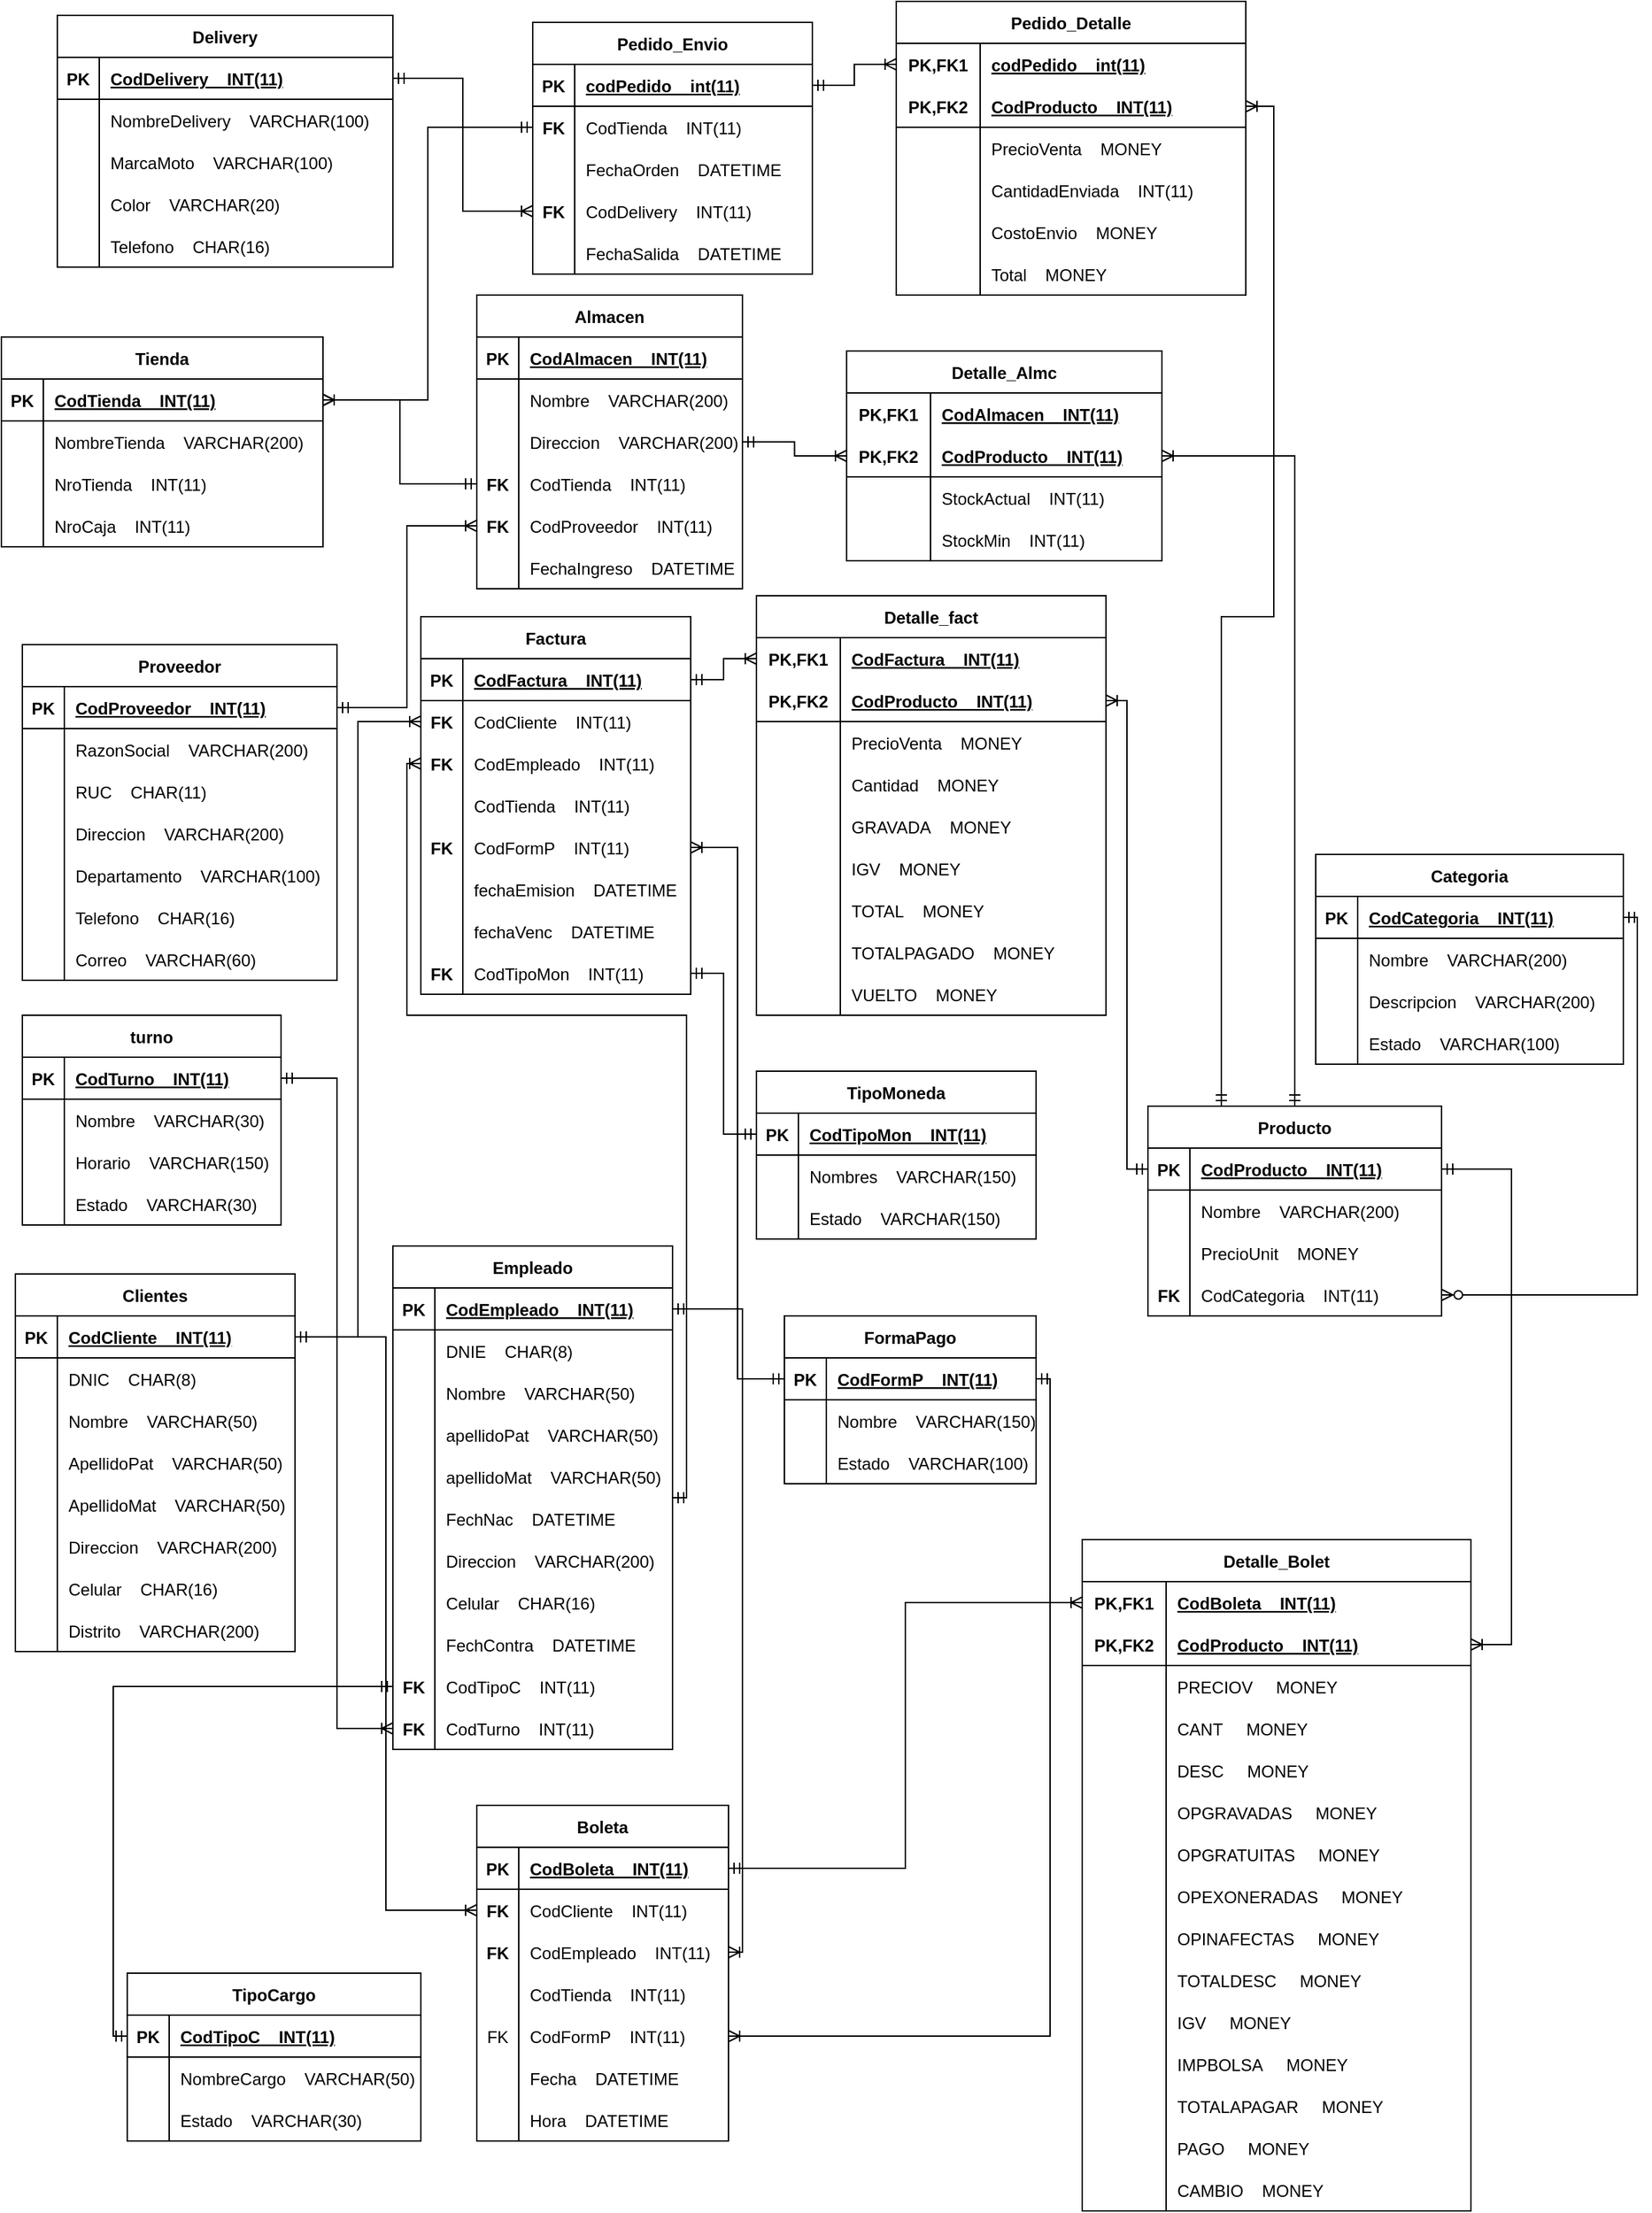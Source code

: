 <mxfile version="20.8.20" type="github">
  <diagram name="Página-1" id="EEguB05fJXgAn4JIiaYl">
    <mxGraphModel dx="1560" dy="1927" grid="1" gridSize="10" guides="1" tooltips="1" connect="1" arrows="1" fold="1" page="1" pageScale="1" pageWidth="827" pageHeight="1169" math="0" shadow="0">
      <root>
        <mxCell id="0" />
        <mxCell id="1" parent="0" />
        <mxCell id="RydjaQ_kAybRzxeULNxe-1" value="Proveedor" style="shape=table;startSize=30;container=1;collapsible=1;childLayout=tableLayout;fixedRows=1;rowLines=0;fontStyle=1;align=center;resizeLast=1;" parent="1" vertex="1">
          <mxGeometry x="25" y="-60" width="225" height="240" as="geometry">
            <mxRectangle x="140" y="130" width="90" height="30" as="alternateBounds" />
          </mxGeometry>
        </mxCell>
        <mxCell id="RydjaQ_kAybRzxeULNxe-2" value="" style="shape=tableRow;horizontal=0;startSize=0;swimlaneHead=0;swimlaneBody=0;fillColor=none;collapsible=0;dropTarget=0;points=[[0,0.5],[1,0.5]];portConstraint=eastwest;top=0;left=0;right=0;bottom=1;" parent="RydjaQ_kAybRzxeULNxe-1" vertex="1">
          <mxGeometry y="30" width="225" height="30" as="geometry" />
        </mxCell>
        <mxCell id="RydjaQ_kAybRzxeULNxe-3" value="PK" style="shape=partialRectangle;connectable=0;fillColor=none;top=0;left=0;bottom=0;right=0;fontStyle=1;overflow=hidden;" parent="RydjaQ_kAybRzxeULNxe-2" vertex="1">
          <mxGeometry width="30" height="30" as="geometry">
            <mxRectangle width="30" height="30" as="alternateBounds" />
          </mxGeometry>
        </mxCell>
        <mxCell id="RydjaQ_kAybRzxeULNxe-4" value="CodProveedor    INT(11)" style="shape=partialRectangle;connectable=0;fillColor=none;top=0;left=0;bottom=0;right=0;align=left;spacingLeft=6;fontStyle=5;overflow=hidden;" parent="RydjaQ_kAybRzxeULNxe-2" vertex="1">
          <mxGeometry x="30" width="195" height="30" as="geometry">
            <mxRectangle width="195" height="30" as="alternateBounds" />
          </mxGeometry>
        </mxCell>
        <mxCell id="RydjaQ_kAybRzxeULNxe-5" value="" style="shape=tableRow;horizontal=0;startSize=0;swimlaneHead=0;swimlaneBody=0;fillColor=none;collapsible=0;dropTarget=0;points=[[0,0.5],[1,0.5]];portConstraint=eastwest;top=0;left=0;right=0;bottom=0;" parent="RydjaQ_kAybRzxeULNxe-1" vertex="1">
          <mxGeometry y="60" width="225" height="30" as="geometry" />
        </mxCell>
        <mxCell id="RydjaQ_kAybRzxeULNxe-6" value="" style="shape=partialRectangle;connectable=0;fillColor=none;top=0;left=0;bottom=0;right=0;editable=1;overflow=hidden;" parent="RydjaQ_kAybRzxeULNxe-5" vertex="1">
          <mxGeometry width="30" height="30" as="geometry">
            <mxRectangle width="30" height="30" as="alternateBounds" />
          </mxGeometry>
        </mxCell>
        <mxCell id="RydjaQ_kAybRzxeULNxe-7" value="RazonSocial    VARCHAR(200)" style="shape=partialRectangle;connectable=0;fillColor=none;top=0;left=0;bottom=0;right=0;align=left;spacingLeft=6;overflow=hidden;" parent="RydjaQ_kAybRzxeULNxe-5" vertex="1">
          <mxGeometry x="30" width="195" height="30" as="geometry">
            <mxRectangle width="195" height="30" as="alternateBounds" />
          </mxGeometry>
        </mxCell>
        <mxCell id="RydjaQ_kAybRzxeULNxe-8" value="" style="shape=tableRow;horizontal=0;startSize=0;swimlaneHead=0;swimlaneBody=0;fillColor=none;collapsible=0;dropTarget=0;points=[[0,0.5],[1,0.5]];portConstraint=eastwest;top=0;left=0;right=0;bottom=0;" parent="RydjaQ_kAybRzxeULNxe-1" vertex="1">
          <mxGeometry y="90" width="225" height="30" as="geometry" />
        </mxCell>
        <mxCell id="RydjaQ_kAybRzxeULNxe-9" value="" style="shape=partialRectangle;connectable=0;fillColor=none;top=0;left=0;bottom=0;right=0;editable=1;overflow=hidden;" parent="RydjaQ_kAybRzxeULNxe-8" vertex="1">
          <mxGeometry width="30" height="30" as="geometry">
            <mxRectangle width="30" height="30" as="alternateBounds" />
          </mxGeometry>
        </mxCell>
        <mxCell id="RydjaQ_kAybRzxeULNxe-10" value="RUC    CHAR(11)" style="shape=partialRectangle;connectable=0;fillColor=none;top=0;left=0;bottom=0;right=0;align=left;spacingLeft=6;overflow=hidden;" parent="RydjaQ_kAybRzxeULNxe-8" vertex="1">
          <mxGeometry x="30" width="195" height="30" as="geometry">
            <mxRectangle width="195" height="30" as="alternateBounds" />
          </mxGeometry>
        </mxCell>
        <mxCell id="RydjaQ_kAybRzxeULNxe-11" value="" style="shape=tableRow;horizontal=0;startSize=0;swimlaneHead=0;swimlaneBody=0;fillColor=none;collapsible=0;dropTarget=0;points=[[0,0.5],[1,0.5]];portConstraint=eastwest;top=0;left=0;right=0;bottom=0;" parent="RydjaQ_kAybRzxeULNxe-1" vertex="1">
          <mxGeometry y="120" width="225" height="30" as="geometry" />
        </mxCell>
        <mxCell id="RydjaQ_kAybRzxeULNxe-12" value="" style="shape=partialRectangle;connectable=0;fillColor=none;top=0;left=0;bottom=0;right=0;editable=1;overflow=hidden;" parent="RydjaQ_kAybRzxeULNxe-11" vertex="1">
          <mxGeometry width="30" height="30" as="geometry">
            <mxRectangle width="30" height="30" as="alternateBounds" />
          </mxGeometry>
        </mxCell>
        <mxCell id="RydjaQ_kAybRzxeULNxe-13" value="Direccion    VARCHAR(200)" style="shape=partialRectangle;connectable=0;fillColor=none;top=0;left=0;bottom=0;right=0;align=left;spacingLeft=6;overflow=hidden;" parent="RydjaQ_kAybRzxeULNxe-11" vertex="1">
          <mxGeometry x="30" width="195" height="30" as="geometry">
            <mxRectangle width="195" height="30" as="alternateBounds" />
          </mxGeometry>
        </mxCell>
        <mxCell id="RydjaQ_kAybRzxeULNxe-474" value="" style="shape=tableRow;horizontal=0;startSize=0;swimlaneHead=0;swimlaneBody=0;fillColor=none;collapsible=0;dropTarget=0;points=[[0,0.5],[1,0.5]];portConstraint=eastwest;top=0;left=0;right=0;bottom=0;" parent="RydjaQ_kAybRzxeULNxe-1" vertex="1">
          <mxGeometry y="150" width="225" height="30" as="geometry" />
        </mxCell>
        <mxCell id="RydjaQ_kAybRzxeULNxe-475" value="" style="shape=partialRectangle;connectable=0;fillColor=none;top=0;left=0;bottom=0;right=0;editable=1;overflow=hidden;" parent="RydjaQ_kAybRzxeULNxe-474" vertex="1">
          <mxGeometry width="30" height="30" as="geometry">
            <mxRectangle width="30" height="30" as="alternateBounds" />
          </mxGeometry>
        </mxCell>
        <mxCell id="RydjaQ_kAybRzxeULNxe-476" value="Departamento    VARCHAR(100)" style="shape=partialRectangle;connectable=0;fillColor=none;top=0;left=0;bottom=0;right=0;align=left;spacingLeft=6;overflow=hidden;" parent="RydjaQ_kAybRzxeULNxe-474" vertex="1">
          <mxGeometry x="30" width="195" height="30" as="geometry">
            <mxRectangle width="195" height="30" as="alternateBounds" />
          </mxGeometry>
        </mxCell>
        <mxCell id="RydjaQ_kAybRzxeULNxe-477" value="" style="shape=tableRow;horizontal=0;startSize=0;swimlaneHead=0;swimlaneBody=0;fillColor=none;collapsible=0;dropTarget=0;points=[[0,0.5],[1,0.5]];portConstraint=eastwest;top=0;left=0;right=0;bottom=0;" parent="RydjaQ_kAybRzxeULNxe-1" vertex="1">
          <mxGeometry y="180" width="225" height="30" as="geometry" />
        </mxCell>
        <mxCell id="RydjaQ_kAybRzxeULNxe-478" value="" style="shape=partialRectangle;connectable=0;fillColor=none;top=0;left=0;bottom=0;right=0;editable=1;overflow=hidden;" parent="RydjaQ_kAybRzxeULNxe-477" vertex="1">
          <mxGeometry width="30" height="30" as="geometry">
            <mxRectangle width="30" height="30" as="alternateBounds" />
          </mxGeometry>
        </mxCell>
        <mxCell id="RydjaQ_kAybRzxeULNxe-479" value="Telefono    CHAR(16)" style="shape=partialRectangle;connectable=0;fillColor=none;top=0;left=0;bottom=0;right=0;align=left;spacingLeft=6;overflow=hidden;" parent="RydjaQ_kAybRzxeULNxe-477" vertex="1">
          <mxGeometry x="30" width="195" height="30" as="geometry">
            <mxRectangle width="195" height="30" as="alternateBounds" />
          </mxGeometry>
        </mxCell>
        <mxCell id="RydjaQ_kAybRzxeULNxe-480" value="" style="shape=tableRow;horizontal=0;startSize=0;swimlaneHead=0;swimlaneBody=0;fillColor=none;collapsible=0;dropTarget=0;points=[[0,0.5],[1,0.5]];portConstraint=eastwest;top=0;left=0;right=0;bottom=0;" parent="RydjaQ_kAybRzxeULNxe-1" vertex="1">
          <mxGeometry y="210" width="225" height="30" as="geometry" />
        </mxCell>
        <mxCell id="RydjaQ_kAybRzxeULNxe-481" value="" style="shape=partialRectangle;connectable=0;fillColor=none;top=0;left=0;bottom=0;right=0;editable=1;overflow=hidden;" parent="RydjaQ_kAybRzxeULNxe-480" vertex="1">
          <mxGeometry width="30" height="30" as="geometry">
            <mxRectangle width="30" height="30" as="alternateBounds" />
          </mxGeometry>
        </mxCell>
        <mxCell id="RydjaQ_kAybRzxeULNxe-482" value="Correo    VARCHAR(60)" style="shape=partialRectangle;connectable=0;fillColor=none;top=0;left=0;bottom=0;right=0;align=left;spacingLeft=6;overflow=hidden;" parent="RydjaQ_kAybRzxeULNxe-480" vertex="1">
          <mxGeometry x="30" width="195" height="30" as="geometry">
            <mxRectangle width="195" height="30" as="alternateBounds" />
          </mxGeometry>
        </mxCell>
        <mxCell id="RydjaQ_kAybRzxeULNxe-14" value="Producto" style="shape=table;startSize=30;container=1;collapsible=1;childLayout=tableLayout;fixedRows=1;rowLines=0;fontStyle=1;align=center;resizeLast=1;" parent="1" vertex="1">
          <mxGeometry x="830" y="270" width="210" height="150" as="geometry">
            <mxRectangle x="629" y="330" width="96" height="30" as="alternateBounds" />
          </mxGeometry>
        </mxCell>
        <mxCell id="RydjaQ_kAybRzxeULNxe-15" value="" style="shape=tableRow;horizontal=0;startSize=0;swimlaneHead=0;swimlaneBody=0;fillColor=none;collapsible=0;dropTarget=0;points=[[0,0.5],[1,0.5]];portConstraint=eastwest;top=0;left=0;right=0;bottom=1;" parent="RydjaQ_kAybRzxeULNxe-14" vertex="1">
          <mxGeometry y="30" width="210" height="30" as="geometry" />
        </mxCell>
        <mxCell id="RydjaQ_kAybRzxeULNxe-16" value="PK" style="shape=partialRectangle;connectable=0;fillColor=none;top=0;left=0;bottom=0;right=0;fontStyle=1;overflow=hidden;" parent="RydjaQ_kAybRzxeULNxe-15" vertex="1">
          <mxGeometry width="30" height="30" as="geometry">
            <mxRectangle width="30" height="30" as="alternateBounds" />
          </mxGeometry>
        </mxCell>
        <mxCell id="RydjaQ_kAybRzxeULNxe-17" value="CodProducto    INT(11)" style="shape=partialRectangle;connectable=0;fillColor=none;top=0;left=0;bottom=0;right=0;align=left;spacingLeft=6;fontStyle=5;overflow=hidden;" parent="RydjaQ_kAybRzxeULNxe-15" vertex="1">
          <mxGeometry x="30" width="180" height="30" as="geometry">
            <mxRectangle width="180" height="30" as="alternateBounds" />
          </mxGeometry>
        </mxCell>
        <mxCell id="RydjaQ_kAybRzxeULNxe-18" value="" style="shape=tableRow;horizontal=0;startSize=0;swimlaneHead=0;swimlaneBody=0;fillColor=none;collapsible=0;dropTarget=0;points=[[0,0.5],[1,0.5]];portConstraint=eastwest;top=0;left=0;right=0;bottom=0;" parent="RydjaQ_kAybRzxeULNxe-14" vertex="1">
          <mxGeometry y="60" width="210" height="30" as="geometry" />
        </mxCell>
        <mxCell id="RydjaQ_kAybRzxeULNxe-19" value="" style="shape=partialRectangle;connectable=0;fillColor=none;top=0;left=0;bottom=0;right=0;editable=1;overflow=hidden;" parent="RydjaQ_kAybRzxeULNxe-18" vertex="1">
          <mxGeometry width="30" height="30" as="geometry">
            <mxRectangle width="30" height="30" as="alternateBounds" />
          </mxGeometry>
        </mxCell>
        <mxCell id="RydjaQ_kAybRzxeULNxe-20" value="Nombre    VARCHAR(200)" style="shape=partialRectangle;connectable=0;fillColor=none;top=0;left=0;bottom=0;right=0;align=left;spacingLeft=6;overflow=hidden;" parent="RydjaQ_kAybRzxeULNxe-18" vertex="1">
          <mxGeometry x="30" width="180" height="30" as="geometry">
            <mxRectangle width="180" height="30" as="alternateBounds" />
          </mxGeometry>
        </mxCell>
        <mxCell id="RydjaQ_kAybRzxeULNxe-24" value="" style="shape=tableRow;horizontal=0;startSize=0;swimlaneHead=0;swimlaneBody=0;fillColor=none;collapsible=0;dropTarget=0;points=[[0,0.5],[1,0.5]];portConstraint=eastwest;top=0;left=0;right=0;bottom=0;" parent="RydjaQ_kAybRzxeULNxe-14" vertex="1">
          <mxGeometry y="90" width="210" height="30" as="geometry" />
        </mxCell>
        <mxCell id="RydjaQ_kAybRzxeULNxe-25" value="" style="shape=partialRectangle;connectable=0;fillColor=none;top=0;left=0;bottom=0;right=0;editable=1;overflow=hidden;" parent="RydjaQ_kAybRzxeULNxe-24" vertex="1">
          <mxGeometry width="30" height="30" as="geometry">
            <mxRectangle width="30" height="30" as="alternateBounds" />
          </mxGeometry>
        </mxCell>
        <mxCell id="RydjaQ_kAybRzxeULNxe-26" value="PrecioUnit    MONEY" style="shape=partialRectangle;connectable=0;fillColor=none;top=0;left=0;bottom=0;right=0;align=left;spacingLeft=6;overflow=hidden;" parent="RydjaQ_kAybRzxeULNxe-24" vertex="1">
          <mxGeometry x="30" width="180" height="30" as="geometry">
            <mxRectangle width="180" height="30" as="alternateBounds" />
          </mxGeometry>
        </mxCell>
        <mxCell id="RydjaQ_kAybRzxeULNxe-323" value="" style="shape=tableRow;horizontal=0;startSize=0;swimlaneHead=0;swimlaneBody=0;fillColor=none;collapsible=0;dropTarget=0;points=[[0,0.5],[1,0.5]];portConstraint=eastwest;top=0;left=0;right=0;bottom=0;" parent="RydjaQ_kAybRzxeULNxe-14" vertex="1">
          <mxGeometry y="120" width="210" height="30" as="geometry" />
        </mxCell>
        <mxCell id="RydjaQ_kAybRzxeULNxe-324" value="FK" style="shape=partialRectangle;connectable=0;fillColor=none;top=0;left=0;bottom=0;right=0;editable=1;overflow=hidden;fontStyle=1" parent="RydjaQ_kAybRzxeULNxe-323" vertex="1">
          <mxGeometry width="30" height="30" as="geometry">
            <mxRectangle width="30" height="30" as="alternateBounds" />
          </mxGeometry>
        </mxCell>
        <mxCell id="RydjaQ_kAybRzxeULNxe-325" value="CodCategoria    INT(11)" style="shape=partialRectangle;connectable=0;fillColor=none;top=0;left=0;bottom=0;right=0;align=left;spacingLeft=6;overflow=hidden;" parent="RydjaQ_kAybRzxeULNxe-323" vertex="1">
          <mxGeometry x="30" width="180" height="30" as="geometry">
            <mxRectangle width="180" height="30" as="alternateBounds" />
          </mxGeometry>
        </mxCell>
        <mxCell id="RydjaQ_kAybRzxeULNxe-27" value="Categoria" style="shape=table;startSize=30;container=1;collapsible=1;childLayout=tableLayout;fixedRows=1;rowLines=0;fontStyle=1;align=center;resizeLast=1;" parent="1" vertex="1">
          <mxGeometry x="950" y="90" width="220" height="150" as="geometry">
            <mxRectangle x="780" y="140" width="110" height="30" as="alternateBounds" />
          </mxGeometry>
        </mxCell>
        <mxCell id="RydjaQ_kAybRzxeULNxe-28" value="" style="shape=tableRow;horizontal=0;startSize=0;swimlaneHead=0;swimlaneBody=0;fillColor=none;collapsible=0;dropTarget=0;points=[[0,0.5],[1,0.5]];portConstraint=eastwest;top=0;left=0;right=0;bottom=1;" parent="RydjaQ_kAybRzxeULNxe-27" vertex="1">
          <mxGeometry y="30" width="220" height="30" as="geometry" />
        </mxCell>
        <mxCell id="RydjaQ_kAybRzxeULNxe-29" value="PK" style="shape=partialRectangle;connectable=0;fillColor=none;top=0;left=0;bottom=0;right=0;fontStyle=1;overflow=hidden;" parent="RydjaQ_kAybRzxeULNxe-28" vertex="1">
          <mxGeometry width="30" height="30" as="geometry">
            <mxRectangle width="30" height="30" as="alternateBounds" />
          </mxGeometry>
        </mxCell>
        <mxCell id="RydjaQ_kAybRzxeULNxe-30" value="CodCategoria    INT(11)" style="shape=partialRectangle;connectable=0;fillColor=none;top=0;left=0;bottom=0;right=0;align=left;spacingLeft=6;fontStyle=5;overflow=hidden;" parent="RydjaQ_kAybRzxeULNxe-28" vertex="1">
          <mxGeometry x="30" width="190" height="30" as="geometry">
            <mxRectangle width="190" height="30" as="alternateBounds" />
          </mxGeometry>
        </mxCell>
        <mxCell id="RydjaQ_kAybRzxeULNxe-31" value="" style="shape=tableRow;horizontal=0;startSize=0;swimlaneHead=0;swimlaneBody=0;fillColor=none;collapsible=0;dropTarget=0;points=[[0,0.5],[1,0.5]];portConstraint=eastwest;top=0;left=0;right=0;bottom=0;" parent="RydjaQ_kAybRzxeULNxe-27" vertex="1">
          <mxGeometry y="60" width="220" height="30" as="geometry" />
        </mxCell>
        <mxCell id="RydjaQ_kAybRzxeULNxe-32" value="" style="shape=partialRectangle;connectable=0;fillColor=none;top=0;left=0;bottom=0;right=0;editable=1;overflow=hidden;" parent="RydjaQ_kAybRzxeULNxe-31" vertex="1">
          <mxGeometry width="30" height="30" as="geometry">
            <mxRectangle width="30" height="30" as="alternateBounds" />
          </mxGeometry>
        </mxCell>
        <mxCell id="RydjaQ_kAybRzxeULNxe-33" value="Nombre    VARCHAR(200)" style="shape=partialRectangle;connectable=0;fillColor=none;top=0;left=0;bottom=0;right=0;align=left;spacingLeft=6;overflow=hidden;" parent="RydjaQ_kAybRzxeULNxe-31" vertex="1">
          <mxGeometry x="30" width="190" height="30" as="geometry">
            <mxRectangle width="190" height="30" as="alternateBounds" />
          </mxGeometry>
        </mxCell>
        <mxCell id="RydjaQ_kAybRzxeULNxe-34" value="" style="shape=tableRow;horizontal=0;startSize=0;swimlaneHead=0;swimlaneBody=0;fillColor=none;collapsible=0;dropTarget=0;points=[[0,0.5],[1,0.5]];portConstraint=eastwest;top=0;left=0;right=0;bottom=0;" parent="RydjaQ_kAybRzxeULNxe-27" vertex="1">
          <mxGeometry y="90" width="220" height="30" as="geometry" />
        </mxCell>
        <mxCell id="RydjaQ_kAybRzxeULNxe-35" value="" style="shape=partialRectangle;connectable=0;fillColor=none;top=0;left=0;bottom=0;right=0;editable=1;overflow=hidden;" parent="RydjaQ_kAybRzxeULNxe-34" vertex="1">
          <mxGeometry width="30" height="30" as="geometry">
            <mxRectangle width="30" height="30" as="alternateBounds" />
          </mxGeometry>
        </mxCell>
        <mxCell id="RydjaQ_kAybRzxeULNxe-36" value="Descripcion    VARCHAR(200)" style="shape=partialRectangle;connectable=0;fillColor=none;top=0;left=0;bottom=0;right=0;align=left;spacingLeft=6;overflow=hidden;" parent="RydjaQ_kAybRzxeULNxe-34" vertex="1">
          <mxGeometry x="30" width="190" height="30" as="geometry">
            <mxRectangle width="190" height="30" as="alternateBounds" />
          </mxGeometry>
        </mxCell>
        <mxCell id="RydjaQ_kAybRzxeULNxe-471" value="" style="shape=tableRow;horizontal=0;startSize=0;swimlaneHead=0;swimlaneBody=0;fillColor=none;collapsible=0;dropTarget=0;points=[[0,0.5],[1,0.5]];portConstraint=eastwest;top=0;left=0;right=0;bottom=0;" parent="RydjaQ_kAybRzxeULNxe-27" vertex="1">
          <mxGeometry y="120" width="220" height="30" as="geometry" />
        </mxCell>
        <mxCell id="RydjaQ_kAybRzxeULNxe-472" value="" style="shape=partialRectangle;connectable=0;fillColor=none;top=0;left=0;bottom=0;right=0;editable=1;overflow=hidden;" parent="RydjaQ_kAybRzxeULNxe-471" vertex="1">
          <mxGeometry width="30" height="30" as="geometry">
            <mxRectangle width="30" height="30" as="alternateBounds" />
          </mxGeometry>
        </mxCell>
        <mxCell id="RydjaQ_kAybRzxeULNxe-473" value="Estado    VARCHAR(100)" style="shape=partialRectangle;connectable=0;fillColor=none;top=0;left=0;bottom=0;right=0;align=left;spacingLeft=6;overflow=hidden;" parent="RydjaQ_kAybRzxeULNxe-471" vertex="1">
          <mxGeometry x="30" width="190" height="30" as="geometry">
            <mxRectangle width="190" height="30" as="alternateBounds" />
          </mxGeometry>
        </mxCell>
        <mxCell id="RydjaQ_kAybRzxeULNxe-40" value="Clientes" style="shape=table;startSize=30;container=1;collapsible=1;childLayout=tableLayout;fixedRows=1;rowLines=0;fontStyle=1;align=center;resizeLast=1;" parent="1" vertex="1">
          <mxGeometry x="20" y="390" width="200" height="270" as="geometry">
            <mxRectangle y="400" width="110" height="30" as="alternateBounds" />
          </mxGeometry>
        </mxCell>
        <mxCell id="RydjaQ_kAybRzxeULNxe-41" value="" style="shape=tableRow;horizontal=0;startSize=0;swimlaneHead=0;swimlaneBody=0;fillColor=none;collapsible=0;dropTarget=0;points=[[0,0.5],[1,0.5]];portConstraint=eastwest;top=0;left=0;right=0;bottom=1;" parent="RydjaQ_kAybRzxeULNxe-40" vertex="1">
          <mxGeometry y="30" width="200" height="30" as="geometry" />
        </mxCell>
        <mxCell id="RydjaQ_kAybRzxeULNxe-42" value="PK" style="shape=partialRectangle;connectable=0;fillColor=none;top=0;left=0;bottom=0;right=0;fontStyle=1;overflow=hidden;" parent="RydjaQ_kAybRzxeULNxe-41" vertex="1">
          <mxGeometry width="30" height="30" as="geometry">
            <mxRectangle width="30" height="30" as="alternateBounds" />
          </mxGeometry>
        </mxCell>
        <mxCell id="RydjaQ_kAybRzxeULNxe-43" value="CodCliente    INT(11)" style="shape=partialRectangle;connectable=0;fillColor=none;top=0;left=0;bottom=0;right=0;align=left;spacingLeft=6;fontStyle=5;overflow=hidden;" parent="RydjaQ_kAybRzxeULNxe-41" vertex="1">
          <mxGeometry x="30" width="170" height="30" as="geometry">
            <mxRectangle width="170" height="30" as="alternateBounds" />
          </mxGeometry>
        </mxCell>
        <mxCell id="RydjaQ_kAybRzxeULNxe-44" value="" style="shape=tableRow;horizontal=0;startSize=0;swimlaneHead=0;swimlaneBody=0;fillColor=none;collapsible=0;dropTarget=0;points=[[0,0.5],[1,0.5]];portConstraint=eastwest;top=0;left=0;right=0;bottom=0;" parent="RydjaQ_kAybRzxeULNxe-40" vertex="1">
          <mxGeometry y="60" width="200" height="30" as="geometry" />
        </mxCell>
        <mxCell id="RydjaQ_kAybRzxeULNxe-45" value="" style="shape=partialRectangle;connectable=0;fillColor=none;top=0;left=0;bottom=0;right=0;editable=1;overflow=hidden;" parent="RydjaQ_kAybRzxeULNxe-44" vertex="1">
          <mxGeometry width="30" height="30" as="geometry">
            <mxRectangle width="30" height="30" as="alternateBounds" />
          </mxGeometry>
        </mxCell>
        <mxCell id="RydjaQ_kAybRzxeULNxe-46" value="DNIC    CHAR(8)" style="shape=partialRectangle;connectable=0;fillColor=none;top=0;left=0;bottom=0;right=0;align=left;spacingLeft=6;overflow=hidden;" parent="RydjaQ_kAybRzxeULNxe-44" vertex="1">
          <mxGeometry x="30" width="170" height="30" as="geometry">
            <mxRectangle width="170" height="30" as="alternateBounds" />
          </mxGeometry>
        </mxCell>
        <mxCell id="RydjaQ_kAybRzxeULNxe-47" value="" style="shape=tableRow;horizontal=0;startSize=0;swimlaneHead=0;swimlaneBody=0;fillColor=none;collapsible=0;dropTarget=0;points=[[0,0.5],[1,0.5]];portConstraint=eastwest;top=0;left=0;right=0;bottom=0;" parent="RydjaQ_kAybRzxeULNxe-40" vertex="1">
          <mxGeometry y="90" width="200" height="30" as="geometry" />
        </mxCell>
        <mxCell id="RydjaQ_kAybRzxeULNxe-48" value="" style="shape=partialRectangle;connectable=0;fillColor=none;top=0;left=0;bottom=0;right=0;editable=1;overflow=hidden;" parent="RydjaQ_kAybRzxeULNxe-47" vertex="1">
          <mxGeometry width="30" height="30" as="geometry">
            <mxRectangle width="30" height="30" as="alternateBounds" />
          </mxGeometry>
        </mxCell>
        <mxCell id="RydjaQ_kAybRzxeULNxe-49" value="Nombre    VARCHAR(50)" style="shape=partialRectangle;connectable=0;fillColor=none;top=0;left=0;bottom=0;right=0;align=left;spacingLeft=6;overflow=hidden;" parent="RydjaQ_kAybRzxeULNxe-47" vertex="1">
          <mxGeometry x="30" width="170" height="30" as="geometry">
            <mxRectangle width="170" height="30" as="alternateBounds" />
          </mxGeometry>
        </mxCell>
        <mxCell id="RydjaQ_kAybRzxeULNxe-50" value="" style="shape=tableRow;horizontal=0;startSize=0;swimlaneHead=0;swimlaneBody=0;fillColor=none;collapsible=0;dropTarget=0;points=[[0,0.5],[1,0.5]];portConstraint=eastwest;top=0;left=0;right=0;bottom=0;" parent="RydjaQ_kAybRzxeULNxe-40" vertex="1">
          <mxGeometry y="120" width="200" height="30" as="geometry" />
        </mxCell>
        <mxCell id="RydjaQ_kAybRzxeULNxe-51" value="" style="shape=partialRectangle;connectable=0;fillColor=none;top=0;left=0;bottom=0;right=0;editable=1;overflow=hidden;" parent="RydjaQ_kAybRzxeULNxe-50" vertex="1">
          <mxGeometry width="30" height="30" as="geometry">
            <mxRectangle width="30" height="30" as="alternateBounds" />
          </mxGeometry>
        </mxCell>
        <mxCell id="RydjaQ_kAybRzxeULNxe-52" value="ApellidoPat    VARCHAR(50)" style="shape=partialRectangle;connectable=0;fillColor=none;top=0;left=0;bottom=0;right=0;align=left;spacingLeft=6;overflow=hidden;" parent="RydjaQ_kAybRzxeULNxe-50" vertex="1">
          <mxGeometry x="30" width="170" height="30" as="geometry">
            <mxRectangle width="170" height="30" as="alternateBounds" />
          </mxGeometry>
        </mxCell>
        <mxCell id="RydjaQ_kAybRzxeULNxe-483" value="" style="shape=tableRow;horizontal=0;startSize=0;swimlaneHead=0;swimlaneBody=0;fillColor=none;collapsible=0;dropTarget=0;points=[[0,0.5],[1,0.5]];portConstraint=eastwest;top=0;left=0;right=0;bottom=0;" parent="RydjaQ_kAybRzxeULNxe-40" vertex="1">
          <mxGeometry y="150" width="200" height="30" as="geometry" />
        </mxCell>
        <mxCell id="RydjaQ_kAybRzxeULNxe-484" value="" style="shape=partialRectangle;connectable=0;fillColor=none;top=0;left=0;bottom=0;right=0;editable=1;overflow=hidden;" parent="RydjaQ_kAybRzxeULNxe-483" vertex="1">
          <mxGeometry width="30" height="30" as="geometry">
            <mxRectangle width="30" height="30" as="alternateBounds" />
          </mxGeometry>
        </mxCell>
        <mxCell id="RydjaQ_kAybRzxeULNxe-485" value="ApellidoMat    VARCHAR(50)" style="shape=partialRectangle;connectable=0;fillColor=none;top=0;left=0;bottom=0;right=0;align=left;spacingLeft=6;overflow=hidden;" parent="RydjaQ_kAybRzxeULNxe-483" vertex="1">
          <mxGeometry x="30" width="170" height="30" as="geometry">
            <mxRectangle width="170" height="30" as="alternateBounds" />
          </mxGeometry>
        </mxCell>
        <mxCell id="RydjaQ_kAybRzxeULNxe-486" value="" style="shape=tableRow;horizontal=0;startSize=0;swimlaneHead=0;swimlaneBody=0;fillColor=none;collapsible=0;dropTarget=0;points=[[0,0.5],[1,0.5]];portConstraint=eastwest;top=0;left=0;right=0;bottom=0;" parent="RydjaQ_kAybRzxeULNxe-40" vertex="1">
          <mxGeometry y="180" width="200" height="30" as="geometry" />
        </mxCell>
        <mxCell id="RydjaQ_kAybRzxeULNxe-487" value="" style="shape=partialRectangle;connectable=0;fillColor=none;top=0;left=0;bottom=0;right=0;editable=1;overflow=hidden;" parent="RydjaQ_kAybRzxeULNxe-486" vertex="1">
          <mxGeometry width="30" height="30" as="geometry">
            <mxRectangle width="30" height="30" as="alternateBounds" />
          </mxGeometry>
        </mxCell>
        <mxCell id="RydjaQ_kAybRzxeULNxe-488" value="Direccion    VARCHAR(200)" style="shape=partialRectangle;connectable=0;fillColor=none;top=0;left=0;bottom=0;right=0;align=left;spacingLeft=6;overflow=hidden;" parent="RydjaQ_kAybRzxeULNxe-486" vertex="1">
          <mxGeometry x="30" width="170" height="30" as="geometry">
            <mxRectangle width="170" height="30" as="alternateBounds" />
          </mxGeometry>
        </mxCell>
        <mxCell id="RydjaQ_kAybRzxeULNxe-489" value="" style="shape=tableRow;horizontal=0;startSize=0;swimlaneHead=0;swimlaneBody=0;fillColor=none;collapsible=0;dropTarget=0;points=[[0,0.5],[1,0.5]];portConstraint=eastwest;top=0;left=0;right=0;bottom=0;" parent="RydjaQ_kAybRzxeULNxe-40" vertex="1">
          <mxGeometry y="210" width="200" height="30" as="geometry" />
        </mxCell>
        <mxCell id="RydjaQ_kAybRzxeULNxe-490" value="" style="shape=partialRectangle;connectable=0;fillColor=none;top=0;left=0;bottom=0;right=0;editable=1;overflow=hidden;" parent="RydjaQ_kAybRzxeULNxe-489" vertex="1">
          <mxGeometry width="30" height="30" as="geometry">
            <mxRectangle width="30" height="30" as="alternateBounds" />
          </mxGeometry>
        </mxCell>
        <mxCell id="RydjaQ_kAybRzxeULNxe-491" value="Celular    CHAR(16)" style="shape=partialRectangle;connectable=0;fillColor=none;top=0;left=0;bottom=0;right=0;align=left;spacingLeft=6;overflow=hidden;" parent="RydjaQ_kAybRzxeULNxe-489" vertex="1">
          <mxGeometry x="30" width="170" height="30" as="geometry">
            <mxRectangle width="170" height="30" as="alternateBounds" />
          </mxGeometry>
        </mxCell>
        <mxCell id="RydjaQ_kAybRzxeULNxe-492" value="" style="shape=tableRow;horizontal=0;startSize=0;swimlaneHead=0;swimlaneBody=0;fillColor=none;collapsible=0;dropTarget=0;points=[[0,0.5],[1,0.5]];portConstraint=eastwest;top=0;left=0;right=0;bottom=0;" parent="RydjaQ_kAybRzxeULNxe-40" vertex="1">
          <mxGeometry y="240" width="200" height="30" as="geometry" />
        </mxCell>
        <mxCell id="RydjaQ_kAybRzxeULNxe-493" value="" style="shape=partialRectangle;connectable=0;fillColor=none;top=0;left=0;bottom=0;right=0;editable=1;overflow=hidden;" parent="RydjaQ_kAybRzxeULNxe-492" vertex="1">
          <mxGeometry width="30" height="30" as="geometry">
            <mxRectangle width="30" height="30" as="alternateBounds" />
          </mxGeometry>
        </mxCell>
        <mxCell id="RydjaQ_kAybRzxeULNxe-494" value="Distrito    VARCHAR(200)" style="shape=partialRectangle;connectable=0;fillColor=none;top=0;left=0;bottom=0;right=0;align=left;spacingLeft=6;overflow=hidden;" parent="RydjaQ_kAybRzxeULNxe-492" vertex="1">
          <mxGeometry x="30" width="170" height="30" as="geometry">
            <mxRectangle width="170" height="30" as="alternateBounds" />
          </mxGeometry>
        </mxCell>
        <mxCell id="RydjaQ_kAybRzxeULNxe-53" value="Empleado" style="shape=table;startSize=30;container=1;collapsible=1;childLayout=tableLayout;fixedRows=1;rowLines=0;fontStyle=1;align=center;resizeLast=1;" parent="1" vertex="1">
          <mxGeometry x="290" y="370" width="200" height="360" as="geometry">
            <mxRectangle x="205" y="390" width="100" height="30" as="alternateBounds" />
          </mxGeometry>
        </mxCell>
        <mxCell id="RydjaQ_kAybRzxeULNxe-54" value="" style="shape=tableRow;horizontal=0;startSize=0;swimlaneHead=0;swimlaneBody=0;fillColor=none;collapsible=0;dropTarget=0;points=[[0,0.5],[1,0.5]];portConstraint=eastwest;top=0;left=0;right=0;bottom=1;" parent="RydjaQ_kAybRzxeULNxe-53" vertex="1">
          <mxGeometry y="30" width="200" height="30" as="geometry" />
        </mxCell>
        <mxCell id="RydjaQ_kAybRzxeULNxe-55" value="PK" style="shape=partialRectangle;connectable=0;fillColor=none;top=0;left=0;bottom=0;right=0;fontStyle=1;overflow=hidden;" parent="RydjaQ_kAybRzxeULNxe-54" vertex="1">
          <mxGeometry width="30" height="30" as="geometry">
            <mxRectangle width="30" height="30" as="alternateBounds" />
          </mxGeometry>
        </mxCell>
        <mxCell id="RydjaQ_kAybRzxeULNxe-56" value="CodEmpleado    INT(11)" style="shape=partialRectangle;connectable=0;fillColor=none;top=0;left=0;bottom=0;right=0;align=left;spacingLeft=6;fontStyle=5;overflow=hidden;" parent="RydjaQ_kAybRzxeULNxe-54" vertex="1">
          <mxGeometry x="30" width="170" height="30" as="geometry">
            <mxRectangle width="170" height="30" as="alternateBounds" />
          </mxGeometry>
        </mxCell>
        <mxCell id="RydjaQ_kAybRzxeULNxe-57" value="" style="shape=tableRow;horizontal=0;startSize=0;swimlaneHead=0;swimlaneBody=0;fillColor=none;collapsible=0;dropTarget=0;points=[[0,0.5],[1,0.5]];portConstraint=eastwest;top=0;left=0;right=0;bottom=0;" parent="RydjaQ_kAybRzxeULNxe-53" vertex="1">
          <mxGeometry y="60" width="200" height="30" as="geometry" />
        </mxCell>
        <mxCell id="RydjaQ_kAybRzxeULNxe-58" value="" style="shape=partialRectangle;connectable=0;fillColor=none;top=0;left=0;bottom=0;right=0;editable=1;overflow=hidden;" parent="RydjaQ_kAybRzxeULNxe-57" vertex="1">
          <mxGeometry width="30" height="30" as="geometry">
            <mxRectangle width="30" height="30" as="alternateBounds" />
          </mxGeometry>
        </mxCell>
        <mxCell id="RydjaQ_kAybRzxeULNxe-59" value="DNIE    CHAR(8)" style="shape=partialRectangle;connectable=0;fillColor=none;top=0;left=0;bottom=0;right=0;align=left;spacingLeft=6;overflow=hidden;" parent="RydjaQ_kAybRzxeULNxe-57" vertex="1">
          <mxGeometry x="30" width="170" height="30" as="geometry">
            <mxRectangle width="170" height="30" as="alternateBounds" />
          </mxGeometry>
        </mxCell>
        <mxCell id="RydjaQ_kAybRzxeULNxe-60" value="" style="shape=tableRow;horizontal=0;startSize=0;swimlaneHead=0;swimlaneBody=0;fillColor=none;collapsible=0;dropTarget=0;points=[[0,0.5],[1,0.5]];portConstraint=eastwest;top=0;left=0;right=0;bottom=0;" parent="RydjaQ_kAybRzxeULNxe-53" vertex="1">
          <mxGeometry y="90" width="200" height="30" as="geometry" />
        </mxCell>
        <mxCell id="RydjaQ_kAybRzxeULNxe-61" value="" style="shape=partialRectangle;connectable=0;fillColor=none;top=0;left=0;bottom=0;right=0;editable=1;overflow=hidden;" parent="RydjaQ_kAybRzxeULNxe-60" vertex="1">
          <mxGeometry width="30" height="30" as="geometry">
            <mxRectangle width="30" height="30" as="alternateBounds" />
          </mxGeometry>
        </mxCell>
        <mxCell id="RydjaQ_kAybRzxeULNxe-62" value="Nombre    VARCHAR(50)" style="shape=partialRectangle;connectable=0;fillColor=none;top=0;left=0;bottom=0;right=0;align=left;spacingLeft=6;overflow=hidden;" parent="RydjaQ_kAybRzxeULNxe-60" vertex="1">
          <mxGeometry x="30" width="170" height="30" as="geometry">
            <mxRectangle width="170" height="30" as="alternateBounds" />
          </mxGeometry>
        </mxCell>
        <mxCell id="RydjaQ_kAybRzxeULNxe-63" value="" style="shape=tableRow;horizontal=0;startSize=0;swimlaneHead=0;swimlaneBody=0;fillColor=none;collapsible=0;dropTarget=0;points=[[0,0.5],[1,0.5]];portConstraint=eastwest;top=0;left=0;right=0;bottom=0;" parent="RydjaQ_kAybRzxeULNxe-53" vertex="1">
          <mxGeometry y="120" width="200" height="30" as="geometry" />
        </mxCell>
        <mxCell id="RydjaQ_kAybRzxeULNxe-64" value="" style="shape=partialRectangle;connectable=0;fillColor=none;top=0;left=0;bottom=0;right=0;editable=1;overflow=hidden;" parent="RydjaQ_kAybRzxeULNxe-63" vertex="1">
          <mxGeometry width="30" height="30" as="geometry">
            <mxRectangle width="30" height="30" as="alternateBounds" />
          </mxGeometry>
        </mxCell>
        <mxCell id="RydjaQ_kAybRzxeULNxe-65" value="apellidoPat    VARCHAR(50)" style="shape=partialRectangle;connectable=0;fillColor=none;top=0;left=0;bottom=0;right=0;align=left;spacingLeft=6;overflow=hidden;" parent="RydjaQ_kAybRzxeULNxe-63" vertex="1">
          <mxGeometry x="30" width="170" height="30" as="geometry">
            <mxRectangle width="170" height="30" as="alternateBounds" />
          </mxGeometry>
        </mxCell>
        <mxCell id="RydjaQ_kAybRzxeULNxe-495" value="" style="shape=tableRow;horizontal=0;startSize=0;swimlaneHead=0;swimlaneBody=0;fillColor=none;collapsible=0;dropTarget=0;points=[[0,0.5],[1,0.5]];portConstraint=eastwest;top=0;left=0;right=0;bottom=0;" parent="RydjaQ_kAybRzxeULNxe-53" vertex="1">
          <mxGeometry y="150" width="200" height="30" as="geometry" />
        </mxCell>
        <mxCell id="RydjaQ_kAybRzxeULNxe-496" value="" style="shape=partialRectangle;connectable=0;fillColor=none;top=0;left=0;bottom=0;right=0;editable=1;overflow=hidden;" parent="RydjaQ_kAybRzxeULNxe-495" vertex="1">
          <mxGeometry width="30" height="30" as="geometry">
            <mxRectangle width="30" height="30" as="alternateBounds" />
          </mxGeometry>
        </mxCell>
        <mxCell id="RydjaQ_kAybRzxeULNxe-497" value="apellidoMat    VARCHAR(50)" style="shape=partialRectangle;connectable=0;fillColor=none;top=0;left=0;bottom=0;right=0;align=left;spacingLeft=6;overflow=hidden;" parent="RydjaQ_kAybRzxeULNxe-495" vertex="1">
          <mxGeometry x="30" width="170" height="30" as="geometry">
            <mxRectangle width="170" height="30" as="alternateBounds" />
          </mxGeometry>
        </mxCell>
        <mxCell id="RydjaQ_kAybRzxeULNxe-498" value="" style="shape=tableRow;horizontal=0;startSize=0;swimlaneHead=0;swimlaneBody=0;fillColor=none;collapsible=0;dropTarget=0;points=[[0,0.5],[1,0.5]];portConstraint=eastwest;top=0;left=0;right=0;bottom=0;" parent="RydjaQ_kAybRzxeULNxe-53" vertex="1">
          <mxGeometry y="180" width="200" height="30" as="geometry" />
        </mxCell>
        <mxCell id="RydjaQ_kAybRzxeULNxe-499" value="" style="shape=partialRectangle;connectable=0;fillColor=none;top=0;left=0;bottom=0;right=0;editable=1;overflow=hidden;" parent="RydjaQ_kAybRzxeULNxe-498" vertex="1">
          <mxGeometry width="30" height="30" as="geometry">
            <mxRectangle width="30" height="30" as="alternateBounds" />
          </mxGeometry>
        </mxCell>
        <mxCell id="RydjaQ_kAybRzxeULNxe-500" value="FechNac    DATETIME" style="shape=partialRectangle;connectable=0;fillColor=none;top=0;left=0;bottom=0;right=0;align=left;spacingLeft=6;overflow=hidden;" parent="RydjaQ_kAybRzxeULNxe-498" vertex="1">
          <mxGeometry x="30" width="170" height="30" as="geometry">
            <mxRectangle width="170" height="30" as="alternateBounds" />
          </mxGeometry>
        </mxCell>
        <mxCell id="RydjaQ_kAybRzxeULNxe-501" value="" style="shape=tableRow;horizontal=0;startSize=0;swimlaneHead=0;swimlaneBody=0;fillColor=none;collapsible=0;dropTarget=0;points=[[0,0.5],[1,0.5]];portConstraint=eastwest;top=0;left=0;right=0;bottom=0;" parent="RydjaQ_kAybRzxeULNxe-53" vertex="1">
          <mxGeometry y="210" width="200" height="30" as="geometry" />
        </mxCell>
        <mxCell id="RydjaQ_kAybRzxeULNxe-502" value="" style="shape=partialRectangle;connectable=0;fillColor=none;top=0;left=0;bottom=0;right=0;editable=1;overflow=hidden;" parent="RydjaQ_kAybRzxeULNxe-501" vertex="1">
          <mxGeometry width="30" height="30" as="geometry">
            <mxRectangle width="30" height="30" as="alternateBounds" />
          </mxGeometry>
        </mxCell>
        <mxCell id="RydjaQ_kAybRzxeULNxe-503" value="Direccion    VARCHAR(200)" style="shape=partialRectangle;connectable=0;fillColor=none;top=0;left=0;bottom=0;right=0;align=left;spacingLeft=6;overflow=hidden;" parent="RydjaQ_kAybRzxeULNxe-501" vertex="1">
          <mxGeometry x="30" width="170" height="30" as="geometry">
            <mxRectangle width="170" height="30" as="alternateBounds" />
          </mxGeometry>
        </mxCell>
        <mxCell id="RydjaQ_kAybRzxeULNxe-505" value="" style="shape=tableRow;horizontal=0;startSize=0;swimlaneHead=0;swimlaneBody=0;fillColor=none;collapsible=0;dropTarget=0;points=[[0,0.5],[1,0.5]];portConstraint=eastwest;top=0;left=0;right=0;bottom=0;" parent="RydjaQ_kAybRzxeULNxe-53" vertex="1">
          <mxGeometry y="240" width="200" height="30" as="geometry" />
        </mxCell>
        <mxCell id="RydjaQ_kAybRzxeULNxe-506" value="" style="shape=partialRectangle;connectable=0;fillColor=none;top=0;left=0;bottom=0;right=0;editable=1;overflow=hidden;" parent="RydjaQ_kAybRzxeULNxe-505" vertex="1">
          <mxGeometry width="30" height="30" as="geometry">
            <mxRectangle width="30" height="30" as="alternateBounds" />
          </mxGeometry>
        </mxCell>
        <mxCell id="RydjaQ_kAybRzxeULNxe-507" value="Celular    CHAR(16)" style="shape=partialRectangle;connectable=0;fillColor=none;top=0;left=0;bottom=0;right=0;align=left;spacingLeft=6;overflow=hidden;" parent="RydjaQ_kAybRzxeULNxe-505" vertex="1">
          <mxGeometry x="30" width="170" height="30" as="geometry">
            <mxRectangle width="170" height="30" as="alternateBounds" />
          </mxGeometry>
        </mxCell>
        <mxCell id="RydjaQ_kAybRzxeULNxe-509" value="" style="shape=tableRow;horizontal=0;startSize=0;swimlaneHead=0;swimlaneBody=0;fillColor=none;collapsible=0;dropTarget=0;points=[[0,0.5],[1,0.5]];portConstraint=eastwest;top=0;left=0;right=0;bottom=0;" parent="RydjaQ_kAybRzxeULNxe-53" vertex="1">
          <mxGeometry y="270" width="200" height="30" as="geometry" />
        </mxCell>
        <mxCell id="RydjaQ_kAybRzxeULNxe-510" value="" style="shape=partialRectangle;connectable=0;fillColor=none;top=0;left=0;bottom=0;right=0;editable=1;overflow=hidden;" parent="RydjaQ_kAybRzxeULNxe-509" vertex="1">
          <mxGeometry width="30" height="30" as="geometry">
            <mxRectangle width="30" height="30" as="alternateBounds" />
          </mxGeometry>
        </mxCell>
        <mxCell id="RydjaQ_kAybRzxeULNxe-511" value="FechContra    DATETIME" style="shape=partialRectangle;connectable=0;fillColor=none;top=0;left=0;bottom=0;right=0;align=left;spacingLeft=6;overflow=hidden;" parent="RydjaQ_kAybRzxeULNxe-509" vertex="1">
          <mxGeometry x="30" width="170" height="30" as="geometry">
            <mxRectangle width="170" height="30" as="alternateBounds" />
          </mxGeometry>
        </mxCell>
        <mxCell id="RydjaQ_kAybRzxeULNxe-535" value="" style="shape=tableRow;horizontal=0;startSize=0;swimlaneHead=0;swimlaneBody=0;fillColor=none;collapsible=0;dropTarget=0;points=[[0,0.5],[1,0.5]];portConstraint=eastwest;top=0;left=0;right=0;bottom=0;" parent="RydjaQ_kAybRzxeULNxe-53" vertex="1">
          <mxGeometry y="300" width="200" height="30" as="geometry" />
        </mxCell>
        <mxCell id="RydjaQ_kAybRzxeULNxe-536" value="FK" style="shape=partialRectangle;connectable=0;fillColor=none;top=0;left=0;bottom=0;right=0;editable=1;overflow=hidden;fontStyle=1" parent="RydjaQ_kAybRzxeULNxe-535" vertex="1">
          <mxGeometry width="30" height="30" as="geometry">
            <mxRectangle width="30" height="30" as="alternateBounds" />
          </mxGeometry>
        </mxCell>
        <mxCell id="RydjaQ_kAybRzxeULNxe-537" value="CodTipoC    INT(11)" style="shape=partialRectangle;connectable=0;fillColor=none;top=0;left=0;bottom=0;right=0;align=left;spacingLeft=6;overflow=hidden;" parent="RydjaQ_kAybRzxeULNxe-535" vertex="1">
          <mxGeometry x="30" width="170" height="30" as="geometry">
            <mxRectangle width="170" height="30" as="alternateBounds" />
          </mxGeometry>
        </mxCell>
        <mxCell id="RydjaQ_kAybRzxeULNxe-538" value="" style="shape=tableRow;horizontal=0;startSize=0;swimlaneHead=0;swimlaneBody=0;fillColor=none;collapsible=0;dropTarget=0;points=[[0,0.5],[1,0.5]];portConstraint=eastwest;top=0;left=0;right=0;bottom=0;" parent="RydjaQ_kAybRzxeULNxe-53" vertex="1">
          <mxGeometry y="330" width="200" height="30" as="geometry" />
        </mxCell>
        <mxCell id="RydjaQ_kAybRzxeULNxe-539" value="FK" style="shape=partialRectangle;connectable=0;fillColor=none;top=0;left=0;bottom=0;right=0;editable=1;overflow=hidden;fontStyle=1" parent="RydjaQ_kAybRzxeULNxe-538" vertex="1">
          <mxGeometry width="30" height="30" as="geometry">
            <mxRectangle width="30" height="30" as="alternateBounds" />
          </mxGeometry>
        </mxCell>
        <mxCell id="RydjaQ_kAybRzxeULNxe-540" value="CodTurno    INT(11)" style="shape=partialRectangle;connectable=0;fillColor=none;top=0;left=0;bottom=0;right=0;align=left;spacingLeft=6;overflow=hidden;" parent="RydjaQ_kAybRzxeULNxe-538" vertex="1">
          <mxGeometry x="30" width="170" height="30" as="geometry">
            <mxRectangle width="170" height="30" as="alternateBounds" />
          </mxGeometry>
        </mxCell>
        <mxCell id="RydjaQ_kAybRzxeULNxe-66" value="TipoCargo" style="shape=table;startSize=30;container=1;collapsible=1;childLayout=tableLayout;fixedRows=1;rowLines=0;fontStyle=1;align=center;resizeLast=1;" parent="1" vertex="1">
          <mxGeometry x="100" y="890" width="210" height="120" as="geometry">
            <mxRectangle x="140" y="480" width="110" height="30" as="alternateBounds" />
          </mxGeometry>
        </mxCell>
        <mxCell id="RydjaQ_kAybRzxeULNxe-67" value="" style="shape=tableRow;horizontal=0;startSize=0;swimlaneHead=0;swimlaneBody=0;fillColor=none;collapsible=0;dropTarget=0;points=[[0,0.5],[1,0.5]];portConstraint=eastwest;top=0;left=0;right=0;bottom=1;" parent="RydjaQ_kAybRzxeULNxe-66" vertex="1">
          <mxGeometry y="30" width="210" height="30" as="geometry" />
        </mxCell>
        <mxCell id="RydjaQ_kAybRzxeULNxe-68" value="PK" style="shape=partialRectangle;connectable=0;fillColor=none;top=0;left=0;bottom=0;right=0;fontStyle=1;overflow=hidden;" parent="RydjaQ_kAybRzxeULNxe-67" vertex="1">
          <mxGeometry width="30" height="30" as="geometry">
            <mxRectangle width="30" height="30" as="alternateBounds" />
          </mxGeometry>
        </mxCell>
        <mxCell id="RydjaQ_kAybRzxeULNxe-69" value="CodTipoC    INT(11)" style="shape=partialRectangle;connectable=0;fillColor=none;top=0;left=0;bottom=0;right=0;align=left;spacingLeft=6;fontStyle=5;overflow=hidden;" parent="RydjaQ_kAybRzxeULNxe-67" vertex="1">
          <mxGeometry x="30" width="180" height="30" as="geometry">
            <mxRectangle width="180" height="30" as="alternateBounds" />
          </mxGeometry>
        </mxCell>
        <mxCell id="RydjaQ_kAybRzxeULNxe-70" value="" style="shape=tableRow;horizontal=0;startSize=0;swimlaneHead=0;swimlaneBody=0;fillColor=none;collapsible=0;dropTarget=0;points=[[0,0.5],[1,0.5]];portConstraint=eastwest;top=0;left=0;right=0;bottom=0;" parent="RydjaQ_kAybRzxeULNxe-66" vertex="1">
          <mxGeometry y="60" width="210" height="30" as="geometry" />
        </mxCell>
        <mxCell id="RydjaQ_kAybRzxeULNxe-71" value="" style="shape=partialRectangle;connectable=0;fillColor=none;top=0;left=0;bottom=0;right=0;editable=1;overflow=hidden;" parent="RydjaQ_kAybRzxeULNxe-70" vertex="1">
          <mxGeometry width="30" height="30" as="geometry">
            <mxRectangle width="30" height="30" as="alternateBounds" />
          </mxGeometry>
        </mxCell>
        <mxCell id="RydjaQ_kAybRzxeULNxe-72" value="NombreCargo    VARCHAR(50)" style="shape=partialRectangle;connectable=0;fillColor=none;top=0;left=0;bottom=0;right=0;align=left;spacingLeft=6;overflow=hidden;" parent="RydjaQ_kAybRzxeULNxe-70" vertex="1">
          <mxGeometry x="30" width="180" height="30" as="geometry">
            <mxRectangle width="180" height="30" as="alternateBounds" />
          </mxGeometry>
        </mxCell>
        <mxCell id="RydjaQ_kAybRzxeULNxe-73" value="" style="shape=tableRow;horizontal=0;startSize=0;swimlaneHead=0;swimlaneBody=0;fillColor=none;collapsible=0;dropTarget=0;points=[[0,0.5],[1,0.5]];portConstraint=eastwest;top=0;left=0;right=0;bottom=0;" parent="RydjaQ_kAybRzxeULNxe-66" vertex="1">
          <mxGeometry y="90" width="210" height="30" as="geometry" />
        </mxCell>
        <mxCell id="RydjaQ_kAybRzxeULNxe-74" value="" style="shape=partialRectangle;connectable=0;fillColor=none;top=0;left=0;bottom=0;right=0;editable=1;overflow=hidden;" parent="RydjaQ_kAybRzxeULNxe-73" vertex="1">
          <mxGeometry width="30" height="30" as="geometry">
            <mxRectangle width="30" height="30" as="alternateBounds" />
          </mxGeometry>
        </mxCell>
        <mxCell id="RydjaQ_kAybRzxeULNxe-75" value="Estado    VARCHAR(30)" style="shape=partialRectangle;connectable=0;fillColor=none;top=0;left=0;bottom=0;right=0;align=left;spacingLeft=6;overflow=hidden;" parent="RydjaQ_kAybRzxeULNxe-73" vertex="1">
          <mxGeometry x="30" width="180" height="30" as="geometry">
            <mxRectangle width="180" height="30" as="alternateBounds" />
          </mxGeometry>
        </mxCell>
        <mxCell id="RydjaQ_kAybRzxeULNxe-79" value="Boleta" style="shape=table;startSize=30;container=1;collapsible=1;childLayout=tableLayout;fixedRows=1;rowLines=0;fontStyle=1;align=center;resizeLast=1;" parent="1" vertex="1">
          <mxGeometry x="350" y="770" width="180" height="240" as="geometry">
            <mxRectangle x="304" y="530" width="100" height="30" as="alternateBounds" />
          </mxGeometry>
        </mxCell>
        <mxCell id="RydjaQ_kAybRzxeULNxe-80" value="" style="shape=tableRow;horizontal=0;startSize=0;swimlaneHead=0;swimlaneBody=0;fillColor=none;collapsible=0;dropTarget=0;points=[[0,0.5],[1,0.5]];portConstraint=eastwest;top=0;left=0;right=0;bottom=1;" parent="RydjaQ_kAybRzxeULNxe-79" vertex="1">
          <mxGeometry y="30" width="180" height="30" as="geometry" />
        </mxCell>
        <mxCell id="RydjaQ_kAybRzxeULNxe-81" value="PK" style="shape=partialRectangle;connectable=0;fillColor=none;top=0;left=0;bottom=0;right=0;fontStyle=1;overflow=hidden;" parent="RydjaQ_kAybRzxeULNxe-80" vertex="1">
          <mxGeometry width="30" height="30" as="geometry">
            <mxRectangle width="30" height="30" as="alternateBounds" />
          </mxGeometry>
        </mxCell>
        <mxCell id="RydjaQ_kAybRzxeULNxe-82" value="CodBoleta    INT(11)" style="shape=partialRectangle;connectable=0;fillColor=none;top=0;left=0;bottom=0;right=0;align=left;spacingLeft=6;fontStyle=5;overflow=hidden;" parent="RydjaQ_kAybRzxeULNxe-80" vertex="1">
          <mxGeometry x="30" width="150" height="30" as="geometry">
            <mxRectangle width="150" height="30" as="alternateBounds" />
          </mxGeometry>
        </mxCell>
        <mxCell id="RydjaQ_kAybRzxeULNxe-83" value="" style="shape=tableRow;horizontal=0;startSize=0;swimlaneHead=0;swimlaneBody=0;fillColor=none;collapsible=0;dropTarget=0;points=[[0,0.5],[1,0.5]];portConstraint=eastwest;top=0;left=0;right=0;bottom=0;" parent="RydjaQ_kAybRzxeULNxe-79" vertex="1">
          <mxGeometry y="60" width="180" height="30" as="geometry" />
        </mxCell>
        <mxCell id="RydjaQ_kAybRzxeULNxe-84" value="FK" style="shape=partialRectangle;connectable=0;fillColor=none;top=0;left=0;bottom=0;right=0;editable=1;overflow=hidden;fontStyle=1" parent="RydjaQ_kAybRzxeULNxe-83" vertex="1">
          <mxGeometry width="30" height="30" as="geometry">
            <mxRectangle width="30" height="30" as="alternateBounds" />
          </mxGeometry>
        </mxCell>
        <mxCell id="RydjaQ_kAybRzxeULNxe-85" value="CodCliente    INT(11)" style="shape=partialRectangle;connectable=0;fillColor=none;top=0;left=0;bottom=0;right=0;align=left;spacingLeft=6;overflow=hidden;" parent="RydjaQ_kAybRzxeULNxe-83" vertex="1">
          <mxGeometry x="30" width="150" height="30" as="geometry">
            <mxRectangle width="150" height="30" as="alternateBounds" />
          </mxGeometry>
        </mxCell>
        <mxCell id="RydjaQ_kAybRzxeULNxe-86" value="" style="shape=tableRow;horizontal=0;startSize=0;swimlaneHead=0;swimlaneBody=0;fillColor=none;collapsible=0;dropTarget=0;points=[[0,0.5],[1,0.5]];portConstraint=eastwest;top=0;left=0;right=0;bottom=0;" parent="RydjaQ_kAybRzxeULNxe-79" vertex="1">
          <mxGeometry y="90" width="180" height="30" as="geometry" />
        </mxCell>
        <mxCell id="RydjaQ_kAybRzxeULNxe-87" value="FK" style="shape=partialRectangle;connectable=0;fillColor=none;top=0;left=0;bottom=0;right=0;editable=1;overflow=hidden;fontStyle=1" parent="RydjaQ_kAybRzxeULNxe-86" vertex="1">
          <mxGeometry width="30" height="30" as="geometry">
            <mxRectangle width="30" height="30" as="alternateBounds" />
          </mxGeometry>
        </mxCell>
        <mxCell id="RydjaQ_kAybRzxeULNxe-88" value="CodEmpleado    INT(11)" style="shape=partialRectangle;connectable=0;fillColor=none;top=0;left=0;bottom=0;right=0;align=left;spacingLeft=6;overflow=hidden;" parent="RydjaQ_kAybRzxeULNxe-86" vertex="1">
          <mxGeometry x="30" width="150" height="30" as="geometry">
            <mxRectangle width="150" height="30" as="alternateBounds" />
          </mxGeometry>
        </mxCell>
        <mxCell id="RydjaQ_kAybRzxeULNxe-89" value="" style="shape=tableRow;horizontal=0;startSize=0;swimlaneHead=0;swimlaneBody=0;fillColor=none;collapsible=0;dropTarget=0;points=[[0,0.5],[1,0.5]];portConstraint=eastwest;top=0;left=0;right=0;bottom=0;" parent="RydjaQ_kAybRzxeULNxe-79" vertex="1">
          <mxGeometry y="120" width="180" height="30" as="geometry" />
        </mxCell>
        <mxCell id="RydjaQ_kAybRzxeULNxe-90" value="" style="shape=partialRectangle;connectable=0;fillColor=none;top=0;left=0;bottom=0;right=0;editable=1;overflow=hidden;fontStyle=1" parent="RydjaQ_kAybRzxeULNxe-89" vertex="1">
          <mxGeometry width="30" height="30" as="geometry">
            <mxRectangle width="30" height="30" as="alternateBounds" />
          </mxGeometry>
        </mxCell>
        <mxCell id="RydjaQ_kAybRzxeULNxe-91" value="CodTienda    INT(11)" style="shape=partialRectangle;connectable=0;fillColor=none;top=0;left=0;bottom=0;right=0;align=left;spacingLeft=6;overflow=hidden;" parent="RydjaQ_kAybRzxeULNxe-89" vertex="1">
          <mxGeometry x="30" width="150" height="30" as="geometry">
            <mxRectangle width="150" height="30" as="alternateBounds" />
          </mxGeometry>
        </mxCell>
        <mxCell id="RydjaQ_kAybRzxeULNxe-406" value="" style="shape=tableRow;horizontal=0;startSize=0;swimlaneHead=0;swimlaneBody=0;fillColor=none;collapsible=0;dropTarget=0;points=[[0,0.5],[1,0.5]];portConstraint=eastwest;top=0;left=0;right=0;bottom=0;" parent="RydjaQ_kAybRzxeULNxe-79" vertex="1">
          <mxGeometry y="150" width="180" height="30" as="geometry" />
        </mxCell>
        <mxCell id="RydjaQ_kAybRzxeULNxe-407" value="FK" style="shape=partialRectangle;connectable=0;fillColor=none;top=0;left=0;bottom=0;right=0;editable=1;overflow=hidden;" parent="RydjaQ_kAybRzxeULNxe-406" vertex="1">
          <mxGeometry width="30" height="30" as="geometry">
            <mxRectangle width="30" height="30" as="alternateBounds" />
          </mxGeometry>
        </mxCell>
        <mxCell id="RydjaQ_kAybRzxeULNxe-408" value="CodFormP    INT(11)" style="shape=partialRectangle;connectable=0;fillColor=none;top=0;left=0;bottom=0;right=0;align=left;spacingLeft=6;overflow=hidden;" parent="RydjaQ_kAybRzxeULNxe-406" vertex="1">
          <mxGeometry x="30" width="150" height="30" as="geometry">
            <mxRectangle width="150" height="30" as="alternateBounds" />
          </mxGeometry>
        </mxCell>
        <mxCell id="RydjaQ_kAybRzxeULNxe-409" value="" style="shape=tableRow;horizontal=0;startSize=0;swimlaneHead=0;swimlaneBody=0;fillColor=none;collapsible=0;dropTarget=0;points=[[0,0.5],[1,0.5]];portConstraint=eastwest;top=0;left=0;right=0;bottom=0;" parent="RydjaQ_kAybRzxeULNxe-79" vertex="1">
          <mxGeometry y="180" width="180" height="30" as="geometry" />
        </mxCell>
        <mxCell id="RydjaQ_kAybRzxeULNxe-410" value="" style="shape=partialRectangle;connectable=0;fillColor=none;top=0;left=0;bottom=0;right=0;editable=1;overflow=hidden;" parent="RydjaQ_kAybRzxeULNxe-409" vertex="1">
          <mxGeometry width="30" height="30" as="geometry">
            <mxRectangle width="30" height="30" as="alternateBounds" />
          </mxGeometry>
        </mxCell>
        <mxCell id="RydjaQ_kAybRzxeULNxe-411" value="Fecha    DATETIME" style="shape=partialRectangle;connectable=0;fillColor=none;top=0;left=0;bottom=0;right=0;align=left;spacingLeft=6;overflow=hidden;" parent="RydjaQ_kAybRzxeULNxe-409" vertex="1">
          <mxGeometry x="30" width="150" height="30" as="geometry">
            <mxRectangle width="150" height="30" as="alternateBounds" />
          </mxGeometry>
        </mxCell>
        <mxCell id="RydjaQ_kAybRzxeULNxe-421" value="" style="shape=tableRow;horizontal=0;startSize=0;swimlaneHead=0;swimlaneBody=0;fillColor=none;collapsible=0;dropTarget=0;points=[[0,0.5],[1,0.5]];portConstraint=eastwest;top=0;left=0;right=0;bottom=0;" parent="RydjaQ_kAybRzxeULNxe-79" vertex="1">
          <mxGeometry y="210" width="180" height="30" as="geometry" />
        </mxCell>
        <mxCell id="RydjaQ_kAybRzxeULNxe-422" value="" style="shape=partialRectangle;connectable=0;fillColor=none;top=0;left=0;bottom=0;right=0;editable=1;overflow=hidden;" parent="RydjaQ_kAybRzxeULNxe-421" vertex="1">
          <mxGeometry width="30" height="30" as="geometry">
            <mxRectangle width="30" height="30" as="alternateBounds" />
          </mxGeometry>
        </mxCell>
        <mxCell id="RydjaQ_kAybRzxeULNxe-423" value="Hora    DATETIME" style="shape=partialRectangle;connectable=0;fillColor=none;top=0;left=0;bottom=0;right=0;align=left;spacingLeft=6;overflow=hidden;" parent="RydjaQ_kAybRzxeULNxe-421" vertex="1">
          <mxGeometry x="30" width="150" height="30" as="geometry">
            <mxRectangle width="150" height="30" as="alternateBounds" />
          </mxGeometry>
        </mxCell>
        <mxCell id="RydjaQ_kAybRzxeULNxe-92" value="Factura" style="shape=table;startSize=30;container=1;collapsible=1;childLayout=tableLayout;fixedRows=1;rowLines=0;fontStyle=1;align=center;resizeLast=1;" parent="1" vertex="1">
          <mxGeometry x="310" y="-80" width="193" height="270" as="geometry">
            <mxRectangle x="324" y="230" width="80" height="30" as="alternateBounds" />
          </mxGeometry>
        </mxCell>
        <mxCell id="RydjaQ_kAybRzxeULNxe-93" value="" style="shape=tableRow;horizontal=0;startSize=0;swimlaneHead=0;swimlaneBody=0;fillColor=none;collapsible=0;dropTarget=0;points=[[0,0.5],[1,0.5]];portConstraint=eastwest;top=0;left=0;right=0;bottom=1;" parent="RydjaQ_kAybRzxeULNxe-92" vertex="1">
          <mxGeometry y="30" width="193" height="30" as="geometry" />
        </mxCell>
        <mxCell id="RydjaQ_kAybRzxeULNxe-94" value="PK" style="shape=partialRectangle;connectable=0;fillColor=none;top=0;left=0;bottom=0;right=0;fontStyle=1;overflow=hidden;" parent="RydjaQ_kAybRzxeULNxe-93" vertex="1">
          <mxGeometry width="30" height="30" as="geometry">
            <mxRectangle width="30" height="30" as="alternateBounds" />
          </mxGeometry>
        </mxCell>
        <mxCell id="RydjaQ_kAybRzxeULNxe-95" value="CodFactura    INT(11)" style="shape=partialRectangle;connectable=0;fillColor=none;top=0;left=0;bottom=0;right=0;align=left;spacingLeft=6;fontStyle=5;overflow=hidden;" parent="RydjaQ_kAybRzxeULNxe-93" vertex="1">
          <mxGeometry x="30" width="163" height="30" as="geometry">
            <mxRectangle width="163" height="30" as="alternateBounds" />
          </mxGeometry>
        </mxCell>
        <mxCell id="RydjaQ_kAybRzxeULNxe-96" value="" style="shape=tableRow;horizontal=0;startSize=0;swimlaneHead=0;swimlaneBody=0;fillColor=none;collapsible=0;dropTarget=0;points=[[0,0.5],[1,0.5]];portConstraint=eastwest;top=0;left=0;right=0;bottom=0;" parent="RydjaQ_kAybRzxeULNxe-92" vertex="1">
          <mxGeometry y="60" width="193" height="30" as="geometry" />
        </mxCell>
        <mxCell id="RydjaQ_kAybRzxeULNxe-97" value="FK" style="shape=partialRectangle;connectable=0;fillColor=none;top=0;left=0;bottom=0;right=0;editable=1;overflow=hidden;fontStyle=1" parent="RydjaQ_kAybRzxeULNxe-96" vertex="1">
          <mxGeometry width="30" height="30" as="geometry">
            <mxRectangle width="30" height="30" as="alternateBounds" />
          </mxGeometry>
        </mxCell>
        <mxCell id="RydjaQ_kAybRzxeULNxe-98" value="CodCliente    INT(11)" style="shape=partialRectangle;connectable=0;fillColor=none;top=0;left=0;bottom=0;right=0;align=left;spacingLeft=6;overflow=hidden;" parent="RydjaQ_kAybRzxeULNxe-96" vertex="1">
          <mxGeometry x="30" width="163" height="30" as="geometry">
            <mxRectangle width="163" height="30" as="alternateBounds" />
          </mxGeometry>
        </mxCell>
        <mxCell id="RydjaQ_kAybRzxeULNxe-99" value="" style="shape=tableRow;horizontal=0;startSize=0;swimlaneHead=0;swimlaneBody=0;fillColor=none;collapsible=0;dropTarget=0;points=[[0,0.5],[1,0.5]];portConstraint=eastwest;top=0;left=0;right=0;bottom=0;" parent="RydjaQ_kAybRzxeULNxe-92" vertex="1">
          <mxGeometry y="90" width="193" height="30" as="geometry" />
        </mxCell>
        <mxCell id="RydjaQ_kAybRzxeULNxe-100" value="FK" style="shape=partialRectangle;connectable=0;fillColor=none;top=0;left=0;bottom=0;right=0;editable=1;overflow=hidden;fontStyle=1" parent="RydjaQ_kAybRzxeULNxe-99" vertex="1">
          <mxGeometry width="30" height="30" as="geometry">
            <mxRectangle width="30" height="30" as="alternateBounds" />
          </mxGeometry>
        </mxCell>
        <mxCell id="RydjaQ_kAybRzxeULNxe-101" value="CodEmpleado    INT(11)" style="shape=partialRectangle;connectable=0;fillColor=none;top=0;left=0;bottom=0;right=0;align=left;spacingLeft=6;overflow=hidden;" parent="RydjaQ_kAybRzxeULNxe-99" vertex="1">
          <mxGeometry x="30" width="163" height="30" as="geometry">
            <mxRectangle width="163" height="30" as="alternateBounds" />
          </mxGeometry>
        </mxCell>
        <mxCell id="RydjaQ_kAybRzxeULNxe-102" value="" style="shape=tableRow;horizontal=0;startSize=0;swimlaneHead=0;swimlaneBody=0;fillColor=none;collapsible=0;dropTarget=0;points=[[0,0.5],[1,0.5]];portConstraint=eastwest;top=0;left=0;right=0;bottom=0;" parent="RydjaQ_kAybRzxeULNxe-92" vertex="1">
          <mxGeometry y="120" width="193" height="30" as="geometry" />
        </mxCell>
        <mxCell id="RydjaQ_kAybRzxeULNxe-103" value="" style="shape=partialRectangle;connectable=0;fillColor=none;top=0;left=0;bottom=0;right=0;editable=1;overflow=hidden;fontStyle=1" parent="RydjaQ_kAybRzxeULNxe-102" vertex="1">
          <mxGeometry width="30" height="30" as="geometry">
            <mxRectangle width="30" height="30" as="alternateBounds" />
          </mxGeometry>
        </mxCell>
        <mxCell id="RydjaQ_kAybRzxeULNxe-104" value="CodTienda    INT(11)" style="shape=partialRectangle;connectable=0;fillColor=none;top=0;left=0;bottom=0;right=0;align=left;spacingLeft=6;overflow=hidden;" parent="RydjaQ_kAybRzxeULNxe-102" vertex="1">
          <mxGeometry x="30" width="163" height="30" as="geometry">
            <mxRectangle width="163" height="30" as="alternateBounds" />
          </mxGeometry>
        </mxCell>
        <mxCell id="RydjaQ_kAybRzxeULNxe-371" value="" style="shape=tableRow;horizontal=0;startSize=0;swimlaneHead=0;swimlaneBody=0;fillColor=none;collapsible=0;dropTarget=0;points=[[0,0.5],[1,0.5]];portConstraint=eastwest;top=0;left=0;right=0;bottom=0;" parent="RydjaQ_kAybRzxeULNxe-92" vertex="1">
          <mxGeometry y="150" width="193" height="30" as="geometry" />
        </mxCell>
        <mxCell id="RydjaQ_kAybRzxeULNxe-372" value="FK" style="shape=partialRectangle;connectable=0;fillColor=none;top=0;left=0;bottom=0;right=0;editable=1;overflow=hidden;fontStyle=1" parent="RydjaQ_kAybRzxeULNxe-371" vertex="1">
          <mxGeometry width="30" height="30" as="geometry">
            <mxRectangle width="30" height="30" as="alternateBounds" />
          </mxGeometry>
        </mxCell>
        <mxCell id="RydjaQ_kAybRzxeULNxe-373" value="CodFormP    INT(11)" style="shape=partialRectangle;connectable=0;fillColor=none;top=0;left=0;bottom=0;right=0;align=left;spacingLeft=6;overflow=hidden;" parent="RydjaQ_kAybRzxeULNxe-371" vertex="1">
          <mxGeometry x="30" width="163" height="30" as="geometry">
            <mxRectangle width="163" height="30" as="alternateBounds" />
          </mxGeometry>
        </mxCell>
        <mxCell id="RydjaQ_kAybRzxeULNxe-402" value="" style="shape=tableRow;horizontal=0;startSize=0;swimlaneHead=0;swimlaneBody=0;fillColor=none;collapsible=0;dropTarget=0;points=[[0,0.5],[1,0.5]];portConstraint=eastwest;top=0;left=0;right=0;bottom=0;" parent="RydjaQ_kAybRzxeULNxe-92" vertex="1">
          <mxGeometry y="180" width="193" height="30" as="geometry" />
        </mxCell>
        <mxCell id="RydjaQ_kAybRzxeULNxe-403" value="" style="shape=partialRectangle;connectable=0;fillColor=none;top=0;left=0;bottom=0;right=0;editable=1;overflow=hidden;fontStyle=1" parent="RydjaQ_kAybRzxeULNxe-402" vertex="1">
          <mxGeometry width="30" height="30" as="geometry">
            <mxRectangle width="30" height="30" as="alternateBounds" />
          </mxGeometry>
        </mxCell>
        <mxCell id="RydjaQ_kAybRzxeULNxe-404" value="fechaEmision    DATETIME" style="shape=partialRectangle;connectable=0;fillColor=none;top=0;left=0;bottom=0;right=0;align=left;spacingLeft=6;overflow=hidden;" parent="RydjaQ_kAybRzxeULNxe-402" vertex="1">
          <mxGeometry x="30" width="163" height="30" as="geometry">
            <mxRectangle width="163" height="30" as="alternateBounds" />
          </mxGeometry>
        </mxCell>
        <mxCell id="RydjaQ_kAybRzxeULNxe-415" value="" style="shape=tableRow;horizontal=0;startSize=0;swimlaneHead=0;swimlaneBody=0;fillColor=none;collapsible=0;dropTarget=0;points=[[0,0.5],[1,0.5]];portConstraint=eastwest;top=0;left=0;right=0;bottom=0;" parent="RydjaQ_kAybRzxeULNxe-92" vertex="1">
          <mxGeometry y="210" width="193" height="30" as="geometry" />
        </mxCell>
        <mxCell id="RydjaQ_kAybRzxeULNxe-416" value="" style="shape=partialRectangle;connectable=0;fillColor=none;top=0;left=0;bottom=0;right=0;editable=1;overflow=hidden;fontStyle=1" parent="RydjaQ_kAybRzxeULNxe-415" vertex="1">
          <mxGeometry width="30" height="30" as="geometry">
            <mxRectangle width="30" height="30" as="alternateBounds" />
          </mxGeometry>
        </mxCell>
        <mxCell id="RydjaQ_kAybRzxeULNxe-417" value="fechaVenc    DATETIME" style="shape=partialRectangle;connectable=0;fillColor=none;top=0;left=0;bottom=0;right=0;align=left;spacingLeft=6;overflow=hidden;" parent="RydjaQ_kAybRzxeULNxe-415" vertex="1">
          <mxGeometry x="30" width="163" height="30" as="geometry">
            <mxRectangle width="163" height="30" as="alternateBounds" />
          </mxGeometry>
        </mxCell>
        <mxCell id="RydjaQ_kAybRzxeULNxe-424" value="" style="shape=tableRow;horizontal=0;startSize=0;swimlaneHead=0;swimlaneBody=0;fillColor=none;collapsible=0;dropTarget=0;points=[[0,0.5],[1,0.5]];portConstraint=eastwest;top=0;left=0;right=0;bottom=0;" parent="RydjaQ_kAybRzxeULNxe-92" vertex="1">
          <mxGeometry y="240" width="193" height="30" as="geometry" />
        </mxCell>
        <mxCell id="RydjaQ_kAybRzxeULNxe-425" value="FK" style="shape=partialRectangle;connectable=0;fillColor=none;top=0;left=0;bottom=0;right=0;editable=1;overflow=hidden;fontStyle=1" parent="RydjaQ_kAybRzxeULNxe-424" vertex="1">
          <mxGeometry width="30" height="30" as="geometry">
            <mxRectangle width="30" height="30" as="alternateBounds" />
          </mxGeometry>
        </mxCell>
        <mxCell id="RydjaQ_kAybRzxeULNxe-426" value="CodTipoMon    INT(11)" style="shape=partialRectangle;connectable=0;fillColor=none;top=0;left=0;bottom=0;right=0;align=left;spacingLeft=6;overflow=hidden;" parent="RydjaQ_kAybRzxeULNxe-424" vertex="1">
          <mxGeometry x="30" width="163" height="30" as="geometry">
            <mxRectangle width="163" height="30" as="alternateBounds" />
          </mxGeometry>
        </mxCell>
        <mxCell id="RydjaQ_kAybRzxeULNxe-105" value="FormaPago" style="shape=table;startSize=30;container=1;collapsible=1;childLayout=tableLayout;fixedRows=1;rowLines=0;fontStyle=1;align=center;resizeLast=1;" parent="1" vertex="1">
          <mxGeometry x="570" y="420" width="180" height="120" as="geometry">
            <mxRectangle x="370" y="430" width="110" height="30" as="alternateBounds" />
          </mxGeometry>
        </mxCell>
        <mxCell id="RydjaQ_kAybRzxeULNxe-106" value="" style="shape=tableRow;horizontal=0;startSize=0;swimlaneHead=0;swimlaneBody=0;fillColor=none;collapsible=0;dropTarget=0;points=[[0,0.5],[1,0.5]];portConstraint=eastwest;top=0;left=0;right=0;bottom=1;" parent="RydjaQ_kAybRzxeULNxe-105" vertex="1">
          <mxGeometry y="30" width="180" height="30" as="geometry" />
        </mxCell>
        <mxCell id="RydjaQ_kAybRzxeULNxe-107" value="PK" style="shape=partialRectangle;connectable=0;fillColor=none;top=0;left=0;bottom=0;right=0;fontStyle=1;overflow=hidden;" parent="RydjaQ_kAybRzxeULNxe-106" vertex="1">
          <mxGeometry width="30" height="30" as="geometry">
            <mxRectangle width="30" height="30" as="alternateBounds" />
          </mxGeometry>
        </mxCell>
        <mxCell id="RydjaQ_kAybRzxeULNxe-108" value="CodFormP    INT(11)" style="shape=partialRectangle;connectable=0;fillColor=none;top=0;left=0;bottom=0;right=0;align=left;spacingLeft=6;fontStyle=5;overflow=hidden;" parent="RydjaQ_kAybRzxeULNxe-106" vertex="1">
          <mxGeometry x="30" width="150" height="30" as="geometry">
            <mxRectangle width="150" height="30" as="alternateBounds" />
          </mxGeometry>
        </mxCell>
        <mxCell id="RydjaQ_kAybRzxeULNxe-109" value="" style="shape=tableRow;horizontal=0;startSize=0;swimlaneHead=0;swimlaneBody=0;fillColor=none;collapsible=0;dropTarget=0;points=[[0,0.5],[1,0.5]];portConstraint=eastwest;top=0;left=0;right=0;bottom=0;" parent="RydjaQ_kAybRzxeULNxe-105" vertex="1">
          <mxGeometry y="60" width="180" height="30" as="geometry" />
        </mxCell>
        <mxCell id="RydjaQ_kAybRzxeULNxe-110" value="" style="shape=partialRectangle;connectable=0;fillColor=none;top=0;left=0;bottom=0;right=0;editable=1;overflow=hidden;" parent="RydjaQ_kAybRzxeULNxe-109" vertex="1">
          <mxGeometry width="30" height="30" as="geometry">
            <mxRectangle width="30" height="30" as="alternateBounds" />
          </mxGeometry>
        </mxCell>
        <mxCell id="RydjaQ_kAybRzxeULNxe-111" value="Nombre    VARCHAR(150)" style="shape=partialRectangle;connectable=0;fillColor=none;top=0;left=0;bottom=0;right=0;align=left;spacingLeft=6;overflow=hidden;" parent="RydjaQ_kAybRzxeULNxe-109" vertex="1">
          <mxGeometry x="30" width="150" height="30" as="geometry">
            <mxRectangle width="150" height="30" as="alternateBounds" />
          </mxGeometry>
        </mxCell>
        <mxCell id="RydjaQ_kAybRzxeULNxe-112" value="" style="shape=tableRow;horizontal=0;startSize=0;swimlaneHead=0;swimlaneBody=0;fillColor=none;collapsible=0;dropTarget=0;points=[[0,0.5],[1,0.5]];portConstraint=eastwest;top=0;left=0;right=0;bottom=0;" parent="RydjaQ_kAybRzxeULNxe-105" vertex="1">
          <mxGeometry y="90" width="180" height="30" as="geometry" />
        </mxCell>
        <mxCell id="RydjaQ_kAybRzxeULNxe-113" value="" style="shape=partialRectangle;connectable=0;fillColor=none;top=0;left=0;bottom=0;right=0;editable=1;overflow=hidden;" parent="RydjaQ_kAybRzxeULNxe-112" vertex="1">
          <mxGeometry width="30" height="30" as="geometry">
            <mxRectangle width="30" height="30" as="alternateBounds" />
          </mxGeometry>
        </mxCell>
        <mxCell id="RydjaQ_kAybRzxeULNxe-114" value="Estado    VARCHAR(100)" style="shape=partialRectangle;connectable=0;fillColor=none;top=0;left=0;bottom=0;right=0;align=left;spacingLeft=6;overflow=hidden;" parent="RydjaQ_kAybRzxeULNxe-112" vertex="1">
          <mxGeometry x="30" width="150" height="30" as="geometry">
            <mxRectangle width="150" height="30" as="alternateBounds" />
          </mxGeometry>
        </mxCell>
        <mxCell id="RydjaQ_kAybRzxeULNxe-118" value="" style="edgeStyle=orthogonalEdgeStyle;fontSize=12;html=1;endArrow=ERoneToMany;startArrow=ERmandOne;rounded=0;exitX=1;exitY=0.5;exitDx=0;exitDy=0;entryX=0;entryY=0.5;entryDx=0;entryDy=0;" parent="1" source="RydjaQ_kAybRzxeULNxe-41" target="RydjaQ_kAybRzxeULNxe-96" edge="1">
          <mxGeometry width="100" height="100" relative="1" as="geometry">
            <mxPoint x="314" y="350" as="sourcePoint" />
            <mxPoint x="414" y="250" as="targetPoint" />
          </mxGeometry>
        </mxCell>
        <mxCell id="RydjaQ_kAybRzxeULNxe-135" value="" style="edgeStyle=orthogonalEdgeStyle;fontSize=12;html=1;endArrow=ERoneToMany;startArrow=ERmandOne;rounded=0;entryX=0;entryY=0.5;entryDx=0;entryDy=0;exitX=1;exitY=0.5;exitDx=0;exitDy=0;" parent="1" source="RydjaQ_kAybRzxeULNxe-93" target="RydjaQ_kAybRzxeULNxe-189" edge="1">
          <mxGeometry width="100" height="100" relative="1" as="geometry">
            <mxPoint x="330" y="440" as="sourcePoint" />
            <mxPoint x="480" y="215" as="targetPoint" />
          </mxGeometry>
        </mxCell>
        <mxCell id="RydjaQ_kAybRzxeULNxe-136" value="" style="fontSize=12;html=1;endArrow=ERoneToMany;startArrow=ERmandOne;rounded=0;entryX=1;entryY=0.5;entryDx=0;entryDy=0;exitX=0;exitY=0.5;exitDx=0;exitDy=0;edgeStyle=orthogonalEdgeStyle;" parent="1" source="RydjaQ_kAybRzxeULNxe-15" target="RydjaQ_kAybRzxeULNxe-192" edge="1">
          <mxGeometry width="100" height="100" relative="1" as="geometry">
            <mxPoint x="600" y="450" as="sourcePoint" />
            <mxPoint x="590" y="215" as="targetPoint" />
          </mxGeometry>
        </mxCell>
        <mxCell id="RydjaQ_kAybRzxeULNxe-137" value="" style="fontSize=12;html=1;endArrow=ERoneToMany;startArrow=ERmandOne;rounded=0;exitX=0;exitY=0.5;exitDx=0;exitDy=0;entryX=1;entryY=0.5;entryDx=0;entryDy=0;edgeStyle=orthogonalEdgeStyle;" parent="1" source="RydjaQ_kAybRzxeULNxe-106" target="RydjaQ_kAybRzxeULNxe-371" edge="1">
          <mxGeometry width="100" height="100" relative="1" as="geometry">
            <mxPoint x="374" y="350" as="sourcePoint" />
            <mxPoint x="430" y="300" as="targetPoint" />
          </mxGeometry>
        </mxCell>
        <mxCell id="RydjaQ_kAybRzxeULNxe-151" value="" style="fontSize=12;html=1;endArrow=ERoneToMany;startArrow=ERmandOne;rounded=0;exitX=1;exitY=0.5;exitDx=0;exitDy=0;edgeStyle=orthogonalEdgeStyle;entryX=1;entryY=0.5;entryDx=0;entryDy=0;" parent="1" source="RydjaQ_kAybRzxeULNxe-15" target="RydjaQ_kAybRzxeULNxe-205" edge="1">
          <mxGeometry width="100" height="100" relative="1" as="geometry">
            <mxPoint x="628" y="310" as="sourcePoint" />
            <mxPoint x="1090" y="660" as="targetPoint" />
            <Array as="points">
              <mxPoint x="1090" y="315" />
              <mxPoint x="1090" y="655" />
            </Array>
          </mxGeometry>
        </mxCell>
        <mxCell id="RydjaQ_kAybRzxeULNxe-152" value="" style="edgeStyle=orthogonalEdgeStyle;fontSize=12;html=1;endArrow=ERoneToMany;startArrow=ERmandOne;rounded=0;entryX=0;entryY=0.5;entryDx=0;entryDy=0;exitX=1;exitY=0.5;exitDx=0;exitDy=0;" parent="1" source="RydjaQ_kAybRzxeULNxe-80" target="RydjaQ_kAybRzxeULNxe-202" edge="1">
          <mxGeometry width="100" height="100" relative="1" as="geometry">
            <mxPoint x="400" y="460" as="sourcePoint" />
            <mxPoint x="524" y="385" as="targetPoint" />
          </mxGeometry>
        </mxCell>
        <mxCell id="RydjaQ_kAybRzxeULNxe-153" value="" style="edgeStyle=orthogonalEdgeStyle;fontSize=12;html=1;endArrow=ERoneToMany;startArrow=ERmandOne;rounded=0;entryX=1;entryY=0.5;entryDx=0;entryDy=0;exitX=1;exitY=0.5;exitDx=0;exitDy=0;" parent="1" source="RydjaQ_kAybRzxeULNxe-106" target="RydjaQ_kAybRzxeULNxe-406" edge="1">
          <mxGeometry width="100" height="100" relative="1" as="geometry">
            <mxPoint x="240" y="450" as="sourcePoint" />
            <mxPoint x="340" y="350" as="targetPoint" />
          </mxGeometry>
        </mxCell>
        <mxCell id="RydjaQ_kAybRzxeULNxe-154" value="" style="edgeStyle=orthogonalEdgeStyle;fontSize=12;html=1;endArrow=ERzeroToMany;startArrow=ERmandOne;rounded=0;exitX=1;exitY=0.5;exitDx=0;exitDy=0;entryX=1;entryY=0.5;entryDx=0;entryDy=0;" parent="1" source="RydjaQ_kAybRzxeULNxe-28" target="RydjaQ_kAybRzxeULNxe-323" edge="1">
          <mxGeometry width="100" height="100" relative="1" as="geometry">
            <mxPoint x="750" y="300" as="sourcePoint" />
            <mxPoint x="850" y="200" as="targetPoint" />
          </mxGeometry>
        </mxCell>
        <mxCell id="RydjaQ_kAybRzxeULNxe-155" value="turno" style="shape=table;startSize=30;container=1;collapsible=1;childLayout=tableLayout;fixedRows=1;rowLines=0;fontStyle=1;align=center;resizeLast=1;" parent="1" vertex="1">
          <mxGeometry x="25" y="205" width="185" height="150" as="geometry">
            <mxRectangle x="150" y="220" width="70" height="30" as="alternateBounds" />
          </mxGeometry>
        </mxCell>
        <mxCell id="RydjaQ_kAybRzxeULNxe-156" value="" style="shape=tableRow;horizontal=0;startSize=0;swimlaneHead=0;swimlaneBody=0;fillColor=none;collapsible=0;dropTarget=0;points=[[0,0.5],[1,0.5]];portConstraint=eastwest;top=0;left=0;right=0;bottom=1;" parent="RydjaQ_kAybRzxeULNxe-155" vertex="1">
          <mxGeometry y="30" width="185" height="30" as="geometry" />
        </mxCell>
        <mxCell id="RydjaQ_kAybRzxeULNxe-157" value="PK" style="shape=partialRectangle;connectable=0;fillColor=none;top=0;left=0;bottom=0;right=0;fontStyle=1;overflow=hidden;" parent="RydjaQ_kAybRzxeULNxe-156" vertex="1">
          <mxGeometry width="30" height="30" as="geometry">
            <mxRectangle width="30" height="30" as="alternateBounds" />
          </mxGeometry>
        </mxCell>
        <mxCell id="RydjaQ_kAybRzxeULNxe-158" value="CodTurno    INT(11)" style="shape=partialRectangle;connectable=0;fillColor=none;top=0;left=0;bottom=0;right=0;align=left;spacingLeft=6;fontStyle=5;overflow=hidden;" parent="RydjaQ_kAybRzxeULNxe-156" vertex="1">
          <mxGeometry x="30" width="155" height="30" as="geometry">
            <mxRectangle width="155" height="30" as="alternateBounds" />
          </mxGeometry>
        </mxCell>
        <mxCell id="RydjaQ_kAybRzxeULNxe-159" value="" style="shape=tableRow;horizontal=0;startSize=0;swimlaneHead=0;swimlaneBody=0;fillColor=none;collapsible=0;dropTarget=0;points=[[0,0.5],[1,0.5]];portConstraint=eastwest;top=0;left=0;right=0;bottom=0;" parent="RydjaQ_kAybRzxeULNxe-155" vertex="1">
          <mxGeometry y="60" width="185" height="30" as="geometry" />
        </mxCell>
        <mxCell id="RydjaQ_kAybRzxeULNxe-160" value="" style="shape=partialRectangle;connectable=0;fillColor=none;top=0;left=0;bottom=0;right=0;editable=1;overflow=hidden;" parent="RydjaQ_kAybRzxeULNxe-159" vertex="1">
          <mxGeometry width="30" height="30" as="geometry">
            <mxRectangle width="30" height="30" as="alternateBounds" />
          </mxGeometry>
        </mxCell>
        <mxCell id="RydjaQ_kAybRzxeULNxe-161" value="Nombre    VARCHAR(30)" style="shape=partialRectangle;connectable=0;fillColor=none;top=0;left=0;bottom=0;right=0;align=left;spacingLeft=6;overflow=hidden;" parent="RydjaQ_kAybRzxeULNxe-159" vertex="1">
          <mxGeometry x="30" width="155" height="30" as="geometry">
            <mxRectangle width="155" height="30" as="alternateBounds" />
          </mxGeometry>
        </mxCell>
        <mxCell id="RydjaQ_kAybRzxeULNxe-162" value="" style="shape=tableRow;horizontal=0;startSize=0;swimlaneHead=0;swimlaneBody=0;fillColor=none;collapsible=0;dropTarget=0;points=[[0,0.5],[1,0.5]];portConstraint=eastwest;top=0;left=0;right=0;bottom=0;" parent="RydjaQ_kAybRzxeULNxe-155" vertex="1">
          <mxGeometry y="90" width="185" height="30" as="geometry" />
        </mxCell>
        <mxCell id="RydjaQ_kAybRzxeULNxe-163" value="" style="shape=partialRectangle;connectable=0;fillColor=none;top=0;left=0;bottom=0;right=0;editable=1;overflow=hidden;" parent="RydjaQ_kAybRzxeULNxe-162" vertex="1">
          <mxGeometry width="30" height="30" as="geometry">
            <mxRectangle width="30" height="30" as="alternateBounds" />
          </mxGeometry>
        </mxCell>
        <mxCell id="RydjaQ_kAybRzxeULNxe-164" value="Horario    VARCHAR(150)" style="shape=partialRectangle;connectable=0;fillColor=none;top=0;left=0;bottom=0;right=0;align=left;spacingLeft=6;overflow=hidden;" parent="RydjaQ_kAybRzxeULNxe-162" vertex="1">
          <mxGeometry x="30" width="155" height="30" as="geometry">
            <mxRectangle width="155" height="30" as="alternateBounds" />
          </mxGeometry>
        </mxCell>
        <mxCell id="RydjaQ_kAybRzxeULNxe-165" value="" style="shape=tableRow;horizontal=0;startSize=0;swimlaneHead=0;swimlaneBody=0;fillColor=none;collapsible=0;dropTarget=0;points=[[0,0.5],[1,0.5]];portConstraint=eastwest;top=0;left=0;right=0;bottom=0;" parent="RydjaQ_kAybRzxeULNxe-155" vertex="1">
          <mxGeometry y="120" width="185" height="30" as="geometry" />
        </mxCell>
        <mxCell id="RydjaQ_kAybRzxeULNxe-166" value="" style="shape=partialRectangle;connectable=0;fillColor=none;top=0;left=0;bottom=0;right=0;editable=1;overflow=hidden;" parent="RydjaQ_kAybRzxeULNxe-165" vertex="1">
          <mxGeometry width="30" height="30" as="geometry">
            <mxRectangle width="30" height="30" as="alternateBounds" />
          </mxGeometry>
        </mxCell>
        <mxCell id="RydjaQ_kAybRzxeULNxe-167" value="Estado    VARCHAR(30)" style="shape=partialRectangle;connectable=0;fillColor=none;top=0;left=0;bottom=0;right=0;align=left;spacingLeft=6;overflow=hidden;" parent="RydjaQ_kAybRzxeULNxe-165" vertex="1">
          <mxGeometry x="30" width="155" height="30" as="geometry">
            <mxRectangle width="155" height="30" as="alternateBounds" />
          </mxGeometry>
        </mxCell>
        <mxCell id="RydjaQ_kAybRzxeULNxe-168" value="" style="fontSize=12;html=1;endArrow=ERoneToMany;startArrow=ERmandOne;rounded=0;exitX=1;exitY=0.5;exitDx=0;exitDy=0;entryX=0;entryY=0.5;entryDx=0;entryDy=0;edgeStyle=orthogonalEdgeStyle;" parent="1" source="RydjaQ_kAybRzxeULNxe-156" target="RydjaQ_kAybRzxeULNxe-538" edge="1">
          <mxGeometry width="100" height="100" relative="1" as="geometry">
            <mxPoint x="350" y="200" as="sourcePoint" />
            <mxPoint x="450" y="100" as="targetPoint" />
          </mxGeometry>
        </mxCell>
        <mxCell id="RydjaQ_kAybRzxeULNxe-169" value="" style="edgeStyle=orthogonalEdgeStyle;fontSize=12;html=1;endArrow=ERoneToMany;startArrow=ERmandOne;rounded=0;exitX=1;exitY=0.5;exitDx=0;exitDy=0;entryX=0;entryY=0.5;entryDx=0;entryDy=0;" parent="1" source="RydjaQ_kAybRzxeULNxe-53" target="RydjaQ_kAybRzxeULNxe-99" edge="1">
          <mxGeometry width="100" height="100" relative="1" as="geometry">
            <mxPoint x="350" y="210" as="sourcePoint" />
            <mxPoint x="450" y="110" as="targetPoint" />
          </mxGeometry>
        </mxCell>
        <mxCell id="RydjaQ_kAybRzxeULNxe-170" value="" style="edgeStyle=orthogonalEdgeStyle;fontSize=12;html=1;endArrow=ERoneToMany;startArrow=ERmandOne;rounded=0;entryX=1;entryY=0.5;entryDx=0;entryDy=0;exitX=1;exitY=0.5;exitDx=0;exitDy=0;" parent="1" source="RydjaQ_kAybRzxeULNxe-54" target="RydjaQ_kAybRzxeULNxe-86" edge="1">
          <mxGeometry width="100" height="100" relative="1" as="geometry">
            <mxPoint x="180" y="170" as="sourcePoint" />
            <mxPoint x="280" y="70" as="targetPoint" />
          </mxGeometry>
        </mxCell>
        <mxCell id="RydjaQ_kAybRzxeULNxe-171" value="" style="edgeStyle=orthogonalEdgeStyle;fontSize=12;html=1;endArrow=ERmandOne;startArrow=ERmandOne;rounded=0;entryX=0;entryY=0.5;entryDx=0;entryDy=0;exitX=0;exitY=0.5;exitDx=0;exitDy=0;" parent="1" source="RydjaQ_kAybRzxeULNxe-67" target="RydjaQ_kAybRzxeULNxe-535" edge="1">
          <mxGeometry width="100" height="100" relative="1" as="geometry">
            <mxPoint y="640" as="sourcePoint" />
            <mxPoint x="150" y="330" as="targetPoint" />
          </mxGeometry>
        </mxCell>
        <mxCell id="RydjaQ_kAybRzxeULNxe-172" value="" style="edgeStyle=orthogonalEdgeStyle;fontSize=12;html=1;endArrow=ERoneToMany;startArrow=ERmandOne;rounded=0;exitX=1;exitY=0.5;exitDx=0;exitDy=0;entryX=0;entryY=0.5;entryDx=0;entryDy=0;" parent="1" source="RydjaQ_kAybRzxeULNxe-41" target="RydjaQ_kAybRzxeULNxe-83" edge="1">
          <mxGeometry width="100" height="100" relative="1" as="geometry">
            <mxPoint x="90" y="430" as="sourcePoint" />
            <mxPoint x="190" y="330" as="targetPoint" />
          </mxGeometry>
        </mxCell>
        <mxCell id="RydjaQ_kAybRzxeULNxe-173" value="" style="fontSize=12;html=1;endArrow=ERoneToMany;startArrow=ERmandOne;rounded=0;exitX=1;exitY=0.5;exitDx=0;exitDy=0;entryX=0;entryY=0.5;entryDx=0;entryDy=0;edgeStyle=orthogonalEdgeStyle;" parent="1" source="RydjaQ_kAybRzxeULNxe-2" target="RydjaQ_kAybRzxeULNxe-348" edge="1">
          <mxGeometry width="100" height="100" relative="1" as="geometry">
            <mxPoint x="510" y="150" as="sourcePoint" />
            <mxPoint x="300" y="105" as="targetPoint" />
          </mxGeometry>
        </mxCell>
        <mxCell id="RydjaQ_kAybRzxeULNxe-174" value="" style="edgeStyle=orthogonalEdgeStyle;fontSize=12;html=1;endArrow=ERoneToMany;startArrow=ERmandOne;rounded=0;exitX=0.5;exitY=0;exitDx=0;exitDy=0;entryX=1;entryY=0.5;entryDx=0;entryDy=0;" parent="1" source="RydjaQ_kAybRzxeULNxe-14" target="RydjaQ_kAybRzxeULNxe-296" edge="1">
          <mxGeometry width="100" height="100" relative="1" as="geometry">
            <mxPoint x="620" y="170" as="sourcePoint" />
            <mxPoint x="700" y="50" as="targetPoint" />
          </mxGeometry>
        </mxCell>
        <mxCell id="RydjaQ_kAybRzxeULNxe-188" value="Detalle_fact" style="shape=table;startSize=30;container=1;collapsible=1;childLayout=tableLayout;fixedRows=1;rowLines=0;fontStyle=1;align=center;resizeLast=1;" parent="1" vertex="1">
          <mxGeometry x="550" y="-95" width="250" height="300" as="geometry">
            <mxRectangle x="580" y="70" width="110" height="30" as="alternateBounds" />
          </mxGeometry>
        </mxCell>
        <mxCell id="RydjaQ_kAybRzxeULNxe-189" value="" style="shape=tableRow;horizontal=0;startSize=0;swimlaneHead=0;swimlaneBody=0;fillColor=none;collapsible=0;dropTarget=0;points=[[0,0.5],[1,0.5]];portConstraint=eastwest;top=0;left=0;right=0;bottom=0;" parent="RydjaQ_kAybRzxeULNxe-188" vertex="1">
          <mxGeometry y="30" width="250" height="30" as="geometry" />
        </mxCell>
        <mxCell id="RydjaQ_kAybRzxeULNxe-190" value="PK,FK1" style="shape=partialRectangle;connectable=0;fillColor=none;top=0;left=0;bottom=0;right=0;fontStyle=1;overflow=hidden;" parent="RydjaQ_kAybRzxeULNxe-189" vertex="1">
          <mxGeometry width="60" height="30" as="geometry">
            <mxRectangle width="60" height="30" as="alternateBounds" />
          </mxGeometry>
        </mxCell>
        <mxCell id="RydjaQ_kAybRzxeULNxe-191" value="CodFactura    INT(11)" style="shape=partialRectangle;connectable=0;fillColor=none;top=0;left=0;bottom=0;right=0;align=left;spacingLeft=6;fontStyle=5;overflow=hidden;" parent="RydjaQ_kAybRzxeULNxe-189" vertex="1">
          <mxGeometry x="60" width="190" height="30" as="geometry">
            <mxRectangle width="190" height="30" as="alternateBounds" />
          </mxGeometry>
        </mxCell>
        <mxCell id="RydjaQ_kAybRzxeULNxe-192" value="" style="shape=tableRow;horizontal=0;startSize=0;swimlaneHead=0;swimlaneBody=0;fillColor=none;collapsible=0;dropTarget=0;points=[[0,0.5],[1,0.5]];portConstraint=eastwest;top=0;left=0;right=0;bottom=1;" parent="RydjaQ_kAybRzxeULNxe-188" vertex="1">
          <mxGeometry y="60" width="250" height="30" as="geometry" />
        </mxCell>
        <mxCell id="RydjaQ_kAybRzxeULNxe-193" value="PK,FK2" style="shape=partialRectangle;connectable=0;fillColor=none;top=0;left=0;bottom=0;right=0;fontStyle=1;overflow=hidden;" parent="RydjaQ_kAybRzxeULNxe-192" vertex="1">
          <mxGeometry width="60" height="30" as="geometry">
            <mxRectangle width="60" height="30" as="alternateBounds" />
          </mxGeometry>
        </mxCell>
        <mxCell id="RydjaQ_kAybRzxeULNxe-194" value="CodProducto    INT(11)" style="shape=partialRectangle;connectable=0;fillColor=none;top=0;left=0;bottom=0;right=0;align=left;spacingLeft=6;fontStyle=5;overflow=hidden;" parent="RydjaQ_kAybRzxeULNxe-192" vertex="1">
          <mxGeometry x="60" width="190" height="30" as="geometry">
            <mxRectangle width="190" height="30" as="alternateBounds" />
          </mxGeometry>
        </mxCell>
        <mxCell id="RydjaQ_kAybRzxeULNxe-195" value="" style="shape=tableRow;horizontal=0;startSize=0;swimlaneHead=0;swimlaneBody=0;fillColor=none;collapsible=0;dropTarget=0;points=[[0,0.5],[1,0.5]];portConstraint=eastwest;top=0;left=0;right=0;bottom=0;" parent="RydjaQ_kAybRzxeULNxe-188" vertex="1">
          <mxGeometry y="90" width="250" height="30" as="geometry" />
        </mxCell>
        <mxCell id="RydjaQ_kAybRzxeULNxe-196" value="" style="shape=partialRectangle;connectable=0;fillColor=none;top=0;left=0;bottom=0;right=0;editable=1;overflow=hidden;" parent="RydjaQ_kAybRzxeULNxe-195" vertex="1">
          <mxGeometry width="60" height="30" as="geometry">
            <mxRectangle width="60" height="30" as="alternateBounds" />
          </mxGeometry>
        </mxCell>
        <mxCell id="RydjaQ_kAybRzxeULNxe-197" value="PrecioVenta    MONEY" style="shape=partialRectangle;connectable=0;fillColor=none;top=0;left=0;bottom=0;right=0;align=left;spacingLeft=6;overflow=hidden;" parent="RydjaQ_kAybRzxeULNxe-195" vertex="1">
          <mxGeometry x="60" width="190" height="30" as="geometry">
            <mxRectangle width="190" height="30" as="alternateBounds" />
          </mxGeometry>
        </mxCell>
        <mxCell id="RydjaQ_kAybRzxeULNxe-198" value="" style="shape=tableRow;horizontal=0;startSize=0;swimlaneHead=0;swimlaneBody=0;fillColor=none;collapsible=0;dropTarget=0;points=[[0,0.5],[1,0.5]];portConstraint=eastwest;top=0;left=0;right=0;bottom=0;" parent="RydjaQ_kAybRzxeULNxe-188" vertex="1">
          <mxGeometry y="120" width="250" height="30" as="geometry" />
        </mxCell>
        <mxCell id="RydjaQ_kAybRzxeULNxe-199" value="" style="shape=partialRectangle;connectable=0;fillColor=none;top=0;left=0;bottom=0;right=0;editable=1;overflow=hidden;" parent="RydjaQ_kAybRzxeULNxe-198" vertex="1">
          <mxGeometry width="60" height="30" as="geometry">
            <mxRectangle width="60" height="30" as="alternateBounds" />
          </mxGeometry>
        </mxCell>
        <mxCell id="RydjaQ_kAybRzxeULNxe-200" value="Cantidad    MONEY" style="shape=partialRectangle;connectable=0;fillColor=none;top=0;left=0;bottom=0;right=0;align=left;spacingLeft=6;overflow=hidden;" parent="RydjaQ_kAybRzxeULNxe-198" vertex="1">
          <mxGeometry x="60" width="190" height="30" as="geometry">
            <mxRectangle width="190" height="30" as="alternateBounds" />
          </mxGeometry>
        </mxCell>
        <mxCell id="RydjaQ_kAybRzxeULNxe-363" value="" style="shape=tableRow;horizontal=0;startSize=0;swimlaneHead=0;swimlaneBody=0;fillColor=none;collapsible=0;dropTarget=0;points=[[0,0.5],[1,0.5]];portConstraint=eastwest;top=0;left=0;right=0;bottom=0;" parent="RydjaQ_kAybRzxeULNxe-188" vertex="1">
          <mxGeometry y="150" width="250" height="30" as="geometry" />
        </mxCell>
        <mxCell id="RydjaQ_kAybRzxeULNxe-364" value="" style="shape=partialRectangle;connectable=0;fillColor=none;top=0;left=0;bottom=0;right=0;editable=1;overflow=hidden;" parent="RydjaQ_kAybRzxeULNxe-363" vertex="1">
          <mxGeometry width="60" height="30" as="geometry">
            <mxRectangle width="60" height="30" as="alternateBounds" />
          </mxGeometry>
        </mxCell>
        <mxCell id="RydjaQ_kAybRzxeULNxe-365" value="GRAVADA    MONEY" style="shape=partialRectangle;connectable=0;fillColor=none;top=0;left=0;bottom=0;right=0;align=left;spacingLeft=6;overflow=hidden;" parent="RydjaQ_kAybRzxeULNxe-363" vertex="1">
          <mxGeometry x="60" width="190" height="30" as="geometry">
            <mxRectangle width="190" height="30" as="alternateBounds" />
          </mxGeometry>
        </mxCell>
        <mxCell id="RydjaQ_kAybRzxeULNxe-366" value="" style="shape=tableRow;horizontal=0;startSize=0;swimlaneHead=0;swimlaneBody=0;fillColor=none;collapsible=0;dropTarget=0;points=[[0,0.5],[1,0.5]];portConstraint=eastwest;top=0;left=0;right=0;bottom=0;" parent="RydjaQ_kAybRzxeULNxe-188" vertex="1">
          <mxGeometry y="180" width="250" height="30" as="geometry" />
        </mxCell>
        <mxCell id="RydjaQ_kAybRzxeULNxe-367" value="" style="shape=partialRectangle;connectable=0;fillColor=none;top=0;left=0;bottom=0;right=0;editable=1;overflow=hidden;" parent="RydjaQ_kAybRzxeULNxe-366" vertex="1">
          <mxGeometry width="60" height="30" as="geometry">
            <mxRectangle width="60" height="30" as="alternateBounds" />
          </mxGeometry>
        </mxCell>
        <mxCell id="RydjaQ_kAybRzxeULNxe-368" value="IGV    MONEY" style="shape=partialRectangle;connectable=0;fillColor=none;top=0;left=0;bottom=0;right=0;align=left;spacingLeft=6;overflow=hidden;" parent="RydjaQ_kAybRzxeULNxe-366" vertex="1">
          <mxGeometry x="60" width="190" height="30" as="geometry">
            <mxRectangle width="190" height="30" as="alternateBounds" />
          </mxGeometry>
        </mxCell>
        <mxCell id="RydjaQ_kAybRzxeULNxe-447" value="" style="shape=tableRow;horizontal=0;startSize=0;swimlaneHead=0;swimlaneBody=0;fillColor=none;collapsible=0;dropTarget=0;points=[[0,0.5],[1,0.5]];portConstraint=eastwest;top=0;left=0;right=0;bottom=0;" parent="RydjaQ_kAybRzxeULNxe-188" vertex="1">
          <mxGeometry y="210" width="250" height="30" as="geometry" />
        </mxCell>
        <mxCell id="RydjaQ_kAybRzxeULNxe-448" value="" style="shape=partialRectangle;connectable=0;fillColor=none;top=0;left=0;bottom=0;right=0;editable=1;overflow=hidden;" parent="RydjaQ_kAybRzxeULNxe-447" vertex="1">
          <mxGeometry width="60" height="30" as="geometry">
            <mxRectangle width="60" height="30" as="alternateBounds" />
          </mxGeometry>
        </mxCell>
        <mxCell id="RydjaQ_kAybRzxeULNxe-449" value="TOTAL    MONEY" style="shape=partialRectangle;connectable=0;fillColor=none;top=0;left=0;bottom=0;right=0;align=left;spacingLeft=6;overflow=hidden;" parent="RydjaQ_kAybRzxeULNxe-447" vertex="1">
          <mxGeometry x="60" width="190" height="30" as="geometry">
            <mxRectangle width="190" height="30" as="alternateBounds" />
          </mxGeometry>
        </mxCell>
        <mxCell id="RydjaQ_kAybRzxeULNxe-450" value="" style="shape=tableRow;horizontal=0;startSize=0;swimlaneHead=0;swimlaneBody=0;fillColor=none;collapsible=0;dropTarget=0;points=[[0,0.5],[1,0.5]];portConstraint=eastwest;top=0;left=0;right=0;bottom=0;" parent="RydjaQ_kAybRzxeULNxe-188" vertex="1">
          <mxGeometry y="240" width="250" height="30" as="geometry" />
        </mxCell>
        <mxCell id="RydjaQ_kAybRzxeULNxe-451" value="" style="shape=partialRectangle;connectable=0;fillColor=none;top=0;left=0;bottom=0;right=0;editable=1;overflow=hidden;" parent="RydjaQ_kAybRzxeULNxe-450" vertex="1">
          <mxGeometry width="60" height="30" as="geometry">
            <mxRectangle width="60" height="30" as="alternateBounds" />
          </mxGeometry>
        </mxCell>
        <mxCell id="RydjaQ_kAybRzxeULNxe-452" value="TOTALPAGADO    MONEY" style="shape=partialRectangle;connectable=0;fillColor=none;top=0;left=0;bottom=0;right=0;align=left;spacingLeft=6;overflow=hidden;" parent="RydjaQ_kAybRzxeULNxe-450" vertex="1">
          <mxGeometry x="60" width="190" height="30" as="geometry">
            <mxRectangle width="190" height="30" as="alternateBounds" />
          </mxGeometry>
        </mxCell>
        <mxCell id="RydjaQ_kAybRzxeULNxe-453" value="" style="shape=tableRow;horizontal=0;startSize=0;swimlaneHead=0;swimlaneBody=0;fillColor=none;collapsible=0;dropTarget=0;points=[[0,0.5],[1,0.5]];portConstraint=eastwest;top=0;left=0;right=0;bottom=0;" parent="RydjaQ_kAybRzxeULNxe-188" vertex="1">
          <mxGeometry y="270" width="250" height="30" as="geometry" />
        </mxCell>
        <mxCell id="RydjaQ_kAybRzxeULNxe-454" value="" style="shape=partialRectangle;connectable=0;fillColor=none;top=0;left=0;bottom=0;right=0;editable=1;overflow=hidden;" parent="RydjaQ_kAybRzxeULNxe-453" vertex="1">
          <mxGeometry width="60" height="30" as="geometry">
            <mxRectangle width="60" height="30" as="alternateBounds" />
          </mxGeometry>
        </mxCell>
        <mxCell id="RydjaQ_kAybRzxeULNxe-455" value="VUELTO    MONEY" style="shape=partialRectangle;connectable=0;fillColor=none;top=0;left=0;bottom=0;right=0;align=left;spacingLeft=6;overflow=hidden;" parent="RydjaQ_kAybRzxeULNxe-453" vertex="1">
          <mxGeometry x="60" width="190" height="30" as="geometry">
            <mxRectangle width="190" height="30" as="alternateBounds" />
          </mxGeometry>
        </mxCell>
        <mxCell id="RydjaQ_kAybRzxeULNxe-201" value="Detalle_Bolet" style="shape=table;startSize=30;container=1;collapsible=1;childLayout=tableLayout;fixedRows=1;rowLines=0;fontStyle=1;align=center;resizeLast=1;" parent="1" vertex="1">
          <mxGeometry x="783" y="580" width="278" height="480" as="geometry">
            <mxRectangle x="660" y="530" width="120" height="30" as="alternateBounds" />
          </mxGeometry>
        </mxCell>
        <mxCell id="RydjaQ_kAybRzxeULNxe-202" value="" style="shape=tableRow;horizontal=0;startSize=0;swimlaneHead=0;swimlaneBody=0;fillColor=none;collapsible=0;dropTarget=0;points=[[0,0.5],[1,0.5]];portConstraint=eastwest;top=0;left=0;right=0;bottom=0;" parent="RydjaQ_kAybRzxeULNxe-201" vertex="1">
          <mxGeometry y="30" width="278" height="30" as="geometry" />
        </mxCell>
        <mxCell id="RydjaQ_kAybRzxeULNxe-203" value="PK,FK1" style="shape=partialRectangle;connectable=0;fillColor=none;top=0;left=0;bottom=0;right=0;fontStyle=1;overflow=hidden;" parent="RydjaQ_kAybRzxeULNxe-202" vertex="1">
          <mxGeometry width="60" height="30" as="geometry">
            <mxRectangle width="60" height="30" as="alternateBounds" />
          </mxGeometry>
        </mxCell>
        <mxCell id="RydjaQ_kAybRzxeULNxe-204" value="CodBoleta    INT(11)" style="shape=partialRectangle;connectable=0;fillColor=none;top=0;left=0;bottom=0;right=0;align=left;spacingLeft=6;fontStyle=5;overflow=hidden;" parent="RydjaQ_kAybRzxeULNxe-202" vertex="1">
          <mxGeometry x="60" width="218" height="30" as="geometry">
            <mxRectangle width="218" height="30" as="alternateBounds" />
          </mxGeometry>
        </mxCell>
        <mxCell id="RydjaQ_kAybRzxeULNxe-205" value="" style="shape=tableRow;horizontal=0;startSize=0;swimlaneHead=0;swimlaneBody=0;fillColor=none;collapsible=0;dropTarget=0;points=[[0,0.5],[1,0.5]];portConstraint=eastwest;top=0;left=0;right=0;bottom=1;" parent="RydjaQ_kAybRzxeULNxe-201" vertex="1">
          <mxGeometry y="60" width="278" height="30" as="geometry" />
        </mxCell>
        <mxCell id="RydjaQ_kAybRzxeULNxe-206" value="PK,FK2" style="shape=partialRectangle;connectable=0;fillColor=none;top=0;left=0;bottom=0;right=0;fontStyle=1;overflow=hidden;" parent="RydjaQ_kAybRzxeULNxe-205" vertex="1">
          <mxGeometry width="60" height="30" as="geometry">
            <mxRectangle width="60" height="30" as="alternateBounds" />
          </mxGeometry>
        </mxCell>
        <mxCell id="RydjaQ_kAybRzxeULNxe-207" value="CodProducto    INT(11)" style="shape=partialRectangle;connectable=0;fillColor=none;top=0;left=0;bottom=0;right=0;align=left;spacingLeft=6;fontStyle=5;overflow=hidden;" parent="RydjaQ_kAybRzxeULNxe-205" vertex="1">
          <mxGeometry x="60" width="218" height="30" as="geometry">
            <mxRectangle width="218" height="30" as="alternateBounds" />
          </mxGeometry>
        </mxCell>
        <mxCell id="RydjaQ_kAybRzxeULNxe-208" value="" style="shape=tableRow;horizontal=0;startSize=0;swimlaneHead=0;swimlaneBody=0;fillColor=none;collapsible=0;dropTarget=0;points=[[0,0.5],[1,0.5]];portConstraint=eastwest;top=0;left=0;right=0;bottom=0;" parent="RydjaQ_kAybRzxeULNxe-201" vertex="1">
          <mxGeometry y="90" width="278" height="30" as="geometry" />
        </mxCell>
        <mxCell id="RydjaQ_kAybRzxeULNxe-209" value="" style="shape=partialRectangle;connectable=0;fillColor=none;top=0;left=0;bottom=0;right=0;editable=1;overflow=hidden;" parent="RydjaQ_kAybRzxeULNxe-208" vertex="1">
          <mxGeometry width="60" height="30" as="geometry">
            <mxRectangle width="60" height="30" as="alternateBounds" />
          </mxGeometry>
        </mxCell>
        <mxCell id="RydjaQ_kAybRzxeULNxe-210" value="PRECIOV     MONEY" style="shape=partialRectangle;connectable=0;fillColor=none;top=0;left=0;bottom=0;right=0;align=left;spacingLeft=6;overflow=hidden;" parent="RydjaQ_kAybRzxeULNxe-208" vertex="1">
          <mxGeometry x="60" width="218" height="30" as="geometry">
            <mxRectangle width="218" height="30" as="alternateBounds" />
          </mxGeometry>
        </mxCell>
        <mxCell id="RydjaQ_kAybRzxeULNxe-211" value="" style="shape=tableRow;horizontal=0;startSize=0;swimlaneHead=0;swimlaneBody=0;fillColor=none;collapsible=0;dropTarget=0;points=[[0,0.5],[1,0.5]];portConstraint=eastwest;top=0;left=0;right=0;bottom=0;" parent="RydjaQ_kAybRzxeULNxe-201" vertex="1">
          <mxGeometry y="120" width="278" height="30" as="geometry" />
        </mxCell>
        <mxCell id="RydjaQ_kAybRzxeULNxe-212" value="" style="shape=partialRectangle;connectable=0;fillColor=none;top=0;left=0;bottom=0;right=0;editable=1;overflow=hidden;" parent="RydjaQ_kAybRzxeULNxe-211" vertex="1">
          <mxGeometry width="60" height="30" as="geometry">
            <mxRectangle width="60" height="30" as="alternateBounds" />
          </mxGeometry>
        </mxCell>
        <mxCell id="RydjaQ_kAybRzxeULNxe-213" value="CANT     MONEY" style="shape=partialRectangle;connectable=0;fillColor=none;top=0;left=0;bottom=0;right=0;align=left;spacingLeft=6;overflow=hidden;" parent="RydjaQ_kAybRzxeULNxe-211" vertex="1">
          <mxGeometry x="60" width="218" height="30" as="geometry">
            <mxRectangle width="218" height="30" as="alternateBounds" />
          </mxGeometry>
        </mxCell>
        <mxCell id="RydjaQ_kAybRzxeULNxe-332" value="" style="shape=tableRow;horizontal=0;startSize=0;swimlaneHead=0;swimlaneBody=0;fillColor=none;collapsible=0;dropTarget=0;points=[[0,0.5],[1,0.5]];portConstraint=eastwest;top=0;left=0;right=0;bottom=0;" parent="RydjaQ_kAybRzxeULNxe-201" vertex="1">
          <mxGeometry y="150" width="278" height="30" as="geometry" />
        </mxCell>
        <mxCell id="RydjaQ_kAybRzxeULNxe-333" value="" style="shape=partialRectangle;connectable=0;fillColor=none;top=0;left=0;bottom=0;right=0;editable=1;overflow=hidden;" parent="RydjaQ_kAybRzxeULNxe-332" vertex="1">
          <mxGeometry width="60" height="30" as="geometry">
            <mxRectangle width="60" height="30" as="alternateBounds" />
          </mxGeometry>
        </mxCell>
        <mxCell id="RydjaQ_kAybRzxeULNxe-334" value="DESC     MONEY" style="shape=partialRectangle;connectable=0;fillColor=none;top=0;left=0;bottom=0;right=0;align=left;spacingLeft=6;overflow=hidden;" parent="RydjaQ_kAybRzxeULNxe-332" vertex="1">
          <mxGeometry x="60" width="218" height="30" as="geometry">
            <mxRectangle width="218" height="30" as="alternateBounds" />
          </mxGeometry>
        </mxCell>
        <mxCell id="RydjaQ_kAybRzxeULNxe-357" value="" style="shape=tableRow;horizontal=0;startSize=0;swimlaneHead=0;swimlaneBody=0;fillColor=none;collapsible=0;dropTarget=0;points=[[0,0.5],[1,0.5]];portConstraint=eastwest;top=0;left=0;right=0;bottom=0;" parent="RydjaQ_kAybRzxeULNxe-201" vertex="1">
          <mxGeometry y="180" width="278" height="30" as="geometry" />
        </mxCell>
        <mxCell id="RydjaQ_kAybRzxeULNxe-358" value="" style="shape=partialRectangle;connectable=0;fillColor=none;top=0;left=0;bottom=0;right=0;editable=1;overflow=hidden;" parent="RydjaQ_kAybRzxeULNxe-357" vertex="1">
          <mxGeometry width="60" height="30" as="geometry">
            <mxRectangle width="60" height="30" as="alternateBounds" />
          </mxGeometry>
        </mxCell>
        <mxCell id="RydjaQ_kAybRzxeULNxe-359" value="OPGRAVADAS     MONEY" style="shape=partialRectangle;connectable=0;fillColor=none;top=0;left=0;bottom=0;right=0;align=left;spacingLeft=6;overflow=hidden;" parent="RydjaQ_kAybRzxeULNxe-357" vertex="1">
          <mxGeometry x="60" width="218" height="30" as="geometry">
            <mxRectangle width="218" height="30" as="alternateBounds" />
          </mxGeometry>
        </mxCell>
        <mxCell id="RydjaQ_kAybRzxeULNxe-360" value="" style="shape=tableRow;horizontal=0;startSize=0;swimlaneHead=0;swimlaneBody=0;fillColor=none;collapsible=0;dropTarget=0;points=[[0,0.5],[1,0.5]];portConstraint=eastwest;top=0;left=0;right=0;bottom=0;" parent="RydjaQ_kAybRzxeULNxe-201" vertex="1">
          <mxGeometry y="210" width="278" height="30" as="geometry" />
        </mxCell>
        <mxCell id="RydjaQ_kAybRzxeULNxe-361" value="" style="shape=partialRectangle;connectable=0;fillColor=none;top=0;left=0;bottom=0;right=0;editable=1;overflow=hidden;" parent="RydjaQ_kAybRzxeULNxe-360" vertex="1">
          <mxGeometry width="60" height="30" as="geometry">
            <mxRectangle width="60" height="30" as="alternateBounds" />
          </mxGeometry>
        </mxCell>
        <mxCell id="RydjaQ_kAybRzxeULNxe-362" value="OPGRATUITAS     MONEY" style="shape=partialRectangle;connectable=0;fillColor=none;top=0;left=0;bottom=0;right=0;align=left;spacingLeft=6;overflow=hidden;" parent="RydjaQ_kAybRzxeULNxe-360" vertex="1">
          <mxGeometry x="60" width="218" height="30" as="geometry">
            <mxRectangle width="218" height="30" as="alternateBounds" />
          </mxGeometry>
        </mxCell>
        <mxCell id="RydjaQ_kAybRzxeULNxe-418" value="" style="shape=tableRow;horizontal=0;startSize=0;swimlaneHead=0;swimlaneBody=0;fillColor=none;collapsible=0;dropTarget=0;points=[[0,0.5],[1,0.5]];portConstraint=eastwest;top=0;left=0;right=0;bottom=0;" parent="RydjaQ_kAybRzxeULNxe-201" vertex="1">
          <mxGeometry y="240" width="278" height="30" as="geometry" />
        </mxCell>
        <mxCell id="RydjaQ_kAybRzxeULNxe-419" value="" style="shape=partialRectangle;connectable=0;fillColor=none;top=0;left=0;bottom=0;right=0;editable=1;overflow=hidden;" parent="RydjaQ_kAybRzxeULNxe-418" vertex="1">
          <mxGeometry width="60" height="30" as="geometry">
            <mxRectangle width="60" height="30" as="alternateBounds" />
          </mxGeometry>
        </mxCell>
        <mxCell id="RydjaQ_kAybRzxeULNxe-420" value="OPEXONERADAS     MONEY" style="shape=partialRectangle;connectable=0;fillColor=none;top=0;left=0;bottom=0;right=0;align=left;spacingLeft=6;overflow=hidden;" parent="RydjaQ_kAybRzxeULNxe-418" vertex="1">
          <mxGeometry x="60" width="218" height="30" as="geometry">
            <mxRectangle width="218" height="30" as="alternateBounds" />
          </mxGeometry>
        </mxCell>
        <mxCell id="RydjaQ_kAybRzxeULNxe-441" value="" style="shape=tableRow;horizontal=0;startSize=0;swimlaneHead=0;swimlaneBody=0;fillColor=none;collapsible=0;dropTarget=0;points=[[0,0.5],[1,0.5]];portConstraint=eastwest;top=0;left=0;right=0;bottom=0;" parent="RydjaQ_kAybRzxeULNxe-201" vertex="1">
          <mxGeometry y="270" width="278" height="30" as="geometry" />
        </mxCell>
        <mxCell id="RydjaQ_kAybRzxeULNxe-442" value="" style="shape=partialRectangle;connectable=0;fillColor=none;top=0;left=0;bottom=0;right=0;editable=1;overflow=hidden;" parent="RydjaQ_kAybRzxeULNxe-441" vertex="1">
          <mxGeometry width="60" height="30" as="geometry">
            <mxRectangle width="60" height="30" as="alternateBounds" />
          </mxGeometry>
        </mxCell>
        <mxCell id="RydjaQ_kAybRzxeULNxe-443" value="OPINAFECTAS     MONEY" style="shape=partialRectangle;connectable=0;fillColor=none;top=0;left=0;bottom=0;right=0;align=left;spacingLeft=6;overflow=hidden;" parent="RydjaQ_kAybRzxeULNxe-441" vertex="1">
          <mxGeometry x="60" width="218" height="30" as="geometry">
            <mxRectangle width="218" height="30" as="alternateBounds" />
          </mxGeometry>
        </mxCell>
        <mxCell id="RydjaQ_kAybRzxeULNxe-444" value="" style="shape=tableRow;horizontal=0;startSize=0;swimlaneHead=0;swimlaneBody=0;fillColor=none;collapsible=0;dropTarget=0;points=[[0,0.5],[1,0.5]];portConstraint=eastwest;top=0;left=0;right=0;bottom=0;" parent="RydjaQ_kAybRzxeULNxe-201" vertex="1">
          <mxGeometry y="300" width="278" height="30" as="geometry" />
        </mxCell>
        <mxCell id="RydjaQ_kAybRzxeULNxe-445" value="" style="shape=partialRectangle;connectable=0;fillColor=none;top=0;left=0;bottom=0;right=0;editable=1;overflow=hidden;" parent="RydjaQ_kAybRzxeULNxe-444" vertex="1">
          <mxGeometry width="60" height="30" as="geometry">
            <mxRectangle width="60" height="30" as="alternateBounds" />
          </mxGeometry>
        </mxCell>
        <mxCell id="RydjaQ_kAybRzxeULNxe-446" value="TOTALDESC     MONEY" style="shape=partialRectangle;connectable=0;fillColor=none;top=0;left=0;bottom=0;right=0;align=left;spacingLeft=6;overflow=hidden;" parent="RydjaQ_kAybRzxeULNxe-444" vertex="1">
          <mxGeometry x="60" width="218" height="30" as="geometry">
            <mxRectangle width="218" height="30" as="alternateBounds" />
          </mxGeometry>
        </mxCell>
        <mxCell id="RydjaQ_kAybRzxeULNxe-456" value="" style="shape=tableRow;horizontal=0;startSize=0;swimlaneHead=0;swimlaneBody=0;fillColor=none;collapsible=0;dropTarget=0;points=[[0,0.5],[1,0.5]];portConstraint=eastwest;top=0;left=0;right=0;bottom=0;" parent="RydjaQ_kAybRzxeULNxe-201" vertex="1">
          <mxGeometry y="330" width="278" height="30" as="geometry" />
        </mxCell>
        <mxCell id="RydjaQ_kAybRzxeULNxe-457" value="" style="shape=partialRectangle;connectable=0;fillColor=none;top=0;left=0;bottom=0;right=0;editable=1;overflow=hidden;" parent="RydjaQ_kAybRzxeULNxe-456" vertex="1">
          <mxGeometry width="60" height="30" as="geometry">
            <mxRectangle width="60" height="30" as="alternateBounds" />
          </mxGeometry>
        </mxCell>
        <mxCell id="RydjaQ_kAybRzxeULNxe-458" value="IGV     MONEY" style="shape=partialRectangle;connectable=0;fillColor=none;top=0;left=0;bottom=0;right=0;align=left;spacingLeft=6;overflow=hidden;" parent="RydjaQ_kAybRzxeULNxe-456" vertex="1">
          <mxGeometry x="60" width="218" height="30" as="geometry">
            <mxRectangle width="218" height="30" as="alternateBounds" />
          </mxGeometry>
        </mxCell>
        <mxCell id="RydjaQ_kAybRzxeULNxe-459" value="" style="shape=tableRow;horizontal=0;startSize=0;swimlaneHead=0;swimlaneBody=0;fillColor=none;collapsible=0;dropTarget=0;points=[[0,0.5],[1,0.5]];portConstraint=eastwest;top=0;left=0;right=0;bottom=0;" parent="RydjaQ_kAybRzxeULNxe-201" vertex="1">
          <mxGeometry y="360" width="278" height="30" as="geometry" />
        </mxCell>
        <mxCell id="RydjaQ_kAybRzxeULNxe-460" value="" style="shape=partialRectangle;connectable=0;fillColor=none;top=0;left=0;bottom=0;right=0;editable=1;overflow=hidden;" parent="RydjaQ_kAybRzxeULNxe-459" vertex="1">
          <mxGeometry width="60" height="30" as="geometry">
            <mxRectangle width="60" height="30" as="alternateBounds" />
          </mxGeometry>
        </mxCell>
        <mxCell id="RydjaQ_kAybRzxeULNxe-461" value="IMPBOLSA     MONEY" style="shape=partialRectangle;connectable=0;fillColor=none;top=0;left=0;bottom=0;right=0;align=left;spacingLeft=6;overflow=hidden;" parent="RydjaQ_kAybRzxeULNxe-459" vertex="1">
          <mxGeometry x="60" width="218" height="30" as="geometry">
            <mxRectangle width="218" height="30" as="alternateBounds" />
          </mxGeometry>
        </mxCell>
        <mxCell id="RydjaQ_kAybRzxeULNxe-462" value="" style="shape=tableRow;horizontal=0;startSize=0;swimlaneHead=0;swimlaneBody=0;fillColor=none;collapsible=0;dropTarget=0;points=[[0,0.5],[1,0.5]];portConstraint=eastwest;top=0;left=0;right=0;bottom=0;" parent="RydjaQ_kAybRzxeULNxe-201" vertex="1">
          <mxGeometry y="390" width="278" height="30" as="geometry" />
        </mxCell>
        <mxCell id="RydjaQ_kAybRzxeULNxe-463" value="" style="shape=partialRectangle;connectable=0;fillColor=none;top=0;left=0;bottom=0;right=0;editable=1;overflow=hidden;" parent="RydjaQ_kAybRzxeULNxe-462" vertex="1">
          <mxGeometry width="60" height="30" as="geometry">
            <mxRectangle width="60" height="30" as="alternateBounds" />
          </mxGeometry>
        </mxCell>
        <mxCell id="RydjaQ_kAybRzxeULNxe-464" value="TOTALAPAGAR     MONEY" style="shape=partialRectangle;connectable=0;fillColor=none;top=0;left=0;bottom=0;right=0;align=left;spacingLeft=6;overflow=hidden;" parent="RydjaQ_kAybRzxeULNxe-462" vertex="1">
          <mxGeometry x="60" width="218" height="30" as="geometry">
            <mxRectangle width="218" height="30" as="alternateBounds" />
          </mxGeometry>
        </mxCell>
        <mxCell id="RydjaQ_kAybRzxeULNxe-465" value="" style="shape=tableRow;horizontal=0;startSize=0;swimlaneHead=0;swimlaneBody=0;fillColor=none;collapsible=0;dropTarget=0;points=[[0,0.5],[1,0.5]];portConstraint=eastwest;top=0;left=0;right=0;bottom=0;" parent="RydjaQ_kAybRzxeULNxe-201" vertex="1">
          <mxGeometry y="420" width="278" height="30" as="geometry" />
        </mxCell>
        <mxCell id="RydjaQ_kAybRzxeULNxe-466" value="" style="shape=partialRectangle;connectable=0;fillColor=none;top=0;left=0;bottom=0;right=0;editable=1;overflow=hidden;" parent="RydjaQ_kAybRzxeULNxe-465" vertex="1">
          <mxGeometry width="60" height="30" as="geometry">
            <mxRectangle width="60" height="30" as="alternateBounds" />
          </mxGeometry>
        </mxCell>
        <mxCell id="RydjaQ_kAybRzxeULNxe-467" value="PAGO     MONEY" style="shape=partialRectangle;connectable=0;fillColor=none;top=0;left=0;bottom=0;right=0;align=left;spacingLeft=6;overflow=hidden;" parent="RydjaQ_kAybRzxeULNxe-465" vertex="1">
          <mxGeometry x="60" width="218" height="30" as="geometry">
            <mxRectangle width="218" height="30" as="alternateBounds" />
          </mxGeometry>
        </mxCell>
        <mxCell id="RydjaQ_kAybRzxeULNxe-468" value="" style="shape=tableRow;horizontal=0;startSize=0;swimlaneHead=0;swimlaneBody=0;fillColor=none;collapsible=0;dropTarget=0;points=[[0,0.5],[1,0.5]];portConstraint=eastwest;top=0;left=0;right=0;bottom=0;" parent="RydjaQ_kAybRzxeULNxe-201" vertex="1">
          <mxGeometry y="450" width="278" height="30" as="geometry" />
        </mxCell>
        <mxCell id="RydjaQ_kAybRzxeULNxe-469" value="" style="shape=partialRectangle;connectable=0;fillColor=none;top=0;left=0;bottom=0;right=0;editable=1;overflow=hidden;" parent="RydjaQ_kAybRzxeULNxe-468" vertex="1">
          <mxGeometry width="60" height="30" as="geometry">
            <mxRectangle width="60" height="30" as="alternateBounds" />
          </mxGeometry>
        </mxCell>
        <mxCell id="RydjaQ_kAybRzxeULNxe-470" value="CAMBIO    MONEY" style="shape=partialRectangle;connectable=0;fillColor=none;top=0;left=0;bottom=0;right=0;align=left;spacingLeft=6;overflow=hidden;" parent="RydjaQ_kAybRzxeULNxe-468" vertex="1">
          <mxGeometry x="60" width="218" height="30" as="geometry">
            <mxRectangle width="218" height="30" as="alternateBounds" />
          </mxGeometry>
        </mxCell>
        <mxCell id="RydjaQ_kAybRzxeULNxe-296" value="Detalle_Almc" style="shape=table;startSize=30;container=1;collapsible=1;childLayout=tableLayout;fixedRows=1;rowLines=0;fontStyle=1;align=center;resizeLast=1;" parent="1" vertex="1">
          <mxGeometry x="614.5" y="-270" width="225.5" height="150" as="geometry">
            <mxRectangle x="614.5" y="-140" width="120" height="30" as="alternateBounds" />
          </mxGeometry>
        </mxCell>
        <mxCell id="RydjaQ_kAybRzxeULNxe-297" value="" style="shape=tableRow;horizontal=0;startSize=0;swimlaneHead=0;swimlaneBody=0;fillColor=none;collapsible=0;dropTarget=0;points=[[0,0.5],[1,0.5]];portConstraint=eastwest;top=0;left=0;right=0;bottom=0;" parent="RydjaQ_kAybRzxeULNxe-296" vertex="1">
          <mxGeometry y="30" width="225.5" height="30" as="geometry" />
        </mxCell>
        <mxCell id="RydjaQ_kAybRzxeULNxe-298" value="PK,FK1" style="shape=partialRectangle;connectable=0;fillColor=none;top=0;left=0;bottom=0;right=0;fontStyle=1;overflow=hidden;" parent="RydjaQ_kAybRzxeULNxe-297" vertex="1">
          <mxGeometry width="60" height="30" as="geometry">
            <mxRectangle width="60" height="30" as="alternateBounds" />
          </mxGeometry>
        </mxCell>
        <mxCell id="RydjaQ_kAybRzxeULNxe-299" value="CodAlmacen    INT(11)" style="shape=partialRectangle;connectable=0;fillColor=none;top=0;left=0;bottom=0;right=0;align=left;spacingLeft=6;fontStyle=5;overflow=hidden;" parent="RydjaQ_kAybRzxeULNxe-297" vertex="1">
          <mxGeometry x="60" width="165.5" height="30" as="geometry">
            <mxRectangle width="165.5" height="30" as="alternateBounds" />
          </mxGeometry>
        </mxCell>
        <mxCell id="RydjaQ_kAybRzxeULNxe-300" value="" style="shape=tableRow;horizontal=0;startSize=0;swimlaneHead=0;swimlaneBody=0;fillColor=none;collapsible=0;dropTarget=0;points=[[0,0.5],[1,0.5]];portConstraint=eastwest;top=0;left=0;right=0;bottom=1;" parent="RydjaQ_kAybRzxeULNxe-296" vertex="1">
          <mxGeometry y="60" width="225.5" height="30" as="geometry" />
        </mxCell>
        <mxCell id="RydjaQ_kAybRzxeULNxe-301" value="PK,FK2" style="shape=partialRectangle;connectable=0;fillColor=none;top=0;left=0;bottom=0;right=0;fontStyle=1;overflow=hidden;" parent="RydjaQ_kAybRzxeULNxe-300" vertex="1">
          <mxGeometry width="60" height="30" as="geometry">
            <mxRectangle width="60" height="30" as="alternateBounds" />
          </mxGeometry>
        </mxCell>
        <mxCell id="RydjaQ_kAybRzxeULNxe-302" value="CodProducto    INT(11)" style="shape=partialRectangle;connectable=0;fillColor=none;top=0;left=0;bottom=0;right=0;align=left;spacingLeft=6;fontStyle=5;overflow=hidden;" parent="RydjaQ_kAybRzxeULNxe-300" vertex="1">
          <mxGeometry x="60" width="165.5" height="30" as="geometry">
            <mxRectangle width="165.5" height="30" as="alternateBounds" />
          </mxGeometry>
        </mxCell>
        <mxCell id="RydjaQ_kAybRzxeULNxe-303" value="" style="shape=tableRow;horizontal=0;startSize=0;swimlaneHead=0;swimlaneBody=0;fillColor=none;collapsible=0;dropTarget=0;points=[[0,0.5],[1,0.5]];portConstraint=eastwest;top=0;left=0;right=0;bottom=0;" parent="RydjaQ_kAybRzxeULNxe-296" vertex="1">
          <mxGeometry y="90" width="225.5" height="30" as="geometry" />
        </mxCell>
        <mxCell id="RydjaQ_kAybRzxeULNxe-304" value="" style="shape=partialRectangle;connectable=0;fillColor=none;top=0;left=0;bottom=0;right=0;editable=1;overflow=hidden;" parent="RydjaQ_kAybRzxeULNxe-303" vertex="1">
          <mxGeometry width="60" height="30" as="geometry">
            <mxRectangle width="60" height="30" as="alternateBounds" />
          </mxGeometry>
        </mxCell>
        <mxCell id="RydjaQ_kAybRzxeULNxe-305" value="StockActual    INT(11)" style="shape=partialRectangle;connectable=0;fillColor=none;top=0;left=0;bottom=0;right=0;align=left;spacingLeft=6;overflow=hidden;" parent="RydjaQ_kAybRzxeULNxe-303" vertex="1">
          <mxGeometry x="60" width="165.5" height="30" as="geometry">
            <mxRectangle width="165.5" height="30" as="alternateBounds" />
          </mxGeometry>
        </mxCell>
        <mxCell id="RydjaQ_kAybRzxeULNxe-306" value="" style="shape=tableRow;horizontal=0;startSize=0;swimlaneHead=0;swimlaneBody=0;fillColor=none;collapsible=0;dropTarget=0;points=[[0,0.5],[1,0.5]];portConstraint=eastwest;top=0;left=0;right=0;bottom=0;" parent="RydjaQ_kAybRzxeULNxe-296" vertex="1">
          <mxGeometry y="120" width="225.5" height="30" as="geometry" />
        </mxCell>
        <mxCell id="RydjaQ_kAybRzxeULNxe-307" value="" style="shape=partialRectangle;connectable=0;fillColor=none;top=0;left=0;bottom=0;right=0;editable=1;overflow=hidden;" parent="RydjaQ_kAybRzxeULNxe-306" vertex="1">
          <mxGeometry width="60" height="30" as="geometry">
            <mxRectangle width="60" height="30" as="alternateBounds" />
          </mxGeometry>
        </mxCell>
        <mxCell id="RydjaQ_kAybRzxeULNxe-308" value="StockMin    INT(11)" style="shape=partialRectangle;connectable=0;fillColor=none;top=0;left=0;bottom=0;right=0;align=left;spacingLeft=6;overflow=hidden;" parent="RydjaQ_kAybRzxeULNxe-306" vertex="1">
          <mxGeometry x="60" width="165.5" height="30" as="geometry">
            <mxRectangle width="165.5" height="30" as="alternateBounds" />
          </mxGeometry>
        </mxCell>
        <mxCell id="RydjaQ_kAybRzxeULNxe-309" value="" style="edgeStyle=orthogonalEdgeStyle;fontSize=12;html=1;endArrow=ERoneToMany;startArrow=ERmandOne;rounded=0;exitX=1;exitY=0.5;exitDx=0;exitDy=0;entryX=0;entryY=0.5;entryDx=0;entryDy=0;" parent="1" source="RydjaQ_kAybRzxeULNxe-310" target="RydjaQ_kAybRzxeULNxe-296" edge="1">
          <mxGeometry width="100" height="100" relative="1" as="geometry">
            <mxPoint x="480" y="105" as="sourcePoint" />
            <mxPoint x="680" y="40" as="targetPoint" />
          </mxGeometry>
        </mxCell>
        <mxCell id="RydjaQ_kAybRzxeULNxe-310" value="Almacen" style="shape=table;startSize=30;container=1;collapsible=1;childLayout=tableLayout;fixedRows=1;rowLines=0;fontStyle=1;align=center;resizeLast=1;" parent="1" vertex="1">
          <mxGeometry x="350" y="-310" width="190" height="210" as="geometry">
            <mxRectangle x="329" y="-190" width="90" height="30" as="alternateBounds" />
          </mxGeometry>
        </mxCell>
        <mxCell id="RydjaQ_kAybRzxeULNxe-311" value="" style="shape=tableRow;horizontal=0;startSize=0;swimlaneHead=0;swimlaneBody=0;fillColor=none;collapsible=0;dropTarget=0;points=[[0,0.5],[1,0.5]];portConstraint=eastwest;top=0;left=0;right=0;bottom=1;" parent="RydjaQ_kAybRzxeULNxe-310" vertex="1">
          <mxGeometry y="30" width="190" height="30" as="geometry" />
        </mxCell>
        <mxCell id="RydjaQ_kAybRzxeULNxe-312" value="PK" style="shape=partialRectangle;connectable=0;fillColor=none;top=0;left=0;bottom=0;right=0;fontStyle=1;overflow=hidden;" parent="RydjaQ_kAybRzxeULNxe-311" vertex="1">
          <mxGeometry width="30" height="30" as="geometry">
            <mxRectangle width="30" height="30" as="alternateBounds" />
          </mxGeometry>
        </mxCell>
        <mxCell id="RydjaQ_kAybRzxeULNxe-313" value="CodAlmacen    INT(11)" style="shape=partialRectangle;connectable=0;fillColor=none;top=0;left=0;bottom=0;right=0;align=left;spacingLeft=6;fontStyle=5;overflow=hidden;" parent="RydjaQ_kAybRzxeULNxe-311" vertex="1">
          <mxGeometry x="30" width="160" height="30" as="geometry">
            <mxRectangle width="160" height="30" as="alternateBounds" />
          </mxGeometry>
        </mxCell>
        <mxCell id="RydjaQ_kAybRzxeULNxe-314" value="" style="shape=tableRow;horizontal=0;startSize=0;swimlaneHead=0;swimlaneBody=0;fillColor=none;collapsible=0;dropTarget=0;points=[[0,0.5],[1,0.5]];portConstraint=eastwest;top=0;left=0;right=0;bottom=0;" parent="RydjaQ_kAybRzxeULNxe-310" vertex="1">
          <mxGeometry y="60" width="190" height="30" as="geometry" />
        </mxCell>
        <mxCell id="RydjaQ_kAybRzxeULNxe-315" value="" style="shape=partialRectangle;connectable=0;fillColor=none;top=0;left=0;bottom=0;right=0;editable=1;overflow=hidden;" parent="RydjaQ_kAybRzxeULNxe-314" vertex="1">
          <mxGeometry width="30" height="30" as="geometry">
            <mxRectangle width="30" height="30" as="alternateBounds" />
          </mxGeometry>
        </mxCell>
        <mxCell id="RydjaQ_kAybRzxeULNxe-316" value="Nombre    VARCHAR(200)" style="shape=partialRectangle;connectable=0;fillColor=none;top=0;left=0;bottom=0;right=0;align=left;spacingLeft=6;overflow=hidden;" parent="RydjaQ_kAybRzxeULNxe-314" vertex="1">
          <mxGeometry x="30" width="160" height="30" as="geometry">
            <mxRectangle width="160" height="30" as="alternateBounds" />
          </mxGeometry>
        </mxCell>
        <mxCell id="RydjaQ_kAybRzxeULNxe-317" value="" style="shape=tableRow;horizontal=0;startSize=0;swimlaneHead=0;swimlaneBody=0;fillColor=none;collapsible=0;dropTarget=0;points=[[0,0.5],[1,0.5]];portConstraint=eastwest;top=0;left=0;right=0;bottom=0;" parent="RydjaQ_kAybRzxeULNxe-310" vertex="1">
          <mxGeometry y="90" width="190" height="30" as="geometry" />
        </mxCell>
        <mxCell id="RydjaQ_kAybRzxeULNxe-318" value="" style="shape=partialRectangle;connectable=0;fillColor=none;top=0;left=0;bottom=0;right=0;editable=1;overflow=hidden;" parent="RydjaQ_kAybRzxeULNxe-317" vertex="1">
          <mxGeometry width="30" height="30" as="geometry">
            <mxRectangle width="30" height="30" as="alternateBounds" />
          </mxGeometry>
        </mxCell>
        <mxCell id="RydjaQ_kAybRzxeULNxe-319" value="Direccion    VARCHAR(200)" style="shape=partialRectangle;connectable=0;fillColor=none;top=0;left=0;bottom=0;right=0;align=left;spacingLeft=6;overflow=hidden;" parent="RydjaQ_kAybRzxeULNxe-317" vertex="1">
          <mxGeometry x="30" width="160" height="30" as="geometry">
            <mxRectangle width="160" height="30" as="alternateBounds" />
          </mxGeometry>
        </mxCell>
        <mxCell id="RydjaQ_kAybRzxeULNxe-320" value="" style="shape=tableRow;horizontal=0;startSize=0;swimlaneHead=0;swimlaneBody=0;fillColor=none;collapsible=0;dropTarget=0;points=[[0,0.5],[1,0.5]];portConstraint=eastwest;top=0;left=0;right=0;bottom=0;" parent="RydjaQ_kAybRzxeULNxe-310" vertex="1">
          <mxGeometry y="120" width="190" height="30" as="geometry" />
        </mxCell>
        <mxCell id="RydjaQ_kAybRzxeULNxe-321" value="FK" style="shape=partialRectangle;connectable=0;fillColor=none;top=0;left=0;bottom=0;right=0;editable=1;overflow=hidden;fontStyle=1" parent="RydjaQ_kAybRzxeULNxe-320" vertex="1">
          <mxGeometry width="30" height="30" as="geometry">
            <mxRectangle width="30" height="30" as="alternateBounds" />
          </mxGeometry>
        </mxCell>
        <mxCell id="RydjaQ_kAybRzxeULNxe-322" value="CodTienda    INT(11)" style="shape=partialRectangle;connectable=0;fillColor=none;top=0;left=0;bottom=0;right=0;align=left;spacingLeft=6;overflow=hidden;" parent="RydjaQ_kAybRzxeULNxe-320" vertex="1">
          <mxGeometry x="30" width="160" height="30" as="geometry">
            <mxRectangle width="160" height="30" as="alternateBounds" />
          </mxGeometry>
        </mxCell>
        <mxCell id="RydjaQ_kAybRzxeULNxe-348" value="" style="shape=tableRow;horizontal=0;startSize=0;swimlaneHead=0;swimlaneBody=0;fillColor=none;collapsible=0;dropTarget=0;points=[[0,0.5],[1,0.5]];portConstraint=eastwest;top=0;left=0;right=0;bottom=0;" parent="RydjaQ_kAybRzxeULNxe-310" vertex="1">
          <mxGeometry y="150" width="190" height="30" as="geometry" />
        </mxCell>
        <mxCell id="RydjaQ_kAybRzxeULNxe-349" value="FK" style="shape=partialRectangle;connectable=0;fillColor=none;top=0;left=0;bottom=0;right=0;editable=1;overflow=hidden;fontStyle=1" parent="RydjaQ_kAybRzxeULNxe-348" vertex="1">
          <mxGeometry width="30" height="30" as="geometry">
            <mxRectangle width="30" height="30" as="alternateBounds" />
          </mxGeometry>
        </mxCell>
        <mxCell id="RydjaQ_kAybRzxeULNxe-350" value="CodProveedor    INT(11)" style="shape=partialRectangle;connectable=0;fillColor=none;top=0;left=0;bottom=0;right=0;align=left;spacingLeft=6;overflow=hidden;" parent="RydjaQ_kAybRzxeULNxe-348" vertex="1">
          <mxGeometry x="30" width="160" height="30" as="geometry">
            <mxRectangle width="160" height="30" as="alternateBounds" />
          </mxGeometry>
        </mxCell>
        <mxCell id="lHztdqe-MXuUIaN9VFY5-72" value="" style="shape=tableRow;horizontal=0;startSize=0;swimlaneHead=0;swimlaneBody=0;fillColor=none;collapsible=0;dropTarget=0;points=[[0,0.5],[1,0.5]];portConstraint=eastwest;top=0;left=0;right=0;bottom=0;" parent="RydjaQ_kAybRzxeULNxe-310" vertex="1">
          <mxGeometry y="180" width="190" height="30" as="geometry" />
        </mxCell>
        <mxCell id="lHztdqe-MXuUIaN9VFY5-73" value="" style="shape=partialRectangle;connectable=0;fillColor=none;top=0;left=0;bottom=0;right=0;editable=1;overflow=hidden;" parent="lHztdqe-MXuUIaN9VFY5-72" vertex="1">
          <mxGeometry width="30" height="30" as="geometry">
            <mxRectangle width="30" height="30" as="alternateBounds" />
          </mxGeometry>
        </mxCell>
        <mxCell id="lHztdqe-MXuUIaN9VFY5-74" value="FechaIngreso    DATETIME" style="shape=partialRectangle;connectable=0;fillColor=none;top=0;left=0;bottom=0;right=0;align=left;spacingLeft=6;overflow=hidden;" parent="lHztdqe-MXuUIaN9VFY5-72" vertex="1">
          <mxGeometry x="30" width="160" height="30" as="geometry">
            <mxRectangle width="160" height="30" as="alternateBounds" />
          </mxGeometry>
        </mxCell>
        <mxCell id="RydjaQ_kAybRzxeULNxe-335" value="Tienda" style="shape=table;startSize=30;container=1;collapsible=1;childLayout=tableLayout;fixedRows=1;rowLines=0;fontStyle=1;align=center;resizeLast=1;" parent="1" vertex="1">
          <mxGeometry x="10" y="-280" width="230" height="150" as="geometry">
            <mxRectangle x="334.5" y="-320" width="100" height="30" as="alternateBounds" />
          </mxGeometry>
        </mxCell>
        <mxCell id="RydjaQ_kAybRzxeULNxe-336" value="" style="shape=tableRow;horizontal=0;startSize=0;swimlaneHead=0;swimlaneBody=0;fillColor=none;collapsible=0;dropTarget=0;points=[[0,0.5],[1,0.5]];portConstraint=eastwest;top=0;left=0;right=0;bottom=1;" parent="RydjaQ_kAybRzxeULNxe-335" vertex="1">
          <mxGeometry y="30" width="230" height="30" as="geometry" />
        </mxCell>
        <mxCell id="RydjaQ_kAybRzxeULNxe-337" value="PK" style="shape=partialRectangle;connectable=0;fillColor=none;top=0;left=0;bottom=0;right=0;fontStyle=1;overflow=hidden;" parent="RydjaQ_kAybRzxeULNxe-336" vertex="1">
          <mxGeometry width="30" height="30" as="geometry">
            <mxRectangle width="30" height="30" as="alternateBounds" />
          </mxGeometry>
        </mxCell>
        <mxCell id="RydjaQ_kAybRzxeULNxe-338" value="CodTienda    INT(11)" style="shape=partialRectangle;connectable=0;fillColor=none;top=0;left=0;bottom=0;right=0;align=left;spacingLeft=6;fontStyle=5;overflow=hidden;" parent="RydjaQ_kAybRzxeULNxe-336" vertex="1">
          <mxGeometry x="30" width="200" height="30" as="geometry">
            <mxRectangle width="200" height="30" as="alternateBounds" />
          </mxGeometry>
        </mxCell>
        <mxCell id="RydjaQ_kAybRzxeULNxe-377" value="" style="shape=tableRow;horizontal=0;startSize=0;swimlaneHead=0;swimlaneBody=0;fillColor=none;collapsible=0;dropTarget=0;points=[[0,0.5],[1,0.5]];portConstraint=eastwest;top=0;left=0;right=0;bottom=0;" parent="RydjaQ_kAybRzxeULNxe-335" vertex="1">
          <mxGeometry y="60" width="230" height="30" as="geometry" />
        </mxCell>
        <mxCell id="RydjaQ_kAybRzxeULNxe-378" value="" style="shape=partialRectangle;connectable=0;fillColor=none;top=0;left=0;bottom=0;right=0;editable=1;overflow=hidden;" parent="RydjaQ_kAybRzxeULNxe-377" vertex="1">
          <mxGeometry width="30" height="30" as="geometry">
            <mxRectangle width="30" height="30" as="alternateBounds" />
          </mxGeometry>
        </mxCell>
        <mxCell id="RydjaQ_kAybRzxeULNxe-379" value="NombreTienda    VARCHAR(200)" style="shape=partialRectangle;connectable=0;fillColor=none;top=0;left=0;bottom=0;right=0;align=left;spacingLeft=6;overflow=hidden;" parent="RydjaQ_kAybRzxeULNxe-377" vertex="1">
          <mxGeometry x="30" width="200" height="30" as="geometry">
            <mxRectangle width="200" height="30" as="alternateBounds" />
          </mxGeometry>
        </mxCell>
        <mxCell id="RydjaQ_kAybRzxeULNxe-396" value="" style="shape=tableRow;horizontal=0;startSize=0;swimlaneHead=0;swimlaneBody=0;fillColor=none;collapsible=0;dropTarget=0;points=[[0,0.5],[1,0.5]];portConstraint=eastwest;top=0;left=0;right=0;bottom=0;" parent="RydjaQ_kAybRzxeULNxe-335" vertex="1">
          <mxGeometry y="90" width="230" height="30" as="geometry" />
        </mxCell>
        <mxCell id="RydjaQ_kAybRzxeULNxe-397" value="" style="shape=partialRectangle;connectable=0;fillColor=none;top=0;left=0;bottom=0;right=0;editable=1;overflow=hidden;" parent="RydjaQ_kAybRzxeULNxe-396" vertex="1">
          <mxGeometry width="30" height="30" as="geometry">
            <mxRectangle width="30" height="30" as="alternateBounds" />
          </mxGeometry>
        </mxCell>
        <mxCell id="RydjaQ_kAybRzxeULNxe-398" value="NroTienda    INT(11)" style="shape=partialRectangle;connectable=0;fillColor=none;top=0;left=0;bottom=0;right=0;align=left;spacingLeft=6;overflow=hidden;" parent="RydjaQ_kAybRzxeULNxe-396" vertex="1">
          <mxGeometry x="30" width="200" height="30" as="geometry">
            <mxRectangle width="200" height="30" as="alternateBounds" />
          </mxGeometry>
        </mxCell>
        <mxCell id="RydjaQ_kAybRzxeULNxe-399" value="" style="shape=tableRow;horizontal=0;startSize=0;swimlaneHead=0;swimlaneBody=0;fillColor=none;collapsible=0;dropTarget=0;points=[[0,0.5],[1,0.5]];portConstraint=eastwest;top=0;left=0;right=0;bottom=0;" parent="RydjaQ_kAybRzxeULNxe-335" vertex="1">
          <mxGeometry y="120" width="230" height="30" as="geometry" />
        </mxCell>
        <mxCell id="RydjaQ_kAybRzxeULNxe-400" value="" style="shape=partialRectangle;connectable=0;fillColor=none;top=0;left=0;bottom=0;right=0;editable=1;overflow=hidden;" parent="RydjaQ_kAybRzxeULNxe-399" vertex="1">
          <mxGeometry width="30" height="30" as="geometry">
            <mxRectangle width="30" height="30" as="alternateBounds" />
          </mxGeometry>
        </mxCell>
        <mxCell id="RydjaQ_kAybRzxeULNxe-401" value="NroCaja    INT(11)" style="shape=partialRectangle;connectable=0;fillColor=none;top=0;left=0;bottom=0;right=0;align=left;spacingLeft=6;overflow=hidden;" parent="RydjaQ_kAybRzxeULNxe-399" vertex="1">
          <mxGeometry x="30" width="200" height="30" as="geometry">
            <mxRectangle width="200" height="30" as="alternateBounds" />
          </mxGeometry>
        </mxCell>
        <mxCell id="RydjaQ_kAybRzxeULNxe-405" value="" style="edgeStyle=orthogonalEdgeStyle;fontSize=12;html=1;endArrow=ERoneToMany;startArrow=ERmandOne;rounded=0;exitX=0;exitY=0.5;exitDx=0;exitDy=0;entryX=1;entryY=0.5;entryDx=0;entryDy=0;" parent="1" source="RydjaQ_kAybRzxeULNxe-320" target="RydjaQ_kAybRzxeULNxe-336" edge="1">
          <mxGeometry width="100" height="100" relative="1" as="geometry">
            <mxPoint x="590" y="-100" as="sourcePoint" />
            <mxPoint x="450" y="-40" as="targetPoint" />
          </mxGeometry>
        </mxCell>
        <mxCell id="RydjaQ_kAybRzxeULNxe-427" value="TipoMoneda" style="shape=table;startSize=30;container=1;collapsible=1;childLayout=tableLayout;fixedRows=1;rowLines=0;fontStyle=1;align=center;resizeLast=1;" parent="1" vertex="1">
          <mxGeometry x="550" y="245" width="200" height="120" as="geometry">
            <mxRectangle x="460" y="300" width="110" height="30" as="alternateBounds" />
          </mxGeometry>
        </mxCell>
        <mxCell id="RydjaQ_kAybRzxeULNxe-428" value="" style="shape=tableRow;horizontal=0;startSize=0;swimlaneHead=0;swimlaneBody=0;fillColor=none;collapsible=0;dropTarget=0;points=[[0,0.5],[1,0.5]];portConstraint=eastwest;top=0;left=0;right=0;bottom=1;" parent="RydjaQ_kAybRzxeULNxe-427" vertex="1">
          <mxGeometry y="30" width="200" height="30" as="geometry" />
        </mxCell>
        <mxCell id="RydjaQ_kAybRzxeULNxe-429" value="PK" style="shape=partialRectangle;connectable=0;fillColor=none;top=0;left=0;bottom=0;right=0;fontStyle=1;overflow=hidden;" parent="RydjaQ_kAybRzxeULNxe-428" vertex="1">
          <mxGeometry width="30" height="30" as="geometry">
            <mxRectangle width="30" height="30" as="alternateBounds" />
          </mxGeometry>
        </mxCell>
        <mxCell id="RydjaQ_kAybRzxeULNxe-430" value="CodTipoMon    INT(11)" style="shape=partialRectangle;connectable=0;fillColor=none;top=0;left=0;bottom=0;right=0;align=left;spacingLeft=6;fontStyle=5;overflow=hidden;" parent="RydjaQ_kAybRzxeULNxe-428" vertex="1">
          <mxGeometry x="30" width="170" height="30" as="geometry">
            <mxRectangle width="170" height="30" as="alternateBounds" />
          </mxGeometry>
        </mxCell>
        <mxCell id="RydjaQ_kAybRzxeULNxe-431" value="" style="shape=tableRow;horizontal=0;startSize=0;swimlaneHead=0;swimlaneBody=0;fillColor=none;collapsible=0;dropTarget=0;points=[[0,0.5],[1,0.5]];portConstraint=eastwest;top=0;left=0;right=0;bottom=0;" parent="RydjaQ_kAybRzxeULNxe-427" vertex="1">
          <mxGeometry y="60" width="200" height="30" as="geometry" />
        </mxCell>
        <mxCell id="RydjaQ_kAybRzxeULNxe-432" value="" style="shape=partialRectangle;connectable=0;fillColor=none;top=0;left=0;bottom=0;right=0;editable=1;overflow=hidden;" parent="RydjaQ_kAybRzxeULNxe-431" vertex="1">
          <mxGeometry width="30" height="30" as="geometry">
            <mxRectangle width="30" height="30" as="alternateBounds" />
          </mxGeometry>
        </mxCell>
        <mxCell id="RydjaQ_kAybRzxeULNxe-433" value="Nombres    VARCHAR(150)" style="shape=partialRectangle;connectable=0;fillColor=none;top=0;left=0;bottom=0;right=0;align=left;spacingLeft=6;overflow=hidden;" parent="RydjaQ_kAybRzxeULNxe-431" vertex="1">
          <mxGeometry x="30" width="170" height="30" as="geometry">
            <mxRectangle width="170" height="30" as="alternateBounds" />
          </mxGeometry>
        </mxCell>
        <mxCell id="RydjaQ_kAybRzxeULNxe-434" value="" style="shape=tableRow;horizontal=0;startSize=0;swimlaneHead=0;swimlaneBody=0;fillColor=none;collapsible=0;dropTarget=0;points=[[0,0.5],[1,0.5]];portConstraint=eastwest;top=0;left=0;right=0;bottom=0;" parent="RydjaQ_kAybRzxeULNxe-427" vertex="1">
          <mxGeometry y="90" width="200" height="30" as="geometry" />
        </mxCell>
        <mxCell id="RydjaQ_kAybRzxeULNxe-435" value="" style="shape=partialRectangle;connectable=0;fillColor=none;top=0;left=0;bottom=0;right=0;editable=1;overflow=hidden;" parent="RydjaQ_kAybRzxeULNxe-434" vertex="1">
          <mxGeometry width="30" height="30" as="geometry">
            <mxRectangle width="30" height="30" as="alternateBounds" />
          </mxGeometry>
        </mxCell>
        <mxCell id="RydjaQ_kAybRzxeULNxe-436" value="Estado    VARCHAR(150)" style="shape=partialRectangle;connectable=0;fillColor=none;top=0;left=0;bottom=0;right=0;align=left;spacingLeft=6;overflow=hidden;" parent="RydjaQ_kAybRzxeULNxe-434" vertex="1">
          <mxGeometry x="30" width="170" height="30" as="geometry">
            <mxRectangle width="170" height="30" as="alternateBounds" />
          </mxGeometry>
        </mxCell>
        <mxCell id="RydjaQ_kAybRzxeULNxe-440" value="" style="edgeStyle=orthogonalEdgeStyle;fontSize=12;html=1;endArrow=ERmandOne;startArrow=ERmandOne;rounded=0;entryX=0;entryY=0.5;entryDx=0;entryDy=0;exitX=1;exitY=0.5;exitDx=0;exitDy=0;" parent="1" source="RydjaQ_kAybRzxeULNxe-424" target="RydjaQ_kAybRzxeULNxe-428" edge="1">
          <mxGeometry width="100" height="100" relative="1" as="geometry">
            <mxPoint x="860" y="660" as="sourcePoint" />
            <mxPoint x="960" y="560" as="targetPoint" />
          </mxGeometry>
        </mxCell>
        <mxCell id="lHztdqe-MXuUIaN9VFY5-1" value="Pedido_Envio" style="shape=table;startSize=30;container=1;collapsible=1;childLayout=tableLayout;fixedRows=1;rowLines=0;fontStyle=1;align=center;resizeLast=1;" parent="1" vertex="1">
          <mxGeometry x="390" y="-505" width="200" height="180" as="geometry" />
        </mxCell>
        <mxCell id="lHztdqe-MXuUIaN9VFY5-2" value="" style="shape=tableRow;horizontal=0;startSize=0;swimlaneHead=0;swimlaneBody=0;fillColor=none;collapsible=0;dropTarget=0;points=[[0,0.5],[1,0.5]];portConstraint=eastwest;top=0;left=0;right=0;bottom=1;" parent="lHztdqe-MXuUIaN9VFY5-1" vertex="1">
          <mxGeometry y="30" width="200" height="30" as="geometry" />
        </mxCell>
        <mxCell id="lHztdqe-MXuUIaN9VFY5-3" value="PK" style="shape=partialRectangle;connectable=0;fillColor=none;top=0;left=0;bottom=0;right=0;fontStyle=1;overflow=hidden;" parent="lHztdqe-MXuUIaN9VFY5-2" vertex="1">
          <mxGeometry width="30" height="30" as="geometry">
            <mxRectangle width="30" height="30" as="alternateBounds" />
          </mxGeometry>
        </mxCell>
        <mxCell id="lHztdqe-MXuUIaN9VFY5-4" value="codPedido    int(11)" style="shape=partialRectangle;connectable=0;fillColor=none;top=0;left=0;bottom=0;right=0;align=left;spacingLeft=6;fontStyle=5;overflow=hidden;" parent="lHztdqe-MXuUIaN9VFY5-2" vertex="1">
          <mxGeometry x="30" width="170" height="30" as="geometry">
            <mxRectangle width="170" height="30" as="alternateBounds" />
          </mxGeometry>
        </mxCell>
        <mxCell id="lHztdqe-MXuUIaN9VFY5-5" value="" style="shape=tableRow;horizontal=0;startSize=0;swimlaneHead=0;swimlaneBody=0;fillColor=none;collapsible=0;dropTarget=0;points=[[0,0.5],[1,0.5]];portConstraint=eastwest;top=0;left=0;right=0;bottom=0;" parent="lHztdqe-MXuUIaN9VFY5-1" vertex="1">
          <mxGeometry y="60" width="200" height="30" as="geometry" />
        </mxCell>
        <mxCell id="lHztdqe-MXuUIaN9VFY5-6" value="FK" style="shape=partialRectangle;connectable=0;fillColor=none;top=0;left=0;bottom=0;right=0;editable=1;overflow=hidden;fontStyle=1" parent="lHztdqe-MXuUIaN9VFY5-5" vertex="1">
          <mxGeometry width="30" height="30" as="geometry">
            <mxRectangle width="30" height="30" as="alternateBounds" />
          </mxGeometry>
        </mxCell>
        <mxCell id="lHztdqe-MXuUIaN9VFY5-7" value="CodTienda    INT(11)" style="shape=partialRectangle;connectable=0;fillColor=none;top=0;left=0;bottom=0;right=0;align=left;spacingLeft=6;overflow=hidden;" parent="lHztdqe-MXuUIaN9VFY5-5" vertex="1">
          <mxGeometry x="30" width="170" height="30" as="geometry">
            <mxRectangle width="170" height="30" as="alternateBounds" />
          </mxGeometry>
        </mxCell>
        <mxCell id="lHztdqe-MXuUIaN9VFY5-8" value="" style="shape=tableRow;horizontal=0;startSize=0;swimlaneHead=0;swimlaneBody=0;fillColor=none;collapsible=0;dropTarget=0;points=[[0,0.5],[1,0.5]];portConstraint=eastwest;top=0;left=0;right=0;bottom=0;" parent="lHztdqe-MXuUIaN9VFY5-1" vertex="1">
          <mxGeometry y="90" width="200" height="30" as="geometry" />
        </mxCell>
        <mxCell id="lHztdqe-MXuUIaN9VFY5-9" value="" style="shape=partialRectangle;connectable=0;fillColor=none;top=0;left=0;bottom=0;right=0;editable=1;overflow=hidden;" parent="lHztdqe-MXuUIaN9VFY5-8" vertex="1">
          <mxGeometry width="30" height="30" as="geometry">
            <mxRectangle width="30" height="30" as="alternateBounds" />
          </mxGeometry>
        </mxCell>
        <mxCell id="lHztdqe-MXuUIaN9VFY5-10" value="FechaOrden    DATETIME" style="shape=partialRectangle;connectable=0;fillColor=none;top=0;left=0;bottom=0;right=0;align=left;spacingLeft=6;overflow=hidden;" parent="lHztdqe-MXuUIaN9VFY5-8" vertex="1">
          <mxGeometry x="30" width="170" height="30" as="geometry">
            <mxRectangle width="170" height="30" as="alternateBounds" />
          </mxGeometry>
        </mxCell>
        <mxCell id="lHztdqe-MXuUIaN9VFY5-11" value="" style="shape=tableRow;horizontal=0;startSize=0;swimlaneHead=0;swimlaneBody=0;fillColor=none;collapsible=0;dropTarget=0;points=[[0,0.5],[1,0.5]];portConstraint=eastwest;top=0;left=0;right=0;bottom=0;" parent="lHztdqe-MXuUIaN9VFY5-1" vertex="1">
          <mxGeometry y="120" width="200" height="30" as="geometry" />
        </mxCell>
        <mxCell id="lHztdqe-MXuUIaN9VFY5-12" value="FK" style="shape=partialRectangle;connectable=0;fillColor=none;top=0;left=0;bottom=0;right=0;editable=1;overflow=hidden;fontStyle=1" parent="lHztdqe-MXuUIaN9VFY5-11" vertex="1">
          <mxGeometry width="30" height="30" as="geometry">
            <mxRectangle width="30" height="30" as="alternateBounds" />
          </mxGeometry>
        </mxCell>
        <mxCell id="lHztdqe-MXuUIaN9VFY5-13" value="CodDelivery    INT(11)" style="shape=partialRectangle;connectable=0;fillColor=none;top=0;left=0;bottom=0;right=0;align=left;spacingLeft=6;overflow=hidden;" parent="lHztdqe-MXuUIaN9VFY5-11" vertex="1">
          <mxGeometry x="30" width="170" height="30" as="geometry">
            <mxRectangle width="170" height="30" as="alternateBounds" />
          </mxGeometry>
        </mxCell>
        <mxCell id="lHztdqe-MXuUIaN9VFY5-78" value="" style="shape=tableRow;horizontal=0;startSize=0;swimlaneHead=0;swimlaneBody=0;fillColor=none;collapsible=0;dropTarget=0;points=[[0,0.5],[1,0.5]];portConstraint=eastwest;top=0;left=0;right=0;bottom=0;" parent="lHztdqe-MXuUIaN9VFY5-1" vertex="1">
          <mxGeometry y="150" width="200" height="30" as="geometry" />
        </mxCell>
        <mxCell id="lHztdqe-MXuUIaN9VFY5-79" value="" style="shape=partialRectangle;connectable=0;fillColor=none;top=0;left=0;bottom=0;right=0;editable=1;overflow=hidden;" parent="lHztdqe-MXuUIaN9VFY5-78" vertex="1">
          <mxGeometry width="30" height="30" as="geometry">
            <mxRectangle width="30" height="30" as="alternateBounds" />
          </mxGeometry>
        </mxCell>
        <mxCell id="lHztdqe-MXuUIaN9VFY5-80" value="FechaSalida    DATETIME" style="shape=partialRectangle;connectable=0;fillColor=none;top=0;left=0;bottom=0;right=0;align=left;spacingLeft=6;overflow=hidden;" parent="lHztdqe-MXuUIaN9VFY5-78" vertex="1">
          <mxGeometry x="30" width="170" height="30" as="geometry">
            <mxRectangle width="170" height="30" as="alternateBounds" />
          </mxGeometry>
        </mxCell>
        <mxCell id="lHztdqe-MXuUIaN9VFY5-14" value="Delivery" style="shape=table;startSize=30;container=1;collapsible=1;childLayout=tableLayout;fixedRows=1;rowLines=0;fontStyle=1;align=center;resizeLast=1;" parent="1" vertex="1">
          <mxGeometry x="50" y="-510" width="240" height="180" as="geometry" />
        </mxCell>
        <mxCell id="lHztdqe-MXuUIaN9VFY5-15" value="" style="shape=tableRow;horizontal=0;startSize=0;swimlaneHead=0;swimlaneBody=0;fillColor=none;collapsible=0;dropTarget=0;points=[[0,0.5],[1,0.5]];portConstraint=eastwest;top=0;left=0;right=0;bottom=1;" parent="lHztdqe-MXuUIaN9VFY5-14" vertex="1">
          <mxGeometry y="30" width="240" height="30" as="geometry" />
        </mxCell>
        <mxCell id="lHztdqe-MXuUIaN9VFY5-16" value="PK" style="shape=partialRectangle;connectable=0;fillColor=none;top=0;left=0;bottom=0;right=0;fontStyle=1;overflow=hidden;" parent="lHztdqe-MXuUIaN9VFY5-15" vertex="1">
          <mxGeometry width="30" height="30" as="geometry">
            <mxRectangle width="30" height="30" as="alternateBounds" />
          </mxGeometry>
        </mxCell>
        <mxCell id="lHztdqe-MXuUIaN9VFY5-17" value="CodDelivery    INT(11)" style="shape=partialRectangle;connectable=0;fillColor=none;top=0;left=0;bottom=0;right=0;align=left;spacingLeft=6;fontStyle=5;overflow=hidden;" parent="lHztdqe-MXuUIaN9VFY5-15" vertex="1">
          <mxGeometry x="30" width="210" height="30" as="geometry">
            <mxRectangle width="210" height="30" as="alternateBounds" />
          </mxGeometry>
        </mxCell>
        <mxCell id="lHztdqe-MXuUIaN9VFY5-18" value="" style="shape=tableRow;horizontal=0;startSize=0;swimlaneHead=0;swimlaneBody=0;fillColor=none;collapsible=0;dropTarget=0;points=[[0,0.5],[1,0.5]];portConstraint=eastwest;top=0;left=0;right=0;bottom=0;" parent="lHztdqe-MXuUIaN9VFY5-14" vertex="1">
          <mxGeometry y="60" width="240" height="30" as="geometry" />
        </mxCell>
        <mxCell id="lHztdqe-MXuUIaN9VFY5-19" value="" style="shape=partialRectangle;connectable=0;fillColor=none;top=0;left=0;bottom=0;right=0;editable=1;overflow=hidden;" parent="lHztdqe-MXuUIaN9VFY5-18" vertex="1">
          <mxGeometry width="30" height="30" as="geometry">
            <mxRectangle width="30" height="30" as="alternateBounds" />
          </mxGeometry>
        </mxCell>
        <mxCell id="lHztdqe-MXuUIaN9VFY5-20" value="NombreDelivery    VARCHAR(100)" style="shape=partialRectangle;connectable=0;fillColor=none;top=0;left=0;bottom=0;right=0;align=left;spacingLeft=6;overflow=hidden;" parent="lHztdqe-MXuUIaN9VFY5-18" vertex="1">
          <mxGeometry x="30" width="210" height="30" as="geometry">
            <mxRectangle width="210" height="30" as="alternateBounds" />
          </mxGeometry>
        </mxCell>
        <mxCell id="lHztdqe-MXuUIaN9VFY5-21" value="" style="shape=tableRow;horizontal=0;startSize=0;swimlaneHead=0;swimlaneBody=0;fillColor=none;collapsible=0;dropTarget=0;points=[[0,0.5],[1,0.5]];portConstraint=eastwest;top=0;left=0;right=0;bottom=0;" parent="lHztdqe-MXuUIaN9VFY5-14" vertex="1">
          <mxGeometry y="90" width="240" height="30" as="geometry" />
        </mxCell>
        <mxCell id="lHztdqe-MXuUIaN9VFY5-22" value="" style="shape=partialRectangle;connectable=0;fillColor=none;top=0;left=0;bottom=0;right=0;editable=1;overflow=hidden;" parent="lHztdqe-MXuUIaN9VFY5-21" vertex="1">
          <mxGeometry width="30" height="30" as="geometry">
            <mxRectangle width="30" height="30" as="alternateBounds" />
          </mxGeometry>
        </mxCell>
        <mxCell id="lHztdqe-MXuUIaN9VFY5-23" value="MarcaMoto    VARCHAR(100)" style="shape=partialRectangle;connectable=0;fillColor=none;top=0;left=0;bottom=0;right=0;align=left;spacingLeft=6;overflow=hidden;" parent="lHztdqe-MXuUIaN9VFY5-21" vertex="1">
          <mxGeometry x="30" width="210" height="30" as="geometry">
            <mxRectangle width="210" height="30" as="alternateBounds" />
          </mxGeometry>
        </mxCell>
        <mxCell id="lHztdqe-MXuUIaN9VFY5-63" value="" style="shape=tableRow;horizontal=0;startSize=0;swimlaneHead=0;swimlaneBody=0;fillColor=none;collapsible=0;dropTarget=0;points=[[0,0.5],[1,0.5]];portConstraint=eastwest;top=0;left=0;right=0;bottom=0;" parent="lHztdqe-MXuUIaN9VFY5-14" vertex="1">
          <mxGeometry y="120" width="240" height="30" as="geometry" />
        </mxCell>
        <mxCell id="lHztdqe-MXuUIaN9VFY5-64" value="" style="shape=partialRectangle;connectable=0;fillColor=none;top=0;left=0;bottom=0;right=0;editable=1;overflow=hidden;" parent="lHztdqe-MXuUIaN9VFY5-63" vertex="1">
          <mxGeometry width="30" height="30" as="geometry">
            <mxRectangle width="30" height="30" as="alternateBounds" />
          </mxGeometry>
        </mxCell>
        <mxCell id="lHztdqe-MXuUIaN9VFY5-65" value="Color    VARCHAR(20)" style="shape=partialRectangle;connectable=0;fillColor=none;top=0;left=0;bottom=0;right=0;align=left;spacingLeft=6;overflow=hidden;" parent="lHztdqe-MXuUIaN9VFY5-63" vertex="1">
          <mxGeometry x="30" width="210" height="30" as="geometry">
            <mxRectangle width="210" height="30" as="alternateBounds" />
          </mxGeometry>
        </mxCell>
        <mxCell id="lHztdqe-MXuUIaN9VFY5-69" value="" style="shape=tableRow;horizontal=0;startSize=0;swimlaneHead=0;swimlaneBody=0;fillColor=none;collapsible=0;dropTarget=0;points=[[0,0.5],[1,0.5]];portConstraint=eastwest;top=0;left=0;right=0;bottom=0;" parent="lHztdqe-MXuUIaN9VFY5-14" vertex="1">
          <mxGeometry y="150" width="240" height="30" as="geometry" />
        </mxCell>
        <mxCell id="lHztdqe-MXuUIaN9VFY5-70" value="" style="shape=partialRectangle;connectable=0;fillColor=none;top=0;left=0;bottom=0;right=0;editable=1;overflow=hidden;" parent="lHztdqe-MXuUIaN9VFY5-69" vertex="1">
          <mxGeometry width="30" height="30" as="geometry">
            <mxRectangle width="30" height="30" as="alternateBounds" />
          </mxGeometry>
        </mxCell>
        <mxCell id="lHztdqe-MXuUIaN9VFY5-71" value="Telefono    CHAR(16)" style="shape=partialRectangle;connectable=0;fillColor=none;top=0;left=0;bottom=0;right=0;align=left;spacingLeft=6;overflow=hidden;" parent="lHztdqe-MXuUIaN9VFY5-69" vertex="1">
          <mxGeometry x="30" width="210" height="30" as="geometry">
            <mxRectangle width="210" height="30" as="alternateBounds" />
          </mxGeometry>
        </mxCell>
        <mxCell id="lHztdqe-MXuUIaN9VFY5-27" value="" style="edgeStyle=orthogonalEdgeStyle;fontSize=12;html=1;endArrow=ERoneToMany;startArrow=ERmandOne;rounded=0;exitX=0;exitY=0.5;exitDx=0;exitDy=0;entryX=1;entryY=0.5;entryDx=0;entryDy=0;" parent="1" source="lHztdqe-MXuUIaN9VFY5-5" target="RydjaQ_kAybRzxeULNxe-336" edge="1">
          <mxGeometry width="100" height="100" relative="1" as="geometry">
            <mxPoint x="260" y="-260" as="sourcePoint" />
            <mxPoint x="190" y="-340" as="targetPoint" />
          </mxGeometry>
        </mxCell>
        <mxCell id="lHztdqe-MXuUIaN9VFY5-41" value="Pedido_Detalle" style="shape=table;startSize=30;container=1;collapsible=1;childLayout=tableLayout;fixedRows=1;rowLines=0;fontStyle=1;align=center;resizeLast=1;" parent="1" vertex="1">
          <mxGeometry x="650" y="-520" width="250" height="210" as="geometry" />
        </mxCell>
        <mxCell id="lHztdqe-MXuUIaN9VFY5-42" value="" style="shape=tableRow;horizontal=0;startSize=0;swimlaneHead=0;swimlaneBody=0;fillColor=none;collapsible=0;dropTarget=0;points=[[0,0.5],[1,0.5]];portConstraint=eastwest;top=0;left=0;right=0;bottom=0;" parent="lHztdqe-MXuUIaN9VFY5-41" vertex="1">
          <mxGeometry y="30" width="250" height="30" as="geometry" />
        </mxCell>
        <mxCell id="lHztdqe-MXuUIaN9VFY5-43" value="PK,FK1" style="shape=partialRectangle;connectable=0;fillColor=none;top=0;left=0;bottom=0;right=0;fontStyle=1;overflow=hidden;" parent="lHztdqe-MXuUIaN9VFY5-42" vertex="1">
          <mxGeometry width="60" height="30" as="geometry">
            <mxRectangle width="60" height="30" as="alternateBounds" />
          </mxGeometry>
        </mxCell>
        <mxCell id="lHztdqe-MXuUIaN9VFY5-44" value="codPedido    int(11)" style="shape=partialRectangle;connectable=0;fillColor=none;top=0;left=0;bottom=0;right=0;align=left;spacingLeft=6;fontStyle=5;overflow=hidden;" parent="lHztdqe-MXuUIaN9VFY5-42" vertex="1">
          <mxGeometry x="60" width="190" height="30" as="geometry">
            <mxRectangle width="190" height="30" as="alternateBounds" />
          </mxGeometry>
        </mxCell>
        <mxCell id="lHztdqe-MXuUIaN9VFY5-45" value="" style="shape=tableRow;horizontal=0;startSize=0;swimlaneHead=0;swimlaneBody=0;fillColor=none;collapsible=0;dropTarget=0;points=[[0,0.5],[1,0.5]];portConstraint=eastwest;top=0;left=0;right=0;bottom=1;" parent="lHztdqe-MXuUIaN9VFY5-41" vertex="1">
          <mxGeometry y="60" width="250" height="30" as="geometry" />
        </mxCell>
        <mxCell id="lHztdqe-MXuUIaN9VFY5-46" value="PK,FK2" style="shape=partialRectangle;connectable=0;fillColor=none;top=0;left=0;bottom=0;right=0;fontStyle=1;overflow=hidden;" parent="lHztdqe-MXuUIaN9VFY5-45" vertex="1">
          <mxGeometry width="60" height="30" as="geometry">
            <mxRectangle width="60" height="30" as="alternateBounds" />
          </mxGeometry>
        </mxCell>
        <mxCell id="lHztdqe-MXuUIaN9VFY5-47" value="CodProducto    INT(11)" style="shape=partialRectangle;connectable=0;fillColor=none;top=0;left=0;bottom=0;right=0;align=left;spacingLeft=6;fontStyle=5;overflow=hidden;" parent="lHztdqe-MXuUIaN9VFY5-45" vertex="1">
          <mxGeometry x="60" width="190" height="30" as="geometry">
            <mxRectangle width="190" height="30" as="alternateBounds" />
          </mxGeometry>
        </mxCell>
        <mxCell id="lHztdqe-MXuUIaN9VFY5-48" value="" style="shape=tableRow;horizontal=0;startSize=0;swimlaneHead=0;swimlaneBody=0;fillColor=none;collapsible=0;dropTarget=0;points=[[0,0.5],[1,0.5]];portConstraint=eastwest;top=0;left=0;right=0;bottom=0;" parent="lHztdqe-MXuUIaN9VFY5-41" vertex="1">
          <mxGeometry y="90" width="250" height="30" as="geometry" />
        </mxCell>
        <mxCell id="lHztdqe-MXuUIaN9VFY5-49" value="" style="shape=partialRectangle;connectable=0;fillColor=none;top=0;left=0;bottom=0;right=0;editable=1;overflow=hidden;" parent="lHztdqe-MXuUIaN9VFY5-48" vertex="1">
          <mxGeometry width="60" height="30" as="geometry">
            <mxRectangle width="60" height="30" as="alternateBounds" />
          </mxGeometry>
        </mxCell>
        <mxCell id="lHztdqe-MXuUIaN9VFY5-50" value="PrecioVenta    MONEY" style="shape=partialRectangle;connectable=0;fillColor=none;top=0;left=0;bottom=0;right=0;align=left;spacingLeft=6;overflow=hidden;" parent="lHztdqe-MXuUIaN9VFY5-48" vertex="1">
          <mxGeometry x="60" width="190" height="30" as="geometry">
            <mxRectangle width="190" height="30" as="alternateBounds" />
          </mxGeometry>
        </mxCell>
        <mxCell id="lHztdqe-MXuUIaN9VFY5-51" value="" style="shape=tableRow;horizontal=0;startSize=0;swimlaneHead=0;swimlaneBody=0;fillColor=none;collapsible=0;dropTarget=0;points=[[0,0.5],[1,0.5]];portConstraint=eastwest;top=0;left=0;right=0;bottom=0;" parent="lHztdqe-MXuUIaN9VFY5-41" vertex="1">
          <mxGeometry y="120" width="250" height="30" as="geometry" />
        </mxCell>
        <mxCell id="lHztdqe-MXuUIaN9VFY5-52" value="" style="shape=partialRectangle;connectable=0;fillColor=none;top=0;left=0;bottom=0;right=0;editable=1;overflow=hidden;" parent="lHztdqe-MXuUIaN9VFY5-51" vertex="1">
          <mxGeometry width="60" height="30" as="geometry">
            <mxRectangle width="60" height="30" as="alternateBounds" />
          </mxGeometry>
        </mxCell>
        <mxCell id="lHztdqe-MXuUIaN9VFY5-53" value="CantidadEnviada    INT(11)" style="shape=partialRectangle;connectable=0;fillColor=none;top=0;left=0;bottom=0;right=0;align=left;spacingLeft=6;overflow=hidden;" parent="lHztdqe-MXuUIaN9VFY5-51" vertex="1">
          <mxGeometry x="60" width="190" height="30" as="geometry">
            <mxRectangle width="190" height="30" as="alternateBounds" />
          </mxGeometry>
        </mxCell>
        <mxCell id="lHztdqe-MXuUIaN9VFY5-55" value="" style="shape=tableRow;horizontal=0;startSize=0;swimlaneHead=0;swimlaneBody=0;fillColor=none;collapsible=0;dropTarget=0;points=[[0,0.5],[1,0.5]];portConstraint=eastwest;top=0;left=0;right=0;bottom=0;" parent="lHztdqe-MXuUIaN9VFY5-41" vertex="1">
          <mxGeometry y="150" width="250" height="30" as="geometry" />
        </mxCell>
        <mxCell id="lHztdqe-MXuUIaN9VFY5-56" value="" style="shape=partialRectangle;connectable=0;fillColor=none;top=0;left=0;bottom=0;right=0;editable=1;overflow=hidden;" parent="lHztdqe-MXuUIaN9VFY5-55" vertex="1">
          <mxGeometry width="60" height="30" as="geometry">
            <mxRectangle width="60" height="30" as="alternateBounds" />
          </mxGeometry>
        </mxCell>
        <mxCell id="lHztdqe-MXuUIaN9VFY5-57" value="CostoEnvio    MONEY" style="shape=partialRectangle;connectable=0;fillColor=none;top=0;left=0;bottom=0;right=0;align=left;spacingLeft=6;overflow=hidden;" parent="lHztdqe-MXuUIaN9VFY5-55" vertex="1">
          <mxGeometry x="60" width="190" height="30" as="geometry">
            <mxRectangle width="190" height="30" as="alternateBounds" />
          </mxGeometry>
        </mxCell>
        <mxCell id="lHztdqe-MXuUIaN9VFY5-58" value="" style="shape=tableRow;horizontal=0;startSize=0;swimlaneHead=0;swimlaneBody=0;fillColor=none;collapsible=0;dropTarget=0;points=[[0,0.5],[1,0.5]];portConstraint=eastwest;top=0;left=0;right=0;bottom=0;" parent="lHztdqe-MXuUIaN9VFY5-41" vertex="1">
          <mxGeometry y="180" width="250" height="30" as="geometry" />
        </mxCell>
        <mxCell id="lHztdqe-MXuUIaN9VFY5-59" value="" style="shape=partialRectangle;connectable=0;fillColor=none;top=0;left=0;bottom=0;right=0;editable=1;overflow=hidden;" parent="lHztdqe-MXuUIaN9VFY5-58" vertex="1">
          <mxGeometry width="60" height="30" as="geometry">
            <mxRectangle width="60" height="30" as="alternateBounds" />
          </mxGeometry>
        </mxCell>
        <mxCell id="lHztdqe-MXuUIaN9VFY5-60" value="Total    MONEY" style="shape=partialRectangle;connectable=0;fillColor=none;top=0;left=0;bottom=0;right=0;align=left;spacingLeft=6;overflow=hidden;" parent="lHztdqe-MXuUIaN9VFY5-58" vertex="1">
          <mxGeometry x="60" width="190" height="30" as="geometry">
            <mxRectangle width="190" height="30" as="alternateBounds" />
          </mxGeometry>
        </mxCell>
        <mxCell id="lHztdqe-MXuUIaN9VFY5-54" value="" style="edgeStyle=orthogonalEdgeStyle;fontSize=12;html=1;endArrow=ERoneToMany;startArrow=ERmandOne;rounded=0;exitX=1;exitY=0.5;exitDx=0;exitDy=0;entryX=0;entryY=0.5;entryDx=0;entryDy=0;" parent="1" source="lHztdqe-MXuUIaN9VFY5-15" target="lHztdqe-MXuUIaN9VFY5-11" edge="1">
          <mxGeometry width="100" height="100" relative="1" as="geometry">
            <mxPoint x="360" y="-450" as="sourcePoint" />
            <mxPoint x="460" y="-550" as="targetPoint" />
          </mxGeometry>
        </mxCell>
        <mxCell id="lHztdqe-MXuUIaN9VFY5-61" value="" style="fontSize=12;html=1;endArrow=ERoneToMany;startArrow=ERmandOne;rounded=0;entryX=1;entryY=0.5;entryDx=0;entryDy=0;exitX=0.25;exitY=0;exitDx=0;exitDy=0;edgeStyle=orthogonalEdgeStyle;" parent="1" source="RydjaQ_kAybRzxeULNxe-14" target="lHztdqe-MXuUIaN9VFY5-45" edge="1">
          <mxGeometry width="100" height="100" relative="1" as="geometry">
            <mxPoint x="1060" y="-160" as="sourcePoint" />
            <mxPoint x="1160" y="-260" as="targetPoint" />
            <Array as="points">
              <mxPoint x="883" y="-80" />
              <mxPoint x="920" y="-80" />
              <mxPoint x="920" y="-445" />
            </Array>
          </mxGeometry>
        </mxCell>
        <mxCell id="lHztdqe-MXuUIaN9VFY5-62" value="" style="edgeStyle=orthogonalEdgeStyle;fontSize=12;html=1;endArrow=ERoneToMany;startArrow=ERmandOne;rounded=0;entryX=0;entryY=0.5;entryDx=0;entryDy=0;exitX=1;exitY=0.5;exitDx=0;exitDy=0;" parent="1" source="lHztdqe-MXuUIaN9VFY5-2" target="lHztdqe-MXuUIaN9VFY5-42" edge="1">
          <mxGeometry width="100" height="100" relative="1" as="geometry">
            <mxPoint x="490" y="-450" as="sourcePoint" />
            <mxPoint x="590" y="-550" as="targetPoint" />
          </mxGeometry>
        </mxCell>
      </root>
    </mxGraphModel>
  </diagram>
</mxfile>

